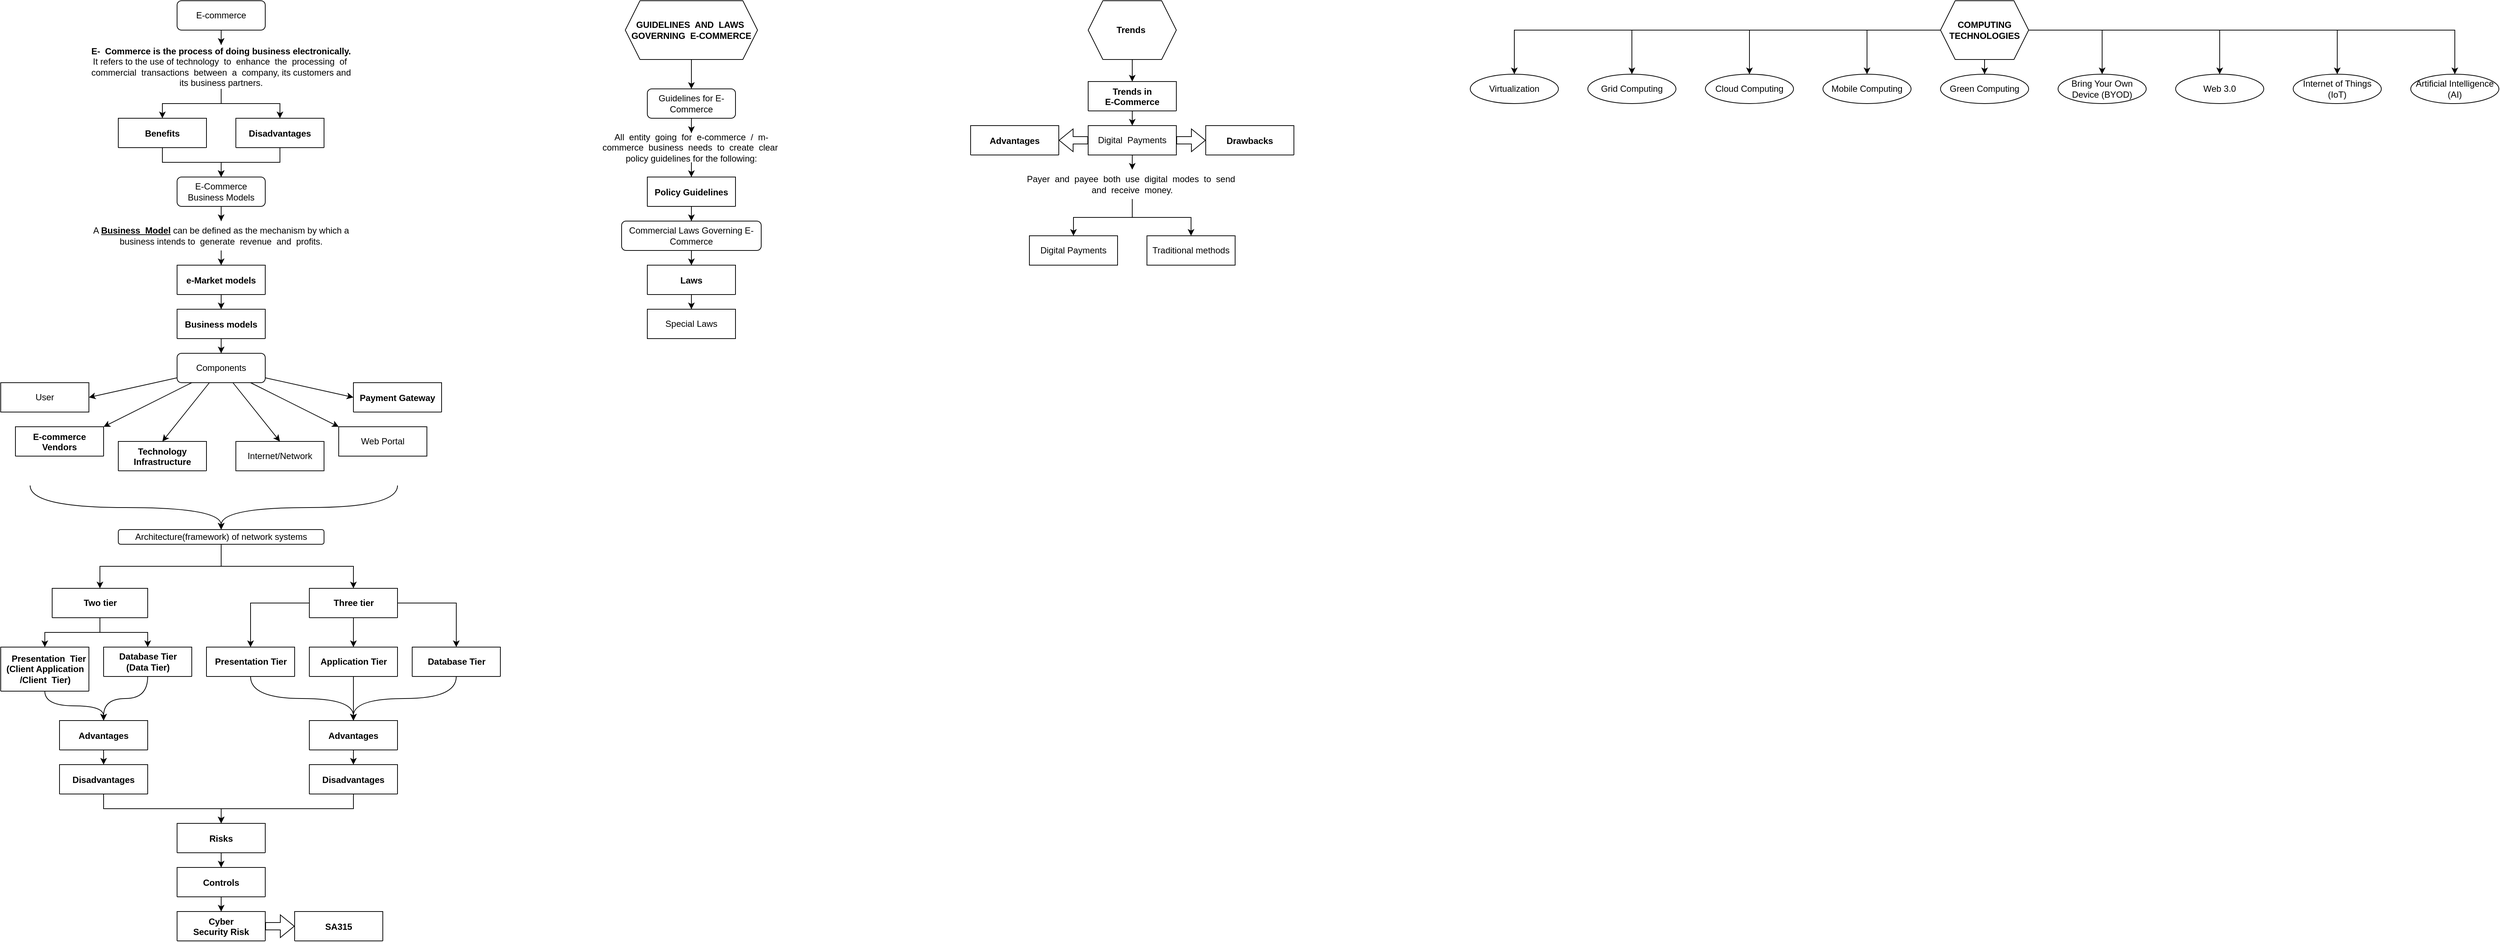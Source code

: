 <mxfile version="15.5.1" type="github"><diagram id="2g9G_qZVQDYAYwBl_Ek2" name="Page-1"><mxGraphModel dx="1482" dy="738" grid="1" gridSize="10" guides="1" tooltips="1" connect="1" arrows="1" fold="1" page="1" pageScale="1" pageWidth="850" pageHeight="1100" math="0" shadow="0"><root><mxCell id="0"/><mxCell id="1" parent="0"/><mxCell id="_V5_Tny7rc_aiCJH9v1E-3" style="edgeStyle=orthogonalEdgeStyle;rounded=0;orthogonalLoop=1;jettySize=auto;html=1;entryX=0.5;entryY=0;entryDx=0;entryDy=0;" parent="1" source="_V5_Tny7rc_aiCJH9v1E-1" target="_V5_Tny7rc_aiCJH9v1E-2" edge="1"><mxGeometry relative="1" as="geometry"/></mxCell><mxCell id="_V5_Tny7rc_aiCJH9v1E-1" value="E-commerce" style="rounded=1;whiteSpace=wrap;html=1;" parent="1" vertex="1"><mxGeometry x="360" width="120" height="40" as="geometry"/></mxCell><mxCell id="_V5_Tny7rc_aiCJH9v1E-6" style="edgeStyle=orthogonalEdgeStyle;rounded=0;orthogonalLoop=1;jettySize=auto;html=1;entryX=0.5;entryY=0;entryDx=0;entryDy=0;" parent="1" source="_V5_Tny7rc_aiCJH9v1E-2" target="_V5_Tny7rc_aiCJH9v1E-4" edge="1"><mxGeometry relative="1" as="geometry"/></mxCell><mxCell id="_V5_Tny7rc_aiCJH9v1E-9" style="edgeStyle=orthogonalEdgeStyle;rounded=0;orthogonalLoop=1;jettySize=auto;html=1;" parent="1" source="_V5_Tny7rc_aiCJH9v1E-2" target="_V5_Tny7rc_aiCJH9v1E-7" edge="1"><mxGeometry relative="1" as="geometry"/></mxCell><mxCell id="_V5_Tny7rc_aiCJH9v1E-2" value="&lt;b&gt;E-&amp;nbsp; Commerce is the process of doing business electronically.&lt;/b&gt; It refers to the use of technology&amp;nbsp; to&amp;nbsp; enhance&amp;nbsp; the&amp;nbsp; processing&amp;nbsp; of&amp;nbsp; commercial&amp;nbsp; transactions&amp;nbsp; between&amp;nbsp; a&amp;nbsp; company, its customers and its business partners. " style="text;html=1;strokeColor=none;fillColor=none;align=center;verticalAlign=middle;whiteSpace=wrap;rounded=0;" parent="1" vertex="1"><mxGeometry x="240" y="60" width="360" height="60" as="geometry"/></mxCell><mxCell id="_V5_Tny7rc_aiCJH9v1E-23" style="edgeStyle=orthogonalEdgeStyle;rounded=0;orthogonalLoop=1;jettySize=auto;html=1;" parent="1" source="_V5_Tny7rc_aiCJH9v1E-7" target="_V5_Tny7rc_aiCJH9v1E-15" edge="1"><mxGeometry relative="1" as="geometry"/></mxCell><mxCell id="_V5_Tny7rc_aiCJH9v1E-24" style="edgeStyle=orthogonalEdgeStyle;rounded=0;orthogonalLoop=1;jettySize=auto;html=1;" parent="1" source="_V5_Tny7rc_aiCJH9v1E-4" target="_V5_Tny7rc_aiCJH9v1E-15" edge="1"><mxGeometry relative="1" as="geometry"/></mxCell><mxCell id="_V5_Tny7rc_aiCJH9v1E-17" style="edgeStyle=orthogonalEdgeStyle;rounded=0;orthogonalLoop=1;jettySize=auto;html=1;" parent="1" source="_V5_Tny7rc_aiCJH9v1E-15" target="_V5_Tny7rc_aiCJH9v1E-16" edge="1"><mxGeometry relative="1" as="geometry"/></mxCell><mxCell id="_V5_Tny7rc_aiCJH9v1E-15" value="E-Commerce Business Models" style="rounded=1;whiteSpace=wrap;html=1;" parent="1" vertex="1"><mxGeometry x="360" y="240" width="120" height="40" as="geometry"/></mxCell><mxCell id="_V5_Tny7rc_aiCJH9v1E-22" style="edgeStyle=orthogonalEdgeStyle;rounded=0;orthogonalLoop=1;jettySize=auto;html=1;" parent="1" source="_V5_Tny7rc_aiCJH9v1E-16" target="_V5_Tny7rc_aiCJH9v1E-18" edge="1"><mxGeometry relative="1" as="geometry"/></mxCell><mxCell id="_V5_Tny7rc_aiCJH9v1E-16" value="A &lt;u&gt;&lt;b&gt;Business&amp;nbsp; Model&lt;/b&gt;&lt;/u&gt; can be defined as the mechanism by which a business intends to&amp;nbsp; generate&amp;nbsp; revenue&amp;nbsp; and&amp;nbsp; profits." style="text;html=1;strokeColor=none;fillColor=none;align=center;verticalAlign=middle;whiteSpace=wrap;rounded=0;" parent="1" vertex="1"><mxGeometry x="240" y="300" width="360" height="40" as="geometry"/></mxCell><mxCell id="_V5_Tny7rc_aiCJH9v1E-30" style="edgeStyle=orthogonalEdgeStyle;rounded=0;orthogonalLoop=1;jettySize=auto;html=1;" parent="1" source="_V5_Tny7rc_aiCJH9v1E-18" target="_V5_Tny7rc_aiCJH9v1E-28" edge="1"><mxGeometry relative="1" as="geometry"/></mxCell><mxCell id="_V5_Tny7rc_aiCJH9v1E-56" style="edgeStyle=orthogonalEdgeStyle;rounded=0;orthogonalLoop=1;jettySize=auto;html=1;" parent="1" source="_V5_Tny7rc_aiCJH9v1E-28" target="_V5_Tny7rc_aiCJH9v1E-55" edge="1"><mxGeometry relative="1" as="geometry"/></mxCell><mxCell id="_V5_Tny7rc_aiCJH9v1E-69" style="edgeStyle=none;rounded=0;orthogonalLoop=1;jettySize=auto;html=1;entryX=1;entryY=0.5;entryDx=0;entryDy=0;" parent="1" source="_V5_Tny7rc_aiCJH9v1E-55" edge="1"><mxGeometry relative="1" as="geometry"><mxPoint x="240" y="540" as="targetPoint"/></mxGeometry></mxCell><mxCell id="_V5_Tny7rc_aiCJH9v1E-70" style="edgeStyle=none;rounded=0;orthogonalLoop=1;jettySize=auto;html=1;entryX=1;entryY=0;entryDx=0;entryDy=0;" parent="1" source="_V5_Tny7rc_aiCJH9v1E-55" target="_V5_Tny7rc_aiCJH9v1E-59" edge="1"><mxGeometry relative="1" as="geometry"/></mxCell><mxCell id="_V5_Tny7rc_aiCJH9v1E-71" style="edgeStyle=none;rounded=0;orthogonalLoop=1;jettySize=auto;html=1;entryX=0.5;entryY=0;entryDx=0;entryDy=0;" parent="1" source="_V5_Tny7rc_aiCJH9v1E-55" target="_V5_Tny7rc_aiCJH9v1E-61" edge="1"><mxGeometry relative="1" as="geometry"/></mxCell><mxCell id="_V5_Tny7rc_aiCJH9v1E-72" style="edgeStyle=none;rounded=0;orthogonalLoop=1;jettySize=auto;html=1;entryX=0.5;entryY=0;entryDx=0;entryDy=0;" parent="1" source="_V5_Tny7rc_aiCJH9v1E-55" edge="1"><mxGeometry relative="1" as="geometry"><mxPoint x="500" y="600" as="targetPoint"/></mxGeometry></mxCell><mxCell id="_V5_Tny7rc_aiCJH9v1E-73" style="edgeStyle=none;rounded=0;orthogonalLoop=1;jettySize=auto;html=1;entryX=0;entryY=0;entryDx=0;entryDy=0;" parent="1" source="_V5_Tny7rc_aiCJH9v1E-55" edge="1"><mxGeometry relative="1" as="geometry"><mxPoint x="580" y="580" as="targetPoint"/></mxGeometry></mxCell><mxCell id="_V5_Tny7rc_aiCJH9v1E-74" style="edgeStyle=none;rounded=0;orthogonalLoop=1;jettySize=auto;html=1;entryX=0;entryY=0.5;entryDx=0;entryDy=0;" parent="1" source="_V5_Tny7rc_aiCJH9v1E-55" target="_V5_Tny7rc_aiCJH9v1E-67" edge="1"><mxGeometry relative="1" as="geometry"/></mxCell><mxCell id="_V5_Tny7rc_aiCJH9v1E-55" value="Components" style="rounded=1;whiteSpace=wrap;html=1;" parent="1" vertex="1"><mxGeometry x="360" y="480" width="120" height="40" as="geometry"/></mxCell><mxCell id="_V5_Tny7rc_aiCJH9v1E-78" style="edgeStyle=orthogonalEdgeStyle;curved=1;rounded=0;orthogonalLoop=1;jettySize=auto;html=1;" parent="1" target="_V5_Tny7rc_aiCJH9v1E-77" edge="1"><mxGeometry relative="1" as="geometry"><mxPoint x="160.029" y="660" as="sourcePoint"/><Array as="points"><mxPoint x="160" y="690"/><mxPoint x="420" y="690"/></Array></mxGeometry></mxCell><mxCell id="_V5_Tny7rc_aiCJH9v1E-79" style="edgeStyle=orthogonalEdgeStyle;curved=1;rounded=0;orthogonalLoop=1;jettySize=auto;html=1;" parent="1" target="_V5_Tny7rc_aiCJH9v1E-77" edge="1"><mxGeometry relative="1" as="geometry"><mxPoint x="660.029" y="660" as="sourcePoint"/><Array as="points"><mxPoint x="660" y="690"/><mxPoint x="420" y="690"/></Array></mxGeometry></mxCell><mxCell id="_V5_Tny7rc_aiCJH9v1E-126" style="edgeStyle=orthogonalEdgeStyle;rounded=0;orthogonalLoop=1;jettySize=auto;html=1;" parent="1" source="_V5_Tny7rc_aiCJH9v1E-77" target="_V5_Tny7rc_aiCJH9v1E-117" edge="1"><mxGeometry relative="1" as="geometry"/></mxCell><mxCell id="_V5_Tny7rc_aiCJH9v1E-127" style="edgeStyle=orthogonalEdgeStyle;rounded=0;orthogonalLoop=1;jettySize=auto;html=1;" parent="1" source="_V5_Tny7rc_aiCJH9v1E-77" target="_V5_Tny7rc_aiCJH9v1E-118" edge="1"><mxGeometry relative="1" as="geometry"/></mxCell><mxCell id="_V5_Tny7rc_aiCJH9v1E-77" value="Architecture(framework) of network systems" style="rounded=1;whiteSpace=wrap;html=1;" parent="1" vertex="1"><mxGeometry x="280" y="720" width="280" height="20" as="geometry"/></mxCell><mxCell id="_V5_Tny7rc_aiCJH9v1E-124" style="edgeStyle=orthogonalEdgeStyle;rounded=0;orthogonalLoop=1;jettySize=auto;html=1;" parent="1" source="_V5_Tny7rc_aiCJH9v1E-117" target="_V5_Tny7rc_aiCJH9v1E-119" edge="1"><mxGeometry relative="1" as="geometry"/></mxCell><mxCell id="_V5_Tny7rc_aiCJH9v1E-125" style="edgeStyle=orthogonalEdgeStyle;rounded=0;orthogonalLoop=1;jettySize=auto;html=1;" parent="1" source="_V5_Tny7rc_aiCJH9v1E-117" target="_V5_Tny7rc_aiCJH9v1E-120" edge="1"><mxGeometry relative="1" as="geometry"/></mxCell><mxCell id="_V5_Tny7rc_aiCJH9v1E-131" style="edgeStyle=orthogonalEdgeStyle;rounded=0;orthogonalLoop=1;jettySize=auto;html=1;" parent="1" source="_V5_Tny7rc_aiCJH9v1E-118" target="_V5_Tny7rc_aiCJH9v1E-128" edge="1"><mxGeometry relative="1" as="geometry"/></mxCell><mxCell id="_V5_Tny7rc_aiCJH9v1E-132" style="edgeStyle=orthogonalEdgeStyle;rounded=0;orthogonalLoop=1;jettySize=auto;html=1;" parent="1" source="_V5_Tny7rc_aiCJH9v1E-118" target="_V5_Tny7rc_aiCJH9v1E-130" edge="1"><mxGeometry relative="1" as="geometry"/></mxCell><mxCell id="_V5_Tny7rc_aiCJH9v1E-133" style="edgeStyle=orthogonalEdgeStyle;rounded=0;orthogonalLoop=1;jettySize=auto;html=1;" parent="1" source="_V5_Tny7rc_aiCJH9v1E-118" target="_V5_Tny7rc_aiCJH9v1E-129" edge="1"><mxGeometry relative="1" as="geometry"/></mxCell><mxCell id="_V5_Tny7rc_aiCJH9v1E-142" style="edgeStyle=orthogonalEdgeStyle;curved=1;rounded=0;orthogonalLoop=1;jettySize=auto;html=1;" parent="1" source="_V5_Tny7rc_aiCJH9v1E-119" target="_V5_Tny7rc_aiCJH9v1E-136" edge="1"><mxGeometry relative="1" as="geometry"/></mxCell><mxCell id="_V5_Tny7rc_aiCJH9v1E-155" style="edgeStyle=orthogonalEdgeStyle;curved=1;rounded=0;orthogonalLoop=1;jettySize=auto;html=1;" parent="1" source="_V5_Tny7rc_aiCJH9v1E-128" target="_V5_Tny7rc_aiCJH9v1E-153" edge="1"><mxGeometry relative="1" as="geometry"/></mxCell><mxCell id="_V5_Tny7rc_aiCJH9v1E-156" style="edgeStyle=orthogonalEdgeStyle;curved=1;rounded=0;orthogonalLoop=1;jettySize=auto;html=1;" parent="1" source="_V5_Tny7rc_aiCJH9v1E-129" target="_V5_Tny7rc_aiCJH9v1E-153" edge="1"><mxGeometry relative="1" as="geometry"><Array as="points"><mxPoint x="740" y="950"/><mxPoint x="600" y="950"/></Array></mxGeometry></mxCell><mxCell id="_V5_Tny7rc_aiCJH9v1E-157" style="edgeStyle=orthogonalEdgeStyle;curved=1;rounded=0;orthogonalLoop=1;jettySize=auto;html=1;" parent="1" source="_V5_Tny7rc_aiCJH9v1E-130" target="_V5_Tny7rc_aiCJH9v1E-153" edge="1"><mxGeometry relative="1" as="geometry"><Array as="points"><mxPoint x="460" y="950"/><mxPoint x="600" y="950"/></Array></mxGeometry></mxCell><mxCell id="_V5_Tny7rc_aiCJH9v1E-141" style="edgeStyle=orthogonalEdgeStyle;curved=1;rounded=0;orthogonalLoop=1;jettySize=auto;html=1;" parent="1" source="_V5_Tny7rc_aiCJH9v1E-120" target="_V5_Tny7rc_aiCJH9v1E-136" edge="1"><mxGeometry relative="1" as="geometry"/></mxCell><mxCell id="Cj6t33-h_uaLePJBkrsk-4" style="edgeStyle=orthogonalEdgeStyle;rounded=0;orthogonalLoop=1;jettySize=auto;html=1;" parent="1" source="_V5_Tny7rc_aiCJH9v1E-138" target="Cj6t33-h_uaLePJBkrsk-1" edge="1"><mxGeometry relative="1" as="geometry"><Array as="points"><mxPoint x="260" y="1100"/><mxPoint x="420" y="1100"/></Array></mxGeometry></mxCell><mxCell id="_V5_Tny7rc_aiCJH9v1E-143" style="edgeStyle=orthogonalEdgeStyle;curved=1;rounded=0;orthogonalLoop=1;jettySize=auto;html=1;" parent="1" source="_V5_Tny7rc_aiCJH9v1E-136" target="_V5_Tny7rc_aiCJH9v1E-138" edge="1"><mxGeometry relative="1" as="geometry"/></mxCell><mxCell id="Cj6t33-h_uaLePJBkrsk-3" style="edgeStyle=orthogonalEdgeStyle;rounded=0;orthogonalLoop=1;jettySize=auto;html=1;" parent="1" source="_V5_Tny7rc_aiCJH9v1E-150" target="Cj6t33-h_uaLePJBkrsk-1" edge="1"><mxGeometry relative="1" as="geometry"><Array as="points"><mxPoint x="600" y="1100"/><mxPoint x="420" y="1100"/></Array></mxGeometry></mxCell><mxCell id="_V5_Tny7rc_aiCJH9v1E-152" style="edgeStyle=orthogonalEdgeStyle;curved=1;rounded=0;orthogonalLoop=1;jettySize=auto;html=1;" parent="1" source="_V5_Tny7rc_aiCJH9v1E-153" target="_V5_Tny7rc_aiCJH9v1E-150" edge="1"><mxGeometry relative="1" as="geometry"/></mxCell><mxCell id="Cj6t33-h_uaLePJBkrsk-9" style="edgeStyle=orthogonalEdgeStyle;rounded=0;orthogonalLoop=1;jettySize=auto;html=1;" parent="1" source="Cj6t33-h_uaLePJBkrsk-1" target="Cj6t33-h_uaLePJBkrsk-5" edge="1"><mxGeometry relative="1" as="geometry"/></mxCell><mxCell id="Cj6t33-h_uaLePJBkrsk-14" style="edgeStyle=orthogonalEdgeStyle;rounded=0;orthogonalLoop=1;jettySize=auto;html=1;" parent="1" source="Cj6t33-h_uaLePJBkrsk-5" target="Cj6t33-h_uaLePJBkrsk-10" edge="1"><mxGeometry relative="1" as="geometry"/></mxCell><mxCell id="Cj6t33-h_uaLePJBkrsk-17" style="edgeStyle=orthogonalEdgeStyle;shape=flexArrow;rounded=0;orthogonalLoop=1;jettySize=auto;html=1;" parent="1" source="Cj6t33-h_uaLePJBkrsk-10" target="Cj6t33-h_uaLePJBkrsk-15" edge="1"><mxGeometry relative="1" as="geometry"/></mxCell><mxCell id="Cj6t33-h_uaLePJBkrsk-24" style="edgeStyle=orthogonalEdgeStyle;rounded=0;orthogonalLoop=1;jettySize=auto;html=1;" parent="1" source="Cj6t33-h_uaLePJBkrsk-22" target="Cj6t33-h_uaLePJBkrsk-23" edge="1"><mxGeometry relative="1" as="geometry"/></mxCell><mxCell id="Cj6t33-h_uaLePJBkrsk-22" value="&lt;b&gt;GUIDELINES&amp;nbsp; AND&amp;nbsp; LAWS&amp;nbsp; GOVERNING&amp;nbsp; E-COMMERCE&lt;/b&gt;" style="shape=hexagon;perimeter=hexagonPerimeter2;whiteSpace=wrap;html=1;fixedSize=1;" parent="1" vertex="1"><mxGeometry x="970" width="180" height="80" as="geometry"/></mxCell><mxCell id="Cj6t33-h_uaLePJBkrsk-26" style="edgeStyle=orthogonalEdgeStyle;rounded=0;orthogonalLoop=1;jettySize=auto;html=1;" parent="1" source="Cj6t33-h_uaLePJBkrsk-23" target="Cj6t33-h_uaLePJBkrsk-25" edge="1"><mxGeometry relative="1" as="geometry"/></mxCell><mxCell id="Cj6t33-h_uaLePJBkrsk-23" value="Guidelines for E-Commerce " style="rounded=1;whiteSpace=wrap;html=1;" parent="1" vertex="1"><mxGeometry x="1000" y="120" width="120" height="40" as="geometry"/></mxCell><mxCell id="Cj6t33-h_uaLePJBkrsk-31" style="edgeStyle=orthogonalEdgeStyle;rounded=0;orthogonalLoop=1;jettySize=auto;html=1;" parent="1" source="Cj6t33-h_uaLePJBkrsk-25" target="Cj6t33-h_uaLePJBkrsk-29" edge="1"><mxGeometry relative="1" as="geometry"/></mxCell><mxCell id="Cj6t33-h_uaLePJBkrsk-25" value="All&amp;nbsp; entity&amp;nbsp; going&amp;nbsp; for&amp;nbsp; e-commerce&amp;nbsp; /&amp;nbsp; m-commerce&amp;nbsp; business&amp;nbsp; needs&amp;nbsp; to&amp;nbsp; create&amp;nbsp; clear&amp;nbsp; policy guidelines for the following:" style="text;html=1;strokeColor=none;fillColor=none;align=center;verticalAlign=middle;whiteSpace=wrap;rounded=0;" parent="1" vertex="1"><mxGeometry x="925" y="180" width="270" height="40" as="geometry"/></mxCell><mxCell id="Cj6t33-h_uaLePJBkrsk-33" style="edgeStyle=orthogonalEdgeStyle;rounded=0;orthogonalLoop=1;jettySize=auto;html=1;" parent="1" source="Cj6t33-h_uaLePJBkrsk-29" target="Cj6t33-h_uaLePJBkrsk-32" edge="1"><mxGeometry relative="1" as="geometry"/></mxCell><mxCell id="Cj6t33-h_uaLePJBkrsk-37" style="edgeStyle=orthogonalEdgeStyle;rounded=0;orthogonalLoop=1;jettySize=auto;html=1;" parent="1" source="Cj6t33-h_uaLePJBkrsk-32" target="Cj6t33-h_uaLePJBkrsk-34" edge="1"><mxGeometry relative="1" as="geometry"/></mxCell><mxCell id="Cj6t33-h_uaLePJBkrsk-32" value="Commercial Laws Governing E-Commerce " style="rounded=1;whiteSpace=wrap;html=1;" parent="1" vertex="1"><mxGeometry x="965" y="300" width="190" height="40" as="geometry"/></mxCell><mxCell id="Cj6t33-h_uaLePJBkrsk-41" style="edgeStyle=orthogonalEdgeStyle;rounded=0;orthogonalLoop=1;jettySize=auto;html=1;" parent="1" source="Cj6t33-h_uaLePJBkrsk-34" target="Cj6t33-h_uaLePJBkrsk-42" edge="1"><mxGeometry relative="1" as="geometry"><mxPoint x="1060" y="420.0" as="targetPoint"/></mxGeometry></mxCell><mxCell id="Cj6t33-h_uaLePJBkrsk-44" style="edgeStyle=orthogonalEdgeStyle;rounded=0;orthogonalLoop=1;jettySize=auto;html=1;" parent="1" source="Cj6t33-h_uaLePJBkrsk-42" target="Cj6t33-h_uaLePJBkrsk-43" edge="1" visible="0"><mxGeometry relative="1" as="geometry"/></mxCell><mxCell id="Cj6t33-h_uaLePJBkrsk-46" style="edgeStyle=orthogonalEdgeStyle;rounded=0;orthogonalLoop=1;jettySize=auto;html=1;" parent="1" source="Cj6t33-h_uaLePJBkrsk-42" target="Cj6t33-h_uaLePJBkrsk-45" edge="1" visible="0"><mxGeometry relative="1" as="geometry"/></mxCell><mxCell id="Cj6t33-h_uaLePJBkrsk-43" value="&lt;div&gt;Reserve Bank of &lt;br&gt;&lt;/div&gt;&lt;div&gt;India Act, 1934&lt;/div&gt;" style="rounded=1;whiteSpace=wrap;html=1;" parent="1" vertex="1" visible="0"><mxGeometry x="1080" y="500" width="120" height="40" as="geometry"/></mxCell><mxCell id="Cj6t33-h_uaLePJBkrsk-49" style="edgeStyle=orthogonalEdgeStyle;rounded=0;orthogonalLoop=1;jettySize=auto;html=1;" parent="1" source="Cj6t33-h_uaLePJBkrsk-45" target="Cj6t33-h_uaLePJBkrsk-47" edge="1" visible="0"><mxGeometry relative="1" as="geometry"/></mxCell><mxCell id="Cj6t33-h_uaLePJBkrsk-63" style="edgeStyle=orthogonalEdgeStyle;curved=1;rounded=0;orthogonalLoop=1;jettySize=auto;html=1;" parent="1" source="Cj6t33-h_uaLePJBkrsk-45" target="Cj6t33-h_uaLePJBkrsk-50" edge="1" visible="0"><mxGeometry relative="1" as="geometry"/></mxCell><mxCell id="Cj6t33-h_uaLePJBkrsk-45" value="Information Technology Act, 2000" style="rounded=1;whiteSpace=wrap;html=1;" parent="1" vertex="1" visible="0"><mxGeometry x="920" y="500" width="120" height="40" as="geometry"/></mxCell><mxCell id="Cj6t33-h_uaLePJBkrsk-56" style="edgeStyle=orthogonalEdgeStyle;rounded=0;orthogonalLoop=1;jettySize=auto;html=1;entryX=0;entryY=0.5;entryDx=0;entryDy=0;curved=1;" parent="1" source="Cj6t33-h_uaLePJBkrsk-50" target="Cj6t33-h_uaLePJBkrsk-54" edge="1" visible="0"><mxGeometry relative="1" as="geometry"/></mxCell><mxCell id="Cj6t33-h_uaLePJBkrsk-57" style="edgeStyle=orthogonalEdgeStyle;curved=1;rounded=0;orthogonalLoop=1;jettySize=auto;html=1;" parent="1" source="Cj6t33-h_uaLePJBkrsk-50" target="Cj6t33-h_uaLePJBkrsk-53" edge="1" visible="0"><mxGeometry relative="1" as="geometry"/></mxCell><mxCell id="Cj6t33-h_uaLePJBkrsk-59" style="edgeStyle=orthogonalEdgeStyle;curved=1;rounded=0;orthogonalLoop=1;jettySize=auto;html=1;entryX=0;entryY=0.5;entryDx=0;entryDy=0;" parent="1" source="Cj6t33-h_uaLePJBkrsk-50" target="Cj6t33-h_uaLePJBkrsk-52" edge="1" visible="0"><mxGeometry relative="1" as="geometry"/></mxCell><mxCell id="Cj6t33-h_uaLePJBkrsk-60" style="edgeStyle=orthogonalEdgeStyle;curved=1;rounded=0;orthogonalLoop=1;jettySize=auto;html=1;entryX=0;entryY=0.5;entryDx=0;entryDy=0;" parent="1" source="Cj6t33-h_uaLePJBkrsk-50" target="Cj6t33-h_uaLePJBkrsk-51" edge="1" visible="0"><mxGeometry relative="1" as="geometry"/></mxCell><mxCell id="Cj6t33-h_uaLePJBkrsk-61" style="edgeStyle=orthogonalEdgeStyle;curved=1;rounded=0;orthogonalLoop=1;jettySize=auto;html=1;entryX=0;entryY=0.5;entryDx=0;entryDy=0;" parent="1" source="Cj6t33-h_uaLePJBkrsk-50" target="Cj6t33-h_uaLePJBkrsk-58" edge="1" visible="0"><mxGeometry relative="1" as="geometry"/></mxCell><mxCell id="Cj6t33-h_uaLePJBkrsk-51" value="&lt;b&gt;Section 6&lt;/b&gt;, It&amp;nbsp; provides&amp;nbsp; that&amp;nbsp; the&amp;nbsp; filing&amp;nbsp; of&amp;nbsp; any&amp;nbsp; form,&amp;nbsp; application&amp;nbsp; or&amp;nbsp; other&amp;nbsp; documents,&amp;nbsp; creation,&amp;nbsp; retention&amp;nbsp; or&amp;nbsp; preservation&amp;nbsp; of&amp;nbsp; records,&amp;nbsp; issue&amp;nbsp; or&amp;nbsp; grant&amp;nbsp; of&amp;nbsp; any&amp;nbsp; license&amp;nbsp; or permit or receipt or payment in Government offices and its agencies may be&amp;nbsp;&amp;nbsp; done&amp;nbsp;&amp;nbsp; through&amp;nbsp;&amp;nbsp; the&amp;nbsp;&amp;nbsp; means&amp;nbsp;&amp;nbsp; of&amp;nbsp;&amp;nbsp; electronic&amp;nbsp;&amp;nbsp; form. " style="rounded=1;whiteSpace=wrap;html=1;" parent="1" vertex="1" visible="0"><mxGeometry x="1080" y="740" width="430" height="90" as="geometry"/></mxCell><mxCell id="Cj6t33-h_uaLePJBkrsk-52" value="&amp;nbsp;allows&amp;nbsp; Government&amp;nbsp; to&amp;nbsp; issue&amp;nbsp; notification&amp;nbsp; on&amp;nbsp; the&amp;nbsp; web&amp;nbsp; thus&amp;nbsp; heralding e-governance. " style="rounded=1;whiteSpace=wrap;html=1;" parent="1" vertex="1" visible="0"><mxGeometry x="1080" y="680" width="320" height="40" as="geometry"/></mxCell><mxCell id="Cj6t33-h_uaLePJBkrsk-53" value="&lt;b&gt;Section&amp;nbsp; 3&lt;/b&gt;, Digital Signatures have been given legal&amp;nbsp; validity&amp;nbsp; and&amp;nbsp; sanction" style="rounded=1;whiteSpace=wrap;html=1;" parent="1" vertex="1" visible="0"><mxGeometry x="1080" y="620" width="325" height="40" as="geometry"/></mxCell><mxCell id="Cj6t33-h_uaLePJBkrsk-54" value="&lt;b&gt;Section&amp;nbsp; 4&lt;/b&gt;,&amp;nbsp; email would now be a valid&amp;nbsp; and&amp;nbsp; legal&amp;nbsp; form&amp;nbsp; of&amp;nbsp; communication&amp;nbsp; in&amp;nbsp; India" style="rounded=1;whiteSpace=wrap;html=1;" parent="1" vertex="1" visible="0"><mxGeometry x="1080" y="560" width="325" height="40" as="geometry"/></mxCell><mxCell id="Cj6t33-h_uaLePJBkrsk-58" value="&lt;b&gt;Section&amp;nbsp; 14&lt;/b&gt;, Secure electronic record. " style="rounded=1;whiteSpace=wrap;html=1;" parent="1" vertex="1" visible="0"><mxGeometry x="1080" y="850" width="320" height="40" as="geometry"/></mxCell><mxCell id="Cj6t33-h_uaLePJBkrsk-67" style="edgeStyle=orthogonalEdgeStyle;curved=1;rounded=0;orthogonalLoop=1;jettySize=auto;html=1;" parent="1" source="Cj6t33-h_uaLePJBkrsk-64" target="Cj6t33-h_uaLePJBkrsk-65" edge="1"><mxGeometry relative="1" as="geometry"/></mxCell><mxCell id="Cj6t33-h_uaLePJBkrsk-64" value="&lt;b&gt;Trends&amp;nbsp; &lt;/b&gt;" style="shape=hexagon;perimeter=hexagonPerimeter2;whiteSpace=wrap;html=1;fixedSize=1;" parent="1" vertex="1"><mxGeometry x="1600" width="120" height="80" as="geometry"/></mxCell><mxCell id="Cj6t33-h_uaLePJBkrsk-73" style="edgeStyle=orthogonalEdgeStyle;curved=1;rounded=0;orthogonalLoop=1;jettySize=auto;html=1;" parent="1" source="Cj6t33-h_uaLePJBkrsk-65" target="Cj6t33-h_uaLePJBkrsk-70" edge="1"><mxGeometry relative="1" as="geometry"/></mxCell><mxCell id="Cj6t33-h_uaLePJBkrsk-72" style="edgeStyle=orthogonalEdgeStyle;curved=1;rounded=0;orthogonalLoop=1;jettySize=auto;html=1;" parent="1" source="Cj6t33-h_uaLePJBkrsk-70" target="Cj6t33-h_uaLePJBkrsk-71" edge="1"><mxGeometry relative="1" as="geometry"/></mxCell><mxCell id="Cj6t33-h_uaLePJBkrsk-116" style="edgeStyle=orthogonalEdgeStyle;shape=flexArrow;rounded=0;orthogonalLoop=1;jettySize=auto;html=1;" parent="1" source="Cj6t33-h_uaLePJBkrsk-70" target="Cj6t33-h_uaLePJBkrsk-114" edge="1"><mxGeometry relative="1" as="geometry"/></mxCell><mxCell id="Cj6t33-h_uaLePJBkrsk-117" style="edgeStyle=orthogonalEdgeStyle;shape=flexArrow;rounded=0;orthogonalLoop=1;jettySize=auto;html=1;" parent="1" source="Cj6t33-h_uaLePJBkrsk-70" target="Cj6t33-h_uaLePJBkrsk-112" edge="1"><mxGeometry relative="1" as="geometry"/></mxCell><mxCell id="Cj6t33-h_uaLePJBkrsk-70" value="Digital&amp;nbsp; Payments" style="rounded=0;whiteSpace=wrap;html=1;" parent="1" vertex="1"><mxGeometry x="1600" y="170" width="120" height="40" as="geometry"/></mxCell><mxCell id="Cj6t33-h_uaLePJBkrsk-91" style="edgeStyle=orthogonalEdgeStyle;rounded=0;orthogonalLoop=1;jettySize=auto;html=1;" parent="1" source="Cj6t33-h_uaLePJBkrsk-71" target="Cj6t33-h_uaLePJBkrsk-90" edge="1"><mxGeometry relative="1" as="geometry"/></mxCell><mxCell id="Cj6t33-h_uaLePJBkrsk-92" style="edgeStyle=orthogonalEdgeStyle;rounded=0;orthogonalLoop=1;jettySize=auto;html=1;" parent="1" source="Cj6t33-h_uaLePJBkrsk-71" target="Cj6t33-h_uaLePJBkrsk-74" edge="1"><mxGeometry relative="1" as="geometry"/></mxCell><mxCell id="Cj6t33-h_uaLePJBkrsk-71" value="Payer&amp;nbsp; and&amp;nbsp; payee&amp;nbsp; both&amp;nbsp; use&amp;nbsp; digital&amp;nbsp; modes&amp;nbsp; to&amp;nbsp; send&amp;nbsp; and&amp;nbsp; receive&amp;nbsp; money. " style="text;html=1;strokeColor=none;fillColor=none;align=center;verticalAlign=middle;whiteSpace=wrap;rounded=0;" parent="1" vertex="1"><mxGeometry x="1515" y="230" width="290" height="40" as="geometry"/></mxCell><mxCell id="Cj6t33-h_uaLePJBkrsk-85" style="edgeStyle=orthogonalEdgeStyle;rounded=0;orthogonalLoop=1;jettySize=auto;html=1;" parent="1" source="Cj6t33-h_uaLePJBkrsk-74" target="Cj6t33-h_uaLePJBkrsk-82" edge="1" visible="0"><mxGeometry relative="1" as="geometry"><Array as="points"><mxPoint x="1580" y="380"/><mxPoint x="1385" y="380"/></Array></mxGeometry></mxCell><mxCell id="Cj6t33-h_uaLePJBkrsk-86" style="edgeStyle=orthogonalEdgeStyle;rounded=0;orthogonalLoop=1;jettySize=auto;html=1;" parent="1" source="Cj6t33-h_uaLePJBkrsk-74" target="Cj6t33-h_uaLePJBkrsk-76" edge="1" visible="0"><mxGeometry relative="1" as="geometry"><Array as="points"><mxPoint x="1580" y="380"/><mxPoint x="1255" y="380"/></Array></mxGeometry></mxCell><mxCell id="Cj6t33-h_uaLePJBkrsk-87" style="edgeStyle=orthogonalEdgeStyle;rounded=0;orthogonalLoop=1;jettySize=auto;html=1;" parent="1" source="Cj6t33-h_uaLePJBkrsk-74" target="Cj6t33-h_uaLePJBkrsk-80" edge="1" visible="0"><mxGeometry relative="1" as="geometry"/></mxCell><mxCell id="Cj6t33-h_uaLePJBkrsk-88" style="edgeStyle=orthogonalEdgeStyle;rounded=0;orthogonalLoop=1;jettySize=auto;html=1;" parent="1" source="Cj6t33-h_uaLePJBkrsk-74" target="Cj6t33-h_uaLePJBkrsk-81" edge="1" visible="0"><mxGeometry relative="1" as="geometry"><Array as="points"><mxPoint x="1580" y="380"/><mxPoint x="1775" y="380"/></Array></mxGeometry></mxCell><mxCell id="Cj6t33-h_uaLePJBkrsk-89" style="edgeStyle=orthogonalEdgeStyle;rounded=0;orthogonalLoop=1;jettySize=auto;html=1;" parent="1" source="Cj6t33-h_uaLePJBkrsk-74" target="Cj6t33-h_uaLePJBkrsk-84" edge="1" visible="0"><mxGeometry relative="1" as="geometry"><Array as="points"><mxPoint x="1580" y="380"/><mxPoint x="1910" y="380"/></Array></mxGeometry></mxCell><mxCell id="Cj6t33-h_uaLePJBkrsk-93" style="edgeStyle=orthogonalEdgeStyle;rounded=0;orthogonalLoop=1;jettySize=auto;html=1;" parent="1" source="Cj6t33-h_uaLePJBkrsk-74" target="Cj6t33-h_uaLePJBkrsk-77" edge="1" visible="0"><mxGeometry relative="1" as="geometry"/></mxCell><mxCell id="Cj6t33-h_uaLePJBkrsk-76" value="&lt;div&gt;Unified&amp;nbsp; &lt;br&gt;&lt;/div&gt;&lt;div&gt;Payment&amp;nbsp; Interface&lt;br&gt;&lt;/div&gt;&lt;div&gt;(UPI)&lt;/div&gt;" style="swimlane;startSize=60;fontFamily=Helvetica;fontSize=12;fontColor=#000000;align=center;strokeColor=#000000;fillColor=#ffffff;html=1;" parent="1" vertex="1" visible="0" collapsed="1"><mxGeometry x="1200" y="400" width="110" height="60" as="geometry"><mxRectangle x="1200" y="400" width="240" height="200" as="alternateBounds"/></mxGeometry></mxCell><mxCell id="Cj6t33-h_uaLePJBkrsk-94" value="UPI or Unified Payment Interface is a payment mode which is used&amp;nbsp; to&amp;nbsp; make&amp;nbsp; instant&amp;nbsp; fund&amp;nbsp; transfers&amp;nbsp; from&amp;nbsp; the&amp;nbsp; sender’s&amp;nbsp; bank&amp;nbsp; account&amp;nbsp; to&amp;nbsp; the&amp;nbsp; receiver’s&amp;nbsp; bank&amp;nbsp; account&amp;nbsp; through&amp;nbsp; the&amp;nbsp; mobile&amp;nbsp; app.&amp;nbsp; User&amp;nbsp; can&amp;nbsp; transfer&amp;nbsp; funds&amp;nbsp; between&amp;nbsp; two&amp;nbsp; accounts&amp;nbsp; using&amp;nbsp; UPI&amp;nbsp; apps." style="rounded=0;whiteSpace=wrap;html=1;" parent="Cj6t33-h_uaLePJBkrsk-76" vertex="1"><mxGeometry y="60" width="240" height="140" as="geometry"/></mxCell><mxCell id="Cj6t33-h_uaLePJBkrsk-77" value="&lt;div&gt;Immediate&amp;nbsp;&amp;nbsp; &lt;br&gt;&lt;/div&gt;&lt;div&gt;Payment&amp;nbsp;&amp;nbsp; Service&amp;nbsp; &lt;br&gt;&lt;/div&gt;&lt;div&gt; (IMPS)&lt;/div&gt;" style="swimlane;startSize=60;fontFamily=Helvetica;fontSize=12;fontColor=#000000;align=center;strokeColor=#000000;fillColor=#ffffff;html=1;" parent="1" vertex="1" visible="0" collapsed="1"><mxGeometry x="1460" y="400" width="110" height="60" as="geometry"><mxRectangle x="1470" y="400" width="240" height="160" as="alternateBounds"/></mxGeometry></mxCell><mxCell id="Cj6t33-h_uaLePJBkrsk-96" value="s&amp;nbsp; a&amp;nbsp; Mobile&amp;nbsp; App&amp;nbsp; developed by National Payments Corporation of India (NPCI) based on UPI (Unified&amp;nbsp; Payment&amp;nbsp; Interface).&amp;nbsp; It&amp;nbsp; facilitates&amp;nbsp; e-payments&amp;nbsp; directly&amp;nbsp; through&amp;nbsp; banks and supports all Indian banks which use that platform." style="rounded=0;whiteSpace=wrap;html=1;" parent="Cj6t33-h_uaLePJBkrsk-77" vertex="1"><mxGeometry y="60" width="240" height="100" as="geometry"/></mxCell><mxCell id="Cj6t33-h_uaLePJBkrsk-80" value="Mobile&amp;nbsp; Wallets" style="swimlane;startSize=60;fontFamily=Helvetica;fontSize=12;fontColor=#000000;align=center;strokeColor=#000000;fillColor=#ffffff;html=1;" parent="1" vertex="1" visible="0" collapsed="1"><mxGeometry x="1590" y="400" width="110" height="60" as="geometry"><mxRectangle x="1600" y="400" width="260" height="160" as="alternateBounds"/></mxGeometry></mxCell><mxCell id="Cj6t33-h_uaLePJBkrsk-97" value="A&amp;nbsp; mobile&amp;nbsp; wallet&amp;nbsp; or&amp;nbsp; e-wallet&amp;nbsp; is&amp;nbsp; nothing&amp;nbsp; but&amp;nbsp; a&amp;nbsp; digital&amp;nbsp; version of a physical or real-life wallet, in which one can add money to purchase&amp;nbsp; various&amp;nbsp; goods&amp;nbsp; and&amp;nbsp; services&amp;nbsp; (both&amp;nbsp; online&amp;nbsp; and&amp;nbsp; offline)&amp;nbsp; and&amp;nbsp; transfer&amp;nbsp; money&amp;nbsp; with&amp;nbsp; this&amp;nbsp; technology." style="rounded=0;whiteSpace=wrap;html=1;" parent="Cj6t33-h_uaLePJBkrsk-80" vertex="1"><mxGeometry y="60" width="260" height="100" as="geometry"/></mxCell><mxCell id="Cj6t33-h_uaLePJBkrsk-81" value="&lt;div&gt;Aadhar Enabled &lt;br&gt;&lt;/div&gt;&lt;div&gt;Payment Service &lt;br&gt;&lt;/div&gt;&lt;div&gt; (AEPS)&lt;/div&gt;" style="swimlane;startSize=60;fontFamily=Helvetica;fontSize=12;fontColor=#000000;align=center;strokeColor=#000000;fillColor=#ffffff;html=1;" parent="1" vertex="1" visible="0" collapsed="1"><mxGeometry x="1720" y="400" width="110" height="60" as="geometry"><mxRectangle x="1730" y="400" width="250" height="200" as="alternateBounds"/></mxGeometry></mxCell><mxCell id="Cj6t33-h_uaLePJBkrsk-98" value="ustomer&amp;nbsp; needs&amp;nbsp; only&amp;nbsp; his&amp;nbsp; or&amp;nbsp; her&amp;nbsp; Aadhaar&amp;nbsp; number&amp;nbsp;&amp;nbsp; to&amp;nbsp;&amp;nbsp; pay&amp;nbsp;&amp;nbsp; to&amp;nbsp;&amp;nbsp; any&amp;nbsp;&amp;nbsp; merchant.&amp;nbsp;&amp;nbsp; AEPS&amp;nbsp;&amp;nbsp; allows&amp;nbsp;&amp;nbsp; bank&amp;nbsp;&amp;nbsp; to&amp;nbsp;&amp;nbsp; bank&amp;nbsp;&amp;nbsp; transactions. It means the money you pay will be deducted from your account&amp;nbsp; and&amp;nbsp; credited&amp;nbsp; to&amp;nbsp; the&amp;nbsp; payee’s&amp;nbsp; account&amp;nbsp; directly.&amp;nbsp; Customers&amp;nbsp; will&amp;nbsp; need to link their AADHAR numbers to their bank accounts. " style="rounded=0;whiteSpace=wrap;html=1;" parent="Cj6t33-h_uaLePJBkrsk-81" vertex="1"><mxGeometry y="60" width="250" height="140" as="geometry"/></mxCell><mxCell id="Cj6t33-h_uaLePJBkrsk-82" value="&lt;div&gt;BHIM&amp;nbsp; &lt;br&gt;&lt;/div&gt;&lt;div&gt;(Bharat&amp;nbsp; Interface &lt;br&gt;&lt;/div&gt;&lt;div&gt; for&amp;nbsp; Money)&lt;/div&gt;" style="swimlane;startSize=60;fontFamily=Helvetica;fontSize=12;fontColor=#000000;align=center;strokeColor=#000000;fillColor=#ffffff;html=1;" parent="1" vertex="1" visible="0" collapsed="1"><mxGeometry x="1330" y="400" width="110" height="60" as="geometry"><mxRectangle x="1340" y="400" width="230" height="150" as="alternateBounds"/></mxGeometry></mxCell><mxCell id="Cj6t33-h_uaLePJBkrsk-95" value="ransfer&amp;nbsp; money&amp;nbsp; instantly&amp;nbsp; within&amp;nbsp; banks&amp;nbsp; across&amp;nbsp; India through Mobile, Internet Banking and ATM, which is not only safe but economical also." style="rounded=0;whiteSpace=wrap;html=1;" parent="Cj6t33-h_uaLePJBkrsk-82" vertex="1"><mxGeometry y="60" width="230" height="90" as="geometry"/></mxCell><mxCell id="Cj6t33-h_uaLePJBkrsk-84" value="&lt;div&gt;Unstructured &lt;br&gt;&lt;/div&gt;&lt;div&gt;Supplementary &lt;br&gt;&lt;/div&gt;&lt;div&gt;Service &lt;br&gt;&lt;/div&gt;&lt;div&gt;Data (USSD)&lt;/div&gt;" style="swimlane;startSize=60;fontFamily=Helvetica;fontSize=12;fontColor=#000000;align=center;strokeColor=#000000;fillColor=#ffffff;html=1;" parent="1" vertex="1" visible="0" collapsed="1"><mxGeometry x="1850" y="400" width="120" height="60" as="geometry"><mxRectangle x="1860" y="400" width="240" height="180" as="alternateBounds"/></mxGeometry></mxCell><mxCell id="Cj6t33-h_uaLePJBkrsk-99" value="User does not need to&amp;nbsp; have&amp;nbsp; a&amp;nbsp; smartphone&amp;nbsp; or&amp;nbsp; internet&amp;nbsp; connection&amp;nbsp; to&amp;nbsp; use&amp;nbsp; USSD&amp;nbsp; banking. S/he&amp;nbsp; can&amp;nbsp; use&amp;nbsp; this&amp;nbsp; service&amp;nbsp; for&amp;nbsp; many financial and non-financial operations such as checking balance, sending&amp;nbsp;&amp;nbsp; money,&amp;nbsp;&amp;nbsp; changing&amp;nbsp;&amp;nbsp; Mobile&amp;nbsp;&amp;nbsp; Banking&amp;nbsp;&amp;nbsp; Personal&amp;nbsp;&amp;nbsp; Identification&amp;nbsp;&amp;nbsp; number (MPIN) and getting Mobile Money Identifier (MMID)." style="rounded=0;whiteSpace=wrap;html=1;" parent="Cj6t33-h_uaLePJBkrsk-84" vertex="1"><mxGeometry y="60" width="240" height="120" as="geometry"/></mxCell><mxCell id="Cj6t33-h_uaLePJBkrsk-110" style="edgeStyle=orthogonalEdgeStyle;rounded=0;orthogonalLoop=1;jettySize=auto;html=1;" parent="1" source="Cj6t33-h_uaLePJBkrsk-90" target="Cj6t33-h_uaLePJBkrsk-100" edge="1" visible="0"><mxGeometry relative="1" as="geometry"/></mxCell><mxCell id="Cj6t33-h_uaLePJBkrsk-111" style="edgeStyle=orthogonalEdgeStyle;rounded=0;orthogonalLoop=1;jettySize=auto;html=1;" parent="1" source="Cj6t33-h_uaLePJBkrsk-90" target="Cj6t33-h_uaLePJBkrsk-101" edge="1" visible="0"><mxGeometry relative="1" as="geometry"/></mxCell><mxCell id="Cj6t33-h_uaLePJBkrsk-105" style="edgeStyle=orthogonalEdgeStyle;rounded=0;orthogonalLoop=1;jettySize=auto;html=1;" parent="1" source="Cj6t33-h_uaLePJBkrsk-100" target="Cj6t33-h_uaLePJBkrsk-103" edge="1" visible="0"><mxGeometry relative="1" as="geometry"><mxPoint x="1660" y="440" as="sourcePoint"/></mxGeometry></mxCell><mxCell id="Cj6t33-h_uaLePJBkrsk-106" style="edgeStyle=orthogonalEdgeStyle;rounded=0;orthogonalLoop=1;jettySize=auto;html=1;" parent="1" source="Cj6t33-h_uaLePJBkrsk-100" target="Cj6t33-h_uaLePJBkrsk-102" edge="1" visible="0"><mxGeometry relative="1" as="geometry"><Array as="points"><mxPoint x="1660" y="460"/><mxPoint x="1520" y="460"/></Array></mxGeometry></mxCell><mxCell id="Cj6t33-h_uaLePJBkrsk-107" style="edgeStyle=orthogonalEdgeStyle;rounded=0;orthogonalLoop=1;jettySize=auto;html=1;" parent="1" source="Cj6t33-h_uaLePJBkrsk-100" target="Cj6t33-h_uaLePJBkrsk-104" edge="1" visible="0"><mxGeometry relative="1" as="geometry"><Array as="points"><mxPoint x="1660" y="460"/><mxPoint x="1795" y="460"/></Array></mxGeometry></mxCell><mxCell id="Cj6t33-h_uaLePJBkrsk-100" value="Cards" style="rounded=1;whiteSpace=wrap;html=1;" parent="1" vertex="1" visible="0"><mxGeometry x="1600" y="400" width="120" height="40" as="geometry"/></mxCell><mxCell id="Cj6t33-h_uaLePJBkrsk-101" value="Internet&amp;nbsp; Banking" style="rounded=1;whiteSpace=wrap;html=1;" parent="1" vertex="1" visible="0"><mxGeometry x="1760" y="400" width="120" height="40" as="geometry"/></mxCell><mxCell id="Cj6t33-h_uaLePJBkrsk-102" value="Credit Cards" style="rounded=1;whiteSpace=wrap;html=1;" parent="1" vertex="1" visible="0"><mxGeometry x="1460" y="480" width="120" height="40" as="geometry"/></mxCell><mxCell id="Cj6t33-h_uaLePJBkrsk-103" value="Debits Cards" style="rounded=1;whiteSpace=wrap;html=1;" parent="1" vertex="1" visible="0"><mxGeometry x="1600" y="480" width="120" height="40" as="geometry"/></mxCell><mxCell id="Cj6t33-h_uaLePJBkrsk-109" style="edgeStyle=orthogonalEdgeStyle;rounded=0;orthogonalLoop=1;jettySize=auto;html=1;entryX=0.5;entryY=0;entryDx=0;entryDy=0;" parent="1" source="Cj6t33-h_uaLePJBkrsk-104" target="Cj6t33-h_uaLePJBkrsk-108" edge="1" visible="0"><mxGeometry relative="1" as="geometry"/></mxCell><mxCell id="Cj6t33-h_uaLePJBkrsk-104" value="Smart Card" style="rounded=1;whiteSpace=wrap;html=1;" parent="1" vertex="1" visible="0"><mxGeometry x="1735" y="480" width="120" height="40" as="geometry"/></mxCell><mxCell id="Cj6t33-h_uaLePJBkrsk-108" value="it has a small microprocessor chip embedded in it. " style="text;html=1;strokeColor=none;fillColor=none;align=center;verticalAlign=middle;whiteSpace=wrap;rounded=0;" parent="1" vertex="1" visible="0"><mxGeometry x="1737.5" y="540" width="115" height="40" as="geometry"/></mxCell><mxCell id="2BL4Y43nh_PBAezUoOyc-3" style="edgeStyle=orthogonalEdgeStyle;rounded=0;orthogonalLoop=1;jettySize=auto;html=1;" parent="1" source="2BL4Y43nh_PBAezUoOyc-1" target="2BL4Y43nh_PBAezUoOyc-2" edge="1"><mxGeometry relative="1" as="geometry"/></mxCell><mxCell id="2BL4Y43nh_PBAezUoOyc-34" style="edgeStyle=orthogonalEdgeStyle;rounded=0;orthogonalLoop=1;jettySize=auto;html=1;" parent="1" source="2BL4Y43nh_PBAezUoOyc-1" target="2BL4Y43nh_PBAezUoOyc-17" edge="1"><mxGeometry relative="1" as="geometry"/></mxCell><mxCell id="mX5zIoZEDIJDonC2avRV-1" style="edgeStyle=orthogonalEdgeStyle;rounded=0;orthogonalLoop=1;jettySize=auto;html=1;" parent="1" source="2BL4Y43nh_PBAezUoOyc-1" target="2BL4Y43nh_PBAezUoOyc-19" edge="1"><mxGeometry relative="1" as="geometry"/></mxCell><mxCell id="hCnkFNOP021uIEBsV8pS-54" style="edgeStyle=orthogonalEdgeStyle;rounded=0;orthogonalLoop=1;jettySize=auto;html=1;" parent="1" source="2BL4Y43nh_PBAezUoOyc-1" target="2BL4Y43nh_PBAezUoOyc-20" edge="1"><mxGeometry relative="1" as="geometry"/></mxCell><mxCell id="xLXePYV-h6_TVxX8lGpK-38" style="edgeStyle=orthogonalEdgeStyle;rounded=0;orthogonalLoop=1;jettySize=auto;html=1;" parent="1" source="2BL4Y43nh_PBAezUoOyc-1" target="2BL4Y43nh_PBAezUoOyc-21" edge="1"><mxGeometry relative="1" as="geometry"/></mxCell><mxCell id="xLXePYV-h6_TVxX8lGpK-39" style="edgeStyle=orthogonalEdgeStyle;rounded=0;orthogonalLoop=1;jettySize=auto;html=1;" parent="1" source="2BL4Y43nh_PBAezUoOyc-1" target="2BL4Y43nh_PBAezUoOyc-22" edge="1"><mxGeometry relative="1" as="geometry"/></mxCell><mxCell id="xLXePYV-h6_TVxX8lGpK-42" style="edgeStyle=orthogonalEdgeStyle;rounded=0;orthogonalLoop=1;jettySize=auto;html=1;" parent="1" source="2BL4Y43nh_PBAezUoOyc-1" target="2BL4Y43nh_PBAezUoOyc-23" edge="1"><mxGeometry relative="1" as="geometry"/></mxCell><mxCell id="xLXePYV-h6_TVxX8lGpK-59" style="edgeStyle=orthogonalEdgeStyle;rounded=0;orthogonalLoop=1;jettySize=auto;html=1;entryX=0.5;entryY=0;entryDx=0;entryDy=0;" parent="1" source="2BL4Y43nh_PBAezUoOyc-1" target="2BL4Y43nh_PBAezUoOyc-24" edge="1"><mxGeometry relative="1" as="geometry"/></mxCell><mxCell id="xLXePYV-h6_TVxX8lGpK-60" style="edgeStyle=orthogonalEdgeStyle;rounded=0;orthogonalLoop=1;jettySize=auto;html=1;" parent="1" source="2BL4Y43nh_PBAezUoOyc-1" target="2BL4Y43nh_PBAezUoOyc-25" edge="1"><mxGeometry relative="1" as="geometry"/></mxCell><mxCell id="2BL4Y43nh_PBAezUoOyc-1" value="COMPUTING TECHNOLOGIES" style="shape=hexagon;perimeter=hexagonPerimeter2;whiteSpace=wrap;html=1;fixedSize=1;fontStyle=1" parent="1" vertex="1"><mxGeometry x="2760" width="120" height="80" as="geometry"/></mxCell><mxCell id="2BL4Y43nh_PBAezUoOyc-7" style="edgeStyle=orthogonalEdgeStyle;rounded=0;orthogonalLoop=1;jettySize=auto;html=1;" parent="1" source="2BL4Y43nh_PBAezUoOyc-2" target="2BL4Y43nh_PBAezUoOyc-6" edge="1" visible="0"><mxGeometry relative="1" as="geometry"/></mxCell><mxCell id="2BL4Y43nh_PBAezUoOyc-2" value="Virtualization" style="ellipse;whiteSpace=wrap;html=1;align=center;newEdgeStyle={&quot;edgeStyle&quot;:&quot;entityRelationEdgeStyle&quot;,&quot;startArrow&quot;:&quot;none&quot;,&quot;endArrow&quot;:&quot;none&quot;,&quot;segment&quot;:10,&quot;curved&quot;:1};treeFolding=1;treeMoving=1;fontFamily=Helvetica;fontSize=12;fontColor=#000000;strokeColor=#000000;fillColor=#ffffff;" parent="1" vertex="1" collapsed="1"><mxGeometry x="2120" y="100" width="120" height="40" as="geometry"/></mxCell><mxCell id="2BL4Y43nh_PBAezUoOyc-8" style="edgeStyle=orthogonalEdgeStyle;rounded=0;orthogonalLoop=1;jettySize=auto;html=1;" parent="1" source="2BL4Y43nh_PBAezUoOyc-6" target="2BL4Y43nh_PBAezUoOyc-4" edge="1" visible="0"><mxGeometry relative="1" as="geometry"/></mxCell><mxCell id="2BL4Y43nh_PBAezUoOyc-28" style="edgeStyle=orthogonalEdgeStyle;rounded=0;orthogonalLoop=1;jettySize=auto;html=1;" parent="1" source="2BL4Y43nh_PBAezUoOyc-6" target="2BL4Y43nh_PBAezUoOyc-9" edge="1" visible="0"><mxGeometry relative="1" as="geometry"/></mxCell><mxCell id="2BL4Y43nh_PBAezUoOyc-6" value="Virtualizationmeans&amp;nbsp; to&amp;nbsp; create&amp;nbsp; a&amp;nbsp; virtual&amp;nbsp; version&amp;nbsp; of&amp;nbsp; a&amp;nbsp; device&amp;nbsp; or&amp;nbsp; resource,&amp;nbsp; such&amp;nbsp; as&amp;nbsp; a&amp;nbsp; server,&amp;nbsp; storage&amp;nbsp; device,&amp;nbsp; network&amp;nbsp; or&amp;nbsp; even&amp;nbsp; an&amp;nbsp; operating&amp;nbsp; system&amp;nbsp; where&amp;nbsp;&amp;nbsp; the&amp;nbsp;&amp;nbsp; framework&amp;nbsp;&amp;nbsp; divides&amp;nbsp;&amp;nbsp; the&amp;nbsp;&amp;nbsp; resource&amp;nbsp;&amp;nbsp; into&amp;nbsp;&amp;nbsp; one&amp;nbsp;&amp;nbsp; or&amp;nbsp;&amp;nbsp; more&amp;nbsp;&amp;nbsp; execution&amp;nbsp;&amp;nbsp; environments." style="text;html=1;strokeColor=none;fillColor=none;align=center;verticalAlign=middle;whiteSpace=wrap;rounded=0;" parent="1" vertex="1" visible="0"><mxGeometry x="1960" y="160" width="440" height="60" as="geometry"/></mxCell><mxCell id="2BL4Y43nh_PBAezUoOyc-30" style="edgeStyle=orthogonalEdgeStyle;rounded=0;orthogonalLoop=1;jettySize=auto;html=1;" parent="1" source="2BL4Y43nh_PBAezUoOyc-17" target="2BL4Y43nh_PBAezUoOyc-29" edge="1" visible="0"><mxGeometry relative="1" as="geometry"/></mxCell><mxCell id="2BL4Y43nh_PBAezUoOyc-17" value="Grid Computing" style="ellipse;whiteSpace=wrap;html=1;align=center;newEdgeStyle={&quot;edgeStyle&quot;:&quot;entityRelationEdgeStyle&quot;,&quot;startArrow&quot;:&quot;none&quot;,&quot;endArrow&quot;:&quot;none&quot;,&quot;segment&quot;:10,&quot;curved&quot;:1};treeFolding=1;treeMoving=1;fontFamily=Helvetica;fontSize=12;fontColor=#000000;strokeColor=#000000;fillColor=#ffffff;" parent="1" vertex="1" collapsed="1"><mxGeometry x="2280" y="100" width="120" height="40" as="geometry"/></mxCell><mxCell id="mX5zIoZEDIJDonC2avRV-12" style="edgeStyle=orthogonalEdgeStyle;rounded=0;orthogonalLoop=1;jettySize=auto;html=1;" parent="1" source="2BL4Y43nh_PBAezUoOyc-19" target="mX5zIoZEDIJDonC2avRV-11" edge="1" visible="0"><mxGeometry relative="1" as="geometry"/></mxCell><mxCell id="2BL4Y43nh_PBAezUoOyc-19" value="Cloud Computing" style="ellipse;whiteSpace=wrap;html=1;align=center;newEdgeStyle={&quot;edgeStyle&quot;:&quot;entityRelationEdgeStyle&quot;,&quot;startArrow&quot;:&quot;none&quot;,&quot;endArrow&quot;:&quot;none&quot;,&quot;segment&quot;:10,&quot;curved&quot;:1};treeFolding=1;treeMoving=1;fontFamily=Helvetica;fontSize=12;fontColor=#000000;strokeColor=#000000;fillColor=#ffffff;" parent="1" vertex="1" collapsed="1"><mxGeometry x="2440" y="100" width="120" height="40" as="geometry"/></mxCell><mxCell id="hCnkFNOP021uIEBsV8pS-43" style="edgeStyle=orthogonalEdgeStyle;curved=1;rounded=0;orthogonalLoop=1;jettySize=auto;html=1;" parent="1" source="2BL4Y43nh_PBAezUoOyc-20" target="hCnkFNOP021uIEBsV8pS-42" edge="1" visible="0"><mxGeometry relative="1" as="geometry"/></mxCell><mxCell id="hCnkFNOP021uIEBsV8pS-45" style="edgeStyle=orthogonalEdgeStyle;curved=1;rounded=0;orthogonalLoop=1;jettySize=auto;html=1;" parent="1" source="2BL4Y43nh_PBAezUoOyc-20" target="hCnkFNOP021uIEBsV8pS-44" edge="1" visible="0"><mxGeometry relative="1" as="geometry"/></mxCell><mxCell id="2BL4Y43nh_PBAezUoOyc-20" value="Mobile Computing" style="ellipse;whiteSpace=wrap;html=1;align=center;newEdgeStyle={&quot;edgeStyle&quot;:&quot;entityRelationEdgeStyle&quot;,&quot;startArrow&quot;:&quot;none&quot;,&quot;endArrow&quot;:&quot;none&quot;,&quot;segment&quot;:10,&quot;curved&quot;:1};treeFolding=1;treeMoving=1;fontFamily=Helvetica;fontSize=12;fontColor=#000000;strokeColor=#000000;fillColor=#ffffff;" parent="1" vertex="1" collapsed="1"><mxGeometry x="2600" y="100" width="120" height="40" as="geometry"/></mxCell><mxCell id="xLXePYV-h6_TVxX8lGpK-3" style="edgeStyle=orthogonalEdgeStyle;rounded=0;orthogonalLoop=1;jettySize=auto;html=1;" parent="1" source="2BL4Y43nh_PBAezUoOyc-21" target="xLXePYV-h6_TVxX8lGpK-4" edge="1" visible="0"><mxGeometry relative="1" as="geometry"><mxPoint x="2820" y="160" as="targetPoint"/></mxGeometry></mxCell><mxCell id="2BL4Y43nh_PBAezUoOyc-21" value="Green Computing" style="ellipse;whiteSpace=wrap;html=1;align=center;newEdgeStyle={&quot;edgeStyle&quot;:&quot;entityRelationEdgeStyle&quot;,&quot;startArrow&quot;:&quot;none&quot;,&quot;endArrow&quot;:&quot;none&quot;,&quot;segment&quot;:10,&quot;curved&quot;:1};treeFolding=1;treeMoving=1;fontFamily=Helvetica;fontSize=12;fontColor=#000000;strokeColor=#000000;fillColor=#ffffff;" parent="1" vertex="1" collapsed="1"><mxGeometry x="2760" y="100" width="120" height="40" as="geometry"/></mxCell><mxCell id="xLXePYV-h6_TVxX8lGpK-14" style="edgeStyle=orthogonalEdgeStyle;rounded=0;orthogonalLoop=1;jettySize=auto;html=1;" parent="1" source="2BL4Y43nh_PBAezUoOyc-22" target="xLXePYV-h6_TVxX8lGpK-13" edge="1" visible="0"><mxGeometry relative="1" as="geometry"/></mxCell><mxCell id="2BL4Y43nh_PBAezUoOyc-22" value="Bring Your Own Device (BYOD)" style="ellipse;whiteSpace=wrap;html=1;align=center;newEdgeStyle={&quot;edgeStyle&quot;:&quot;entityRelationEdgeStyle&quot;,&quot;startArrow&quot;:&quot;none&quot;,&quot;endArrow&quot;:&quot;none&quot;,&quot;segment&quot;:10,&quot;curved&quot;:1};treeFolding=1;treeMoving=1;fontFamily=Helvetica;fontSize=12;fontColor=#000000;strokeColor=#000000;fillColor=#ffffff;" parent="1" vertex="1" collapsed="1"><mxGeometry x="2920" y="100" width="120" height="40" as="geometry"/></mxCell><mxCell id="xLXePYV-h6_TVxX8lGpK-41" style="edgeStyle=orthogonalEdgeStyle;rounded=0;orthogonalLoop=1;jettySize=auto;html=1;" parent="1" source="2BL4Y43nh_PBAezUoOyc-23" target="xLXePYV-h6_TVxX8lGpK-40" edge="1" visible="0"><mxGeometry relative="1" as="geometry"/></mxCell><mxCell id="2BL4Y43nh_PBAezUoOyc-23" value="Web 3.0" style="ellipse;whiteSpace=wrap;html=1;align=center;newEdgeStyle={&quot;edgeStyle&quot;:&quot;entityRelationEdgeStyle&quot;,&quot;startArrow&quot;:&quot;none&quot;,&quot;endArrow&quot;:&quot;none&quot;,&quot;segment&quot;:10,&quot;curved&quot;:1};treeFolding=1;treeMoving=1;fontFamily=Helvetica;fontSize=12;fontColor=#000000;strokeColor=#000000;fillColor=#ffffff;" parent="1" vertex="1" collapsed="1"><mxGeometry x="3080" y="100" width="120" height="40" as="geometry"/></mxCell><mxCell id="xLXePYV-h6_TVxX8lGpK-44" style="edgeStyle=orthogonalEdgeStyle;rounded=0;orthogonalLoop=1;jettySize=auto;html=1;" parent="1" source="2BL4Y43nh_PBAezUoOyc-24" target="xLXePYV-h6_TVxX8lGpK-43" edge="1" visible="0"><mxGeometry relative="1" as="geometry"/></mxCell><mxCell id="2BL4Y43nh_PBAezUoOyc-24" value="Internet of Things (IoT)" style="ellipse;whiteSpace=wrap;html=1;align=center;newEdgeStyle={&quot;edgeStyle&quot;:&quot;entityRelationEdgeStyle&quot;,&quot;startArrow&quot;:&quot;none&quot;,&quot;endArrow&quot;:&quot;none&quot;,&quot;segment&quot;:10,&quot;curved&quot;:1};treeFolding=1;treeMoving=1;fontFamily=Helvetica;fontSize=12;fontColor=#000000;strokeColor=#000000;fillColor=#ffffff;" parent="1" vertex="1" collapsed="1"><mxGeometry x="3240" y="100" width="120" height="40" as="geometry"/></mxCell><mxCell id="xLXePYV-h6_TVxX8lGpK-52" style="edgeStyle=orthogonalEdgeStyle;rounded=0;orthogonalLoop=1;jettySize=auto;html=1;" parent="1" source="2BL4Y43nh_PBAezUoOyc-25" target="xLXePYV-h6_TVxX8lGpK-51" edge="1" visible="0"><mxGeometry relative="1" as="geometry"/></mxCell><mxCell id="xLXePYV-h6_TVxX8lGpK-63" style="edgeStyle=orthogonalEdgeStyle;rounded=0;orthogonalLoop=1;jettySize=auto;html=1;" parent="1" source="2BL4Y43nh_PBAezUoOyc-25" target="2BL4Y43nh_PBAezUoOyc-26" edge="1" visible="0"><mxGeometry relative="1" as="geometry"/></mxCell><mxCell id="2BL4Y43nh_PBAezUoOyc-25" value="Artificial Intelligence (AI)" style="ellipse;whiteSpace=wrap;html=1;align=center;newEdgeStyle={&quot;edgeStyle&quot;:&quot;entityRelationEdgeStyle&quot;,&quot;startArrow&quot;:&quot;none&quot;,&quot;endArrow&quot;:&quot;none&quot;,&quot;segment&quot;:10,&quot;curved&quot;:1};treeFolding=1;treeMoving=1;fontFamily=Helvetica;fontSize=12;fontColor=#000000;strokeColor=#000000;fillColor=#ffffff;" parent="1" vertex="1" collapsed="1"><mxGeometry x="3400" y="100" width="120" height="40" as="geometry"/></mxCell><mxCell id="xLXePYV-h6_TVxX8lGpK-62" style="edgeStyle=orthogonalEdgeStyle;rounded=0;orthogonalLoop=1;jettySize=auto;html=1;" parent="1" source="2BL4Y43nh_PBAezUoOyc-26" target="xLXePYV-h6_TVxX8lGpK-61" edge="1" visible="0"><mxGeometry relative="1" as="geometry"/></mxCell><mxCell id="2BL4Y43nh_PBAezUoOyc-26" value="Machine Learning" style="ellipse;whiteSpace=wrap;html=1;fontFamily=Helvetica;fontSize=12;fontColor=#000000;align=center;strokeColor=#000000;fillColor=#ffffff;" parent="1" vertex="1" visible="0"><mxGeometry x="3760" y="240" width="120" height="40" as="geometry"/></mxCell><mxCell id="2BL4Y43nh_PBAezUoOyc-33" style="edgeStyle=orthogonalEdgeStyle;rounded=0;orthogonalLoop=1;jettySize=auto;html=1;" parent="1" source="2BL4Y43nh_PBAezUoOyc-29" target="2BL4Y43nh_PBAezUoOyc-31" edge="1" visible="0"><mxGeometry relative="1" as="geometry"/></mxCell><mxCell id="2BL4Y43nh_PBAezUoOyc-29" value="Grid&amp;nbsp; Computing&amp;nbsp; is a computer network in which each computer’s resources are shared with every other computer in the system. It is a distributed architecture of large&amp;nbsp; numbers&amp;nbsp; of&amp;nbsp; computers&amp;nbsp; connected&amp;nbsp; to&amp;nbsp; solve&amp;nbsp; a&amp;nbsp; complex&amp;nbsp; problem. " style="text;html=1;strokeColor=none;fillColor=none;align=center;verticalAlign=middle;whiteSpace=wrap;rounded=0;" parent="1" vertex="1" visible="0"><mxGeometry x="2200" y="160" width="280" height="80" as="geometry"/></mxCell><mxCell id="mX5zIoZEDIJDonC2avRV-13" style="edgeStyle=orthogonalEdgeStyle;rounded=0;orthogonalLoop=1;jettySize=auto;html=1;entryX=0.5;entryY=0;entryDx=0;entryDy=0;" parent="1" source="mX5zIoZEDIJDonC2avRV-11" target="mX5zIoZEDIJDonC2avRV-2" edge="1" visible="0"><mxGeometry relative="1" as="geometry"/></mxCell><mxCell id="mX5zIoZEDIJDonC2avRV-73" style="edgeStyle=orthogonalEdgeStyle;rounded=0;orthogonalLoop=1;jettySize=auto;html=1;" parent="1" source="mX5zIoZEDIJDonC2avRV-11" edge="1"><mxGeometry relative="1" as="geometry"><mxPoint x="2470" y="250" as="targetPoint"/></mxGeometry></mxCell><mxCell id="mX5zIoZEDIJDonC2avRV-76" style="edgeStyle=orthogonalEdgeStyle;rounded=0;orthogonalLoop=1;jettySize=auto;html=1;" parent="1" source="mX5zIoZEDIJDonC2avRV-11" target="mX5zIoZEDIJDonC2avRV-5" edge="1" visible="0"><mxGeometry relative="1" as="geometry"><Array as="points"><mxPoint x="2500" y="280"/><mxPoint x="2420" y="280"/></Array></mxGeometry></mxCell><mxCell id="mX5zIoZEDIJDonC2avRV-77" style="edgeStyle=orthogonalEdgeStyle;rounded=0;orthogonalLoop=1;jettySize=auto;html=1;" parent="1" source="mX5zIoZEDIJDonC2avRV-11" target="mX5zIoZEDIJDonC2avRV-7" edge="1" visible="0"><mxGeometry relative="1" as="geometry"><Array as="points"><mxPoint x="2500" y="280"/><mxPoint x="2580" y="280"/></Array></mxGeometry></mxCell><mxCell id="mX5zIoZEDIJDonC2avRV-78" style="edgeStyle=orthogonalEdgeStyle;rounded=0;orthogonalLoop=1;jettySize=auto;html=1;" parent="1" source="mX5zIoZEDIJDonC2avRV-11" target="mX5zIoZEDIJDonC2avRV-14" edge="1" visible="0"><mxGeometry relative="1" as="geometry"><Array as="points"><mxPoint x="2500" y="280"/><mxPoint x="2420" y="280"/><mxPoint x="2420" y="360"/><mxPoint x="2500" y="360"/></Array></mxGeometry></mxCell><mxCell id="mX5zIoZEDIJDonC2avRV-11" value="The&amp;nbsp; Cloud”&amp;nbsp; refers&amp;nbsp; to&amp;nbsp; applications,&amp;nbsp; services,&amp;nbsp; and&amp;nbsp; data&amp;nbsp; storage&amp;nbsp; on&amp;nbsp; the&amp;nbsp; Internet." style="text;html=1;strokeColor=none;fillColor=none;align=center;verticalAlign=middle;whiteSpace=wrap;rounded=0;" parent="1" vertex="1" visible="0"><mxGeometry x="2360" y="160" width="280" height="40" as="geometry"/></mxCell><mxCell id="mX5zIoZEDIJDonC2avRV-15" style="edgeStyle=orthogonalEdgeStyle;rounded=0;orthogonalLoop=1;jettySize=auto;html=1;" parent="1" source="mX5zIoZEDIJDonC2avRV-7" target="mX5zIoZEDIJDonC2avRV-14" edge="1"><mxGeometry relative="1" as="geometry"/></mxCell><mxCell id="mX5zIoZEDIJDonC2avRV-16" style="edgeStyle=orthogonalEdgeStyle;rounded=0;orthogonalLoop=1;jettySize=auto;html=1;entryX=0.5;entryY=0;entryDx=0;entryDy=0;" parent="1" source="mX5zIoZEDIJDonC2avRV-5" target="mX5zIoZEDIJDonC2avRV-14" edge="1"><mxGeometry relative="1" as="geometry"/></mxCell><mxCell id="mX5zIoZEDIJDonC2avRV-21" style="edgeStyle=orthogonalEdgeStyle;rounded=0;orthogonalLoop=1;jettySize=auto;html=1;" parent="1" source="mX5zIoZEDIJDonC2avRV-14" target="mX5zIoZEDIJDonC2avRV-18" edge="1" visible="0"><mxGeometry relative="1" as="geometry"/></mxCell><mxCell id="mX5zIoZEDIJDonC2avRV-22" style="edgeStyle=orthogonalEdgeStyle;rounded=0;orthogonalLoop=1;jettySize=auto;html=1;" parent="1" source="mX5zIoZEDIJDonC2avRV-14" target="mX5zIoZEDIJDonC2avRV-19" edge="1" visible="0"><mxGeometry relative="1" as="geometry"/></mxCell><mxCell id="mX5zIoZEDIJDonC2avRV-23" style="edgeStyle=orthogonalEdgeStyle;rounded=0;orthogonalLoop=1;jettySize=auto;html=1;" parent="1" source="mX5zIoZEDIJDonC2avRV-14" target="mX5zIoZEDIJDonC2avRV-17" edge="1" visible="0"><mxGeometry relative="1" as="geometry"/></mxCell><mxCell id="mX5zIoZEDIJDonC2avRV-24" style="edgeStyle=orthogonalEdgeStyle;rounded=0;orthogonalLoop=1;jettySize=auto;html=1;" parent="1" source="mX5zIoZEDIJDonC2avRV-14" target="mX5zIoZEDIJDonC2avRV-57" edge="1" visible="0"><mxGeometry relative="1" as="geometry"><mxPoint x="2740" y="440.0" as="targetPoint"/></mxGeometry></mxCell><mxCell id="mX5zIoZEDIJDonC2avRV-36" style="edgeStyle=orthogonalEdgeStyle;rounded=0;orthogonalLoop=1;jettySize=auto;html=1;" parent="1" source="mX5zIoZEDIJDonC2avRV-14" target="mX5zIoZEDIJDonC2avRV-25" edge="1" visible="0"><mxGeometry relative="1" as="geometry"/></mxCell><mxCell id="mX5zIoZEDIJDonC2avRV-37" style="edgeStyle=orthogonalEdgeStyle;rounded=0;orthogonalLoop=1;jettySize=auto;html=1;" parent="1" source="mX5zIoZEDIJDonC2avRV-14" target="mX5zIoZEDIJDonC2avRV-30" edge="1" visible="0"><mxGeometry relative="1" as="geometry"/></mxCell><mxCell id="mX5zIoZEDIJDonC2avRV-38" style="edgeStyle=orthogonalEdgeStyle;rounded=0;orthogonalLoop=1;jettySize=auto;html=1;" parent="1" source="mX5zIoZEDIJDonC2avRV-14" target="mX5zIoZEDIJDonC2avRV-33" edge="1" visible="0"><mxGeometry relative="1" as="geometry"/></mxCell><mxCell id="mX5zIoZEDIJDonC2avRV-46" style="edgeStyle=orthogonalEdgeStyle;rounded=0;orthogonalLoop=1;jettySize=auto;html=1;" parent="1" source="mX5zIoZEDIJDonC2avRV-14" target="mX5zIoZEDIJDonC2avRV-42" edge="1" visible="0"><mxGeometry relative="1" as="geometry"><Array as="points"><mxPoint x="2500" y="420"/><mxPoint x="2420" y="420"/></Array></mxGeometry></mxCell><mxCell id="mX5zIoZEDIJDonC2avRV-47" style="edgeStyle=orthogonalEdgeStyle;rounded=0;orthogonalLoop=1;jettySize=auto;html=1;entryX=0.5;entryY=0;entryDx=0;entryDy=0;" parent="1" source="mX5zIoZEDIJDonC2avRV-14" target="mX5zIoZEDIJDonC2avRV-44" edge="1" visible="0"><mxGeometry relative="1" as="geometry"><Array as="points"><mxPoint x="2500" y="420"/><mxPoint x="2420" y="420"/></Array></mxGeometry></mxCell><mxCell id="mX5zIoZEDIJDonC2avRV-67" style="edgeStyle=orthogonalEdgeStyle;rounded=0;orthogonalLoop=1;jettySize=auto;html=1;" parent="1" source="mX5zIoZEDIJDonC2avRV-14" target="mX5zIoZEDIJDonC2avRV-49" edge="1" visible="0"><mxGeometry relative="1" as="geometry"><Array as="points"><mxPoint x="2500" y="420"/><mxPoint x="2580" y="420"/></Array></mxGeometry></mxCell><mxCell id="mX5zIoZEDIJDonC2avRV-68" style="edgeStyle=orthogonalEdgeStyle;rounded=0;orthogonalLoop=1;jettySize=auto;html=1;" parent="1" source="mX5zIoZEDIJDonC2avRV-14" target="mX5zIoZEDIJDonC2avRV-52" edge="1" visible="0"><mxGeometry relative="1" as="geometry"><Array as="points"><mxPoint x="2500" y="420"/><mxPoint x="2580" y="420"/></Array></mxGeometry></mxCell><mxCell id="mX5zIoZEDIJDonC2avRV-69" style="edgeStyle=orthogonalEdgeStyle;rounded=0;orthogonalLoop=1;jettySize=auto;html=1;" parent="1" source="mX5zIoZEDIJDonC2avRV-80" target="mX5zIoZEDIJDonC2avRV-54" edge="1" visible="0"><mxGeometry relative="1" as="geometry"><Array as="points"><mxPoint x="2580" y="540"/><mxPoint x="2580" y="540"/></Array></mxGeometry></mxCell><mxCell id="mX5zIoZEDIJDonC2avRV-70" style="edgeStyle=orthogonalEdgeStyle;rounded=0;orthogonalLoop=1;jettySize=auto;html=1;" parent="1" source="mX5zIoZEDIJDonC2avRV-14" target="mX5zIoZEDIJDonC2avRV-59" edge="1" visible="0"><mxGeometry relative="1" as="geometry"/></mxCell><mxCell id="mX5zIoZEDIJDonC2avRV-71" style="edgeStyle=orthogonalEdgeStyle;rounded=0;orthogonalLoop=1;jettySize=auto;html=1;" parent="1" source="mX5zIoZEDIJDonC2avRV-14" target="mX5zIoZEDIJDonC2avRV-63" edge="1" visible="0"><mxGeometry relative="1" as="geometry"/></mxCell><mxCell id="mX5zIoZEDIJDonC2avRV-72" style="edgeStyle=orthogonalEdgeStyle;rounded=0;orthogonalLoop=1;jettySize=auto;html=1;" parent="1" source="mX5zIoZEDIJDonC2avRV-14" target="mX5zIoZEDIJDonC2avRV-65" edge="1" visible="0"><mxGeometry relative="1" as="geometry"/></mxCell><mxCell id="mX5zIoZEDIJDonC2avRV-14" value="&lt;font style=&quot;font-size: 18px&quot;&gt;&lt;u&gt;&lt;b&gt;types of cloud&lt;br&gt;&lt;/b&gt;&lt;/u&gt;&lt;/font&gt;" style="text;html=1;strokeColor=none;fillColor=none;align=center;verticalAlign=middle;whiteSpace=wrap;rounded=0;" parent="1" vertex="1" visible="0"><mxGeometry x="2420" y="380" width="160" height="20" as="geometry"/></mxCell><mxCell id="mX5zIoZEDIJDonC2avRV-89" style="edgeStyle=orthogonalEdgeStyle;curved=1;rounded=0;orthogonalLoop=1;jettySize=auto;html=1;" parent="1" source="mX5zIoZEDIJDonC2avRV-79" target="mX5zIoZEDIJDonC2avRV-88" edge="1" visible="0"><mxGeometry relative="1" as="geometry"/></mxCell><mxCell id="mX5zIoZEDIJDonC2avRV-84" style="edgeStyle=orthogonalEdgeStyle;curved=1;rounded=0;orthogonalLoop=1;jettySize=auto;html=1;" parent="1" source="mX5zIoZEDIJDonC2avRV-80" target="mX5zIoZEDIJDonC2avRV-79" edge="1" visible="0"><mxGeometry relative="1" as="geometry"/></mxCell><mxCell id="mX5zIoZEDIJDonC2avRV-80" value="Text" style="text;html=1;strokeColor=none;fillColor=none;align=center;verticalAlign=middle;whiteSpace=wrap;rounded=0;" parent="1" vertex="1" visible="0"><mxGeometry x="2560" y="630" width="40" height="30" as="geometry"/></mxCell><mxCell id="mX5zIoZEDIJDonC2avRV-83" style="edgeStyle=orthogonalEdgeStyle;rounded=0;orthogonalLoop=1;jettySize=auto;html=1;" parent="1" source="mX5zIoZEDIJDonC2avRV-14" target="mX5zIoZEDIJDonC2avRV-80" edge="1" visible="0"><mxGeometry relative="1" as="geometry"><mxPoint x="2500" y="400" as="sourcePoint"/><mxPoint x="2530" y="640" as="targetPoint"/><Array as="points"><mxPoint x="2500" y="420"/><mxPoint x="2580" y="420"/></Array></mxGeometry></mxCell><mxCell id="mX5zIoZEDIJDonC2avRV-85" style="edgeStyle=orthogonalEdgeStyle;curved=1;rounded=0;orthogonalLoop=1;jettySize=auto;html=1;" parent="1" source="mX5zIoZEDIJDonC2avRV-65" target="mX5zIoZEDIJDonC2avRV-79" edge="1"><mxGeometry relative="1" as="geometry"><Array as="points"><mxPoint x="2740" y="700"/><mxPoint x="2510" y="700"/></Array></mxGeometry></mxCell><mxCell id="mX5zIoZEDIJDonC2avRV-87" style="edgeStyle=orthogonalEdgeStyle;curved=1;rounded=0;orthogonalLoop=1;jettySize=auto;html=1;" parent="1" source="mX5zIoZEDIJDonC2avRV-33" target="mX5zIoZEDIJDonC2avRV-79" edge="1"><mxGeometry relative="1" as="geometry"><Array as="points"><mxPoint x="2260" y="700"/><mxPoint x="2510" y="700"/></Array></mxGeometry></mxCell><mxCell id="mX5zIoZEDIJDonC2avRV-86" style="edgeStyle=orthogonalEdgeStyle;curved=1;rounded=0;orthogonalLoop=1;jettySize=auto;html=1;entryX=0.5;entryY=0;entryDx=0;entryDy=0;" parent="1" source="mX5zIoZEDIJDonC2avRV-44" target="mX5zIoZEDIJDonC2avRV-79" edge="1"><mxGeometry relative="1" as="geometry"><Array as="points"><mxPoint x="2420" y="690"/><mxPoint x="2510" y="690"/></Array></mxGeometry></mxCell><mxCell id="mX5zIoZEDIJDonC2avRV-93" style="edgeStyle=orthogonalEdgeStyle;rounded=0;orthogonalLoop=1;jettySize=auto;html=1;" parent="1" source="mX5zIoZEDIJDonC2avRV-88" target="mX5zIoZEDIJDonC2avRV-91" edge="1" visible="0"><mxGeometry relative="1" as="geometry"/></mxCell><mxCell id="mX5zIoZEDIJDonC2avRV-94" style="edgeStyle=orthogonalEdgeStyle;rounded=0;orthogonalLoop=1;jettySize=auto;html=1;" parent="1" source="mX5zIoZEDIJDonC2avRV-88" target="mX5zIoZEDIJDonC2avRV-92" edge="1" visible="0"><mxGeometry relative="1" as="geometry"/></mxCell><mxCell id="mX5zIoZEDIJDonC2avRV-95" style="edgeStyle=orthogonalEdgeStyle;rounded=0;orthogonalLoop=1;jettySize=auto;html=1;" parent="1" source="mX5zIoZEDIJDonC2avRV-88" target="mX5zIoZEDIJDonC2avRV-90" edge="1" visible="0"><mxGeometry relative="1" as="geometry"/></mxCell><mxCell id="mX5zIoZEDIJDonC2avRV-88" value="Cloud computing is a model that enables the end users to access the shared pool of&amp;nbsp; resources&amp;nbsp; such&amp;nbsp; as&amp;nbsp; compute,&amp;nbsp; network,&amp;nbsp; storage,&amp;nbsp; database&amp;nbsp; and&amp;nbsp; application&amp;nbsp; as&amp;nbsp; an&amp;nbsp; on-demand&amp;nbsp; service&amp;nbsp; without&amp;nbsp; the&amp;nbsp; need&amp;nbsp; to&amp;nbsp; buy&amp;nbsp; or&amp;nbsp; own&amp;nbsp; it.&amp;nbsp; The&amp;nbsp; services&amp;nbsp; are&amp;nbsp; provided&amp;nbsp; and managed by the service provider, reducing the management effort from the end user side. The essential characteristics of the cloud include on-demand, self-service,&amp;nbsp; broad&amp;nbsp; network&amp;nbsp; access,&amp;nbsp; resource&amp;nbsp; pooling,&amp;nbsp; rapid&amp;nbsp; elasticity,&amp;nbsp; and&amp;nbsp; measured&amp;nbsp; service." style="rounded=0;whiteSpace=wrap;html=1;" parent="1" vertex="1" visible="0"><mxGeometry x="2230" y="760" width="560" height="100" as="geometry"/></mxCell><mxCell id="hCnkFNOP021uIEBsV8pS-32" style="edgeStyle=orthogonalEdgeStyle;curved=1;rounded=0;orthogonalLoop=1;jettySize=auto;html=1;" parent="1" source="mX5zIoZEDIJDonC2avRV-90" target="hCnkFNOP021uIEBsV8pS-31" edge="1" visible="0"><mxGeometry relative="1" as="geometry"/></mxCell><mxCell id="mX5zIoZEDIJDonC2avRV-90" value="Software as a&amp;nbsp; Service (SaaS)" style="rounded=1;whiteSpace=wrap;html=1;" parent="1" vertex="1" visible="0"><mxGeometry x="2720" y="920" width="120" height="40" as="geometry"/></mxCell><mxCell id="hCnkFNOP021uIEBsV8pS-30" style="edgeStyle=orthogonalEdgeStyle;curved=1;rounded=0;orthogonalLoop=1;jettySize=auto;html=1;" parent="1" source="mX5zIoZEDIJDonC2avRV-91" target="hCnkFNOP021uIEBsV8pS-29" edge="1" visible="0"><mxGeometry relative="1" as="geometry"/></mxCell><mxCell id="mX5zIoZEDIJDonC2avRV-91" value="Platform as a&amp;nbsp; Service (PaaS)" style="rounded=1;whiteSpace=wrap;html=1;" parent="1" vertex="1" visible="0"><mxGeometry x="2450" y="920" width="120" height="40" as="geometry"/></mxCell><mxCell id="hCnkFNOP021uIEBsV8pS-2" style="edgeStyle=orthogonalEdgeStyle;rounded=0;orthogonalLoop=1;jettySize=auto;html=1;" parent="1" source="mX5zIoZEDIJDonC2avRV-92" target="hCnkFNOP021uIEBsV8pS-1" edge="1" visible="0"><mxGeometry relative="1" as="geometry"/></mxCell><mxCell id="mX5zIoZEDIJDonC2avRV-92" value="Infrastructure as a&amp;nbsp; Service (IaaS)" style="rounded=1;whiteSpace=wrap;html=1;" parent="1" vertex="1" visible="0"><mxGeometry x="2160" y="920" width="120" height="40" as="geometry"/></mxCell><mxCell id="hCnkFNOP021uIEBsV8pS-5" style="edgeStyle=orthogonalEdgeStyle;rounded=0;orthogonalLoop=1;jettySize=auto;html=1;" parent="1" source="hCnkFNOP021uIEBsV8pS-1" target="hCnkFNOP021uIEBsV8pS-3" edge="1" visible="0"><mxGeometry relative="1" as="geometry"/></mxCell><mxCell id="hCnkFNOP021uIEBsV8pS-28" style="edgeStyle=orthogonalEdgeStyle;curved=1;rounded=0;orthogonalLoop=1;jettySize=auto;html=1;entryX=0.5;entryY=0;entryDx=0;entryDy=0;" parent="1" source="hCnkFNOP021uIEBsV8pS-1" target="hCnkFNOP021uIEBsV8pS-6" edge="1" visible="0"><mxGeometry relative="1" as="geometry"/></mxCell><mxCell id="hCnkFNOP021uIEBsV8pS-1" value="a hardware-level service, provides computing&amp;nbsp; resources&amp;nbsp; such&amp;nbsp; as&amp;nbsp; processing&amp;nbsp; power,&amp;nbsp; memory,&amp;nbsp; storage,&amp;nbsp; and&amp;nbsp; networks&amp;nbsp; for&amp;nbsp; cloud&amp;nbsp; users&amp;nbsp; to&amp;nbsp; run&amp;nbsp; their&amp;nbsp; application&amp;nbsp; on-demand." style="text;html=1;strokeColor=none;fillColor=none;align=center;verticalAlign=middle;whiteSpace=wrap;rounded=0;" parent="1" vertex="1" visible="0"><mxGeometry x="2080" y="980" width="280" height="70" as="geometry"/></mxCell><mxCell id="hCnkFNOP021uIEBsV8pS-14" style="edgeStyle=orthogonalEdgeStyle;curved=1;rounded=0;orthogonalLoop=1;jettySize=auto;html=1;" parent="1" source="hCnkFNOP021uIEBsV8pS-6" target="hCnkFNOP021uIEBsV8pS-21" edge="1" visible="0"><mxGeometry relative="1" as="geometry"><mxPoint x="2220" y="1220" as="targetPoint"/></mxGeometry></mxCell><mxCell id="hCnkFNOP021uIEBsV8pS-15" style="edgeStyle=orthogonalEdgeStyle;curved=1;rounded=0;orthogonalLoop=1;jettySize=auto;html=1;" parent="1" source="hCnkFNOP021uIEBsV8pS-6" target="hCnkFNOP021uIEBsV8pS-9" edge="1" visible="0"><mxGeometry relative="1" as="geometry"><Array as="points"><mxPoint x="2220" y="1190"/><mxPoint x="2080" y="1190"/></Array></mxGeometry></mxCell><mxCell id="hCnkFNOP021uIEBsV8pS-16" style="edgeStyle=orthogonalEdgeStyle;curved=1;rounded=0;orthogonalLoop=1;jettySize=auto;html=1;" parent="1" source="hCnkFNOP021uIEBsV8pS-6" target="hCnkFNOP021uIEBsV8pS-8" edge="1" visible="0"><mxGeometry relative="1" as="geometry"><Array as="points"><mxPoint x="2220" y="1190"/><mxPoint x="1940" y="1190"/></Array></mxGeometry></mxCell><mxCell id="hCnkFNOP021uIEBsV8pS-17" style="edgeStyle=orthogonalEdgeStyle;curved=1;rounded=0;orthogonalLoop=1;jettySize=auto;html=1;" parent="1" source="hCnkFNOP021uIEBsV8pS-6" target="hCnkFNOP021uIEBsV8pS-25" edge="1" visible="0"><mxGeometry relative="1" as="geometry"><mxPoint x="2360" y="1220" as="targetPoint"/><Array as="points"><mxPoint x="2220" y="1190"/><mxPoint x="2360" y="1190"/></Array></mxGeometry></mxCell><mxCell id="hCnkFNOP021uIEBsV8pS-18" style="edgeStyle=orthogonalEdgeStyle;curved=1;rounded=0;orthogonalLoop=1;jettySize=auto;html=1;" parent="1" source="hCnkFNOP021uIEBsV8pS-6" target="hCnkFNOP021uIEBsV8pS-23" edge="1" visible="0"><mxGeometry relative="1" as="geometry"><mxPoint x="2500.0" y="1220" as="targetPoint"/><Array as="points"><mxPoint x="2220" y="1190"/><mxPoint x="2500" y="1190"/></Array></mxGeometry></mxCell><mxCell id="hCnkFNOP021uIEBsV8pS-6" value="&lt;u&gt;&lt;b&gt;Types&lt;/b&gt;&lt;/u&gt;" style="text;html=1;strokeColor=none;fillColor=none;align=center;verticalAlign=middle;whiteSpace=wrap;rounded=0;" parent="1" vertex="1" visible="0"><mxGeometry x="2200" y="1150" width="40" height="20" as="geometry"/></mxCell><mxCell id="hCnkFNOP021uIEBsV8pS-29" value="a category of cloud computing services that provides a platform allowing customers to develop, run, and manage applications without the complexity of building and maintaining the infrastructure typically associated with developing and launching an app" style="text;html=1;strokeColor=none;fillColor=none;align=center;verticalAlign=middle;whiteSpace=wrap;rounded=0;" parent="1" vertex="1" visible="0"><mxGeometry x="2380" y="980" width="260" height="110" as="geometry"/></mxCell><mxCell id="hCnkFNOP021uIEBsV8pS-39" style="edgeStyle=orthogonalEdgeStyle;curved=1;rounded=0;orthogonalLoop=1;jettySize=auto;html=1;" parent="1" source="hCnkFNOP021uIEBsV8pS-31" target="hCnkFNOP021uIEBsV8pS-37" edge="1" visible="0"><mxGeometry relative="1" as="geometry"/></mxCell><mxCell id="hCnkFNOP021uIEBsV8pS-40" style="edgeStyle=orthogonalEdgeStyle;curved=1;rounded=0;orthogonalLoop=1;jettySize=auto;html=1;" parent="1" source="hCnkFNOP021uIEBsV8pS-31" target="hCnkFNOP021uIEBsV8pS-33" edge="1" visible="0"><mxGeometry relative="1" as="geometry"/></mxCell><mxCell id="hCnkFNOP021uIEBsV8pS-41" style="edgeStyle=orthogonalEdgeStyle;curved=1;rounded=0;orthogonalLoop=1;jettySize=auto;html=1;" parent="1" source="hCnkFNOP021uIEBsV8pS-31" target="hCnkFNOP021uIEBsV8pS-35" edge="1" visible="0"><mxGeometry relative="1" as="geometry"/></mxCell><mxCell id="hCnkFNOP021uIEBsV8pS-31" value="provides&amp;nbsp; ability&amp;nbsp; to&amp;nbsp; the&amp;nbsp; end&amp;nbsp; users&amp;nbsp; to&amp;nbsp; access an application over the Internet that is hosted and managed by the service&amp;nbsp; provider.&amp;nbsp; Thus,&amp;nbsp; the&amp;nbsp; end&amp;nbsp; users&amp;nbsp; are&amp;nbsp; exempted&amp;nbsp; from&amp;nbsp; managing&amp;nbsp; or&amp;nbsp; controlling&amp;nbsp; an&amp;nbsp; application&amp;nbsp; the&amp;nbsp; development&amp;nbsp; platform,&amp;nbsp; and&amp;nbsp; the&amp;nbsp; underlying&amp;nbsp; infrastructure.&amp;nbsp;&amp;nbsp; The&amp;nbsp; main&amp;nbsp; difference&amp;nbsp; between&amp;nbsp; SaaS&amp;nbsp; and&amp;nbsp; PaaS&amp;nbsp; is&amp;nbsp; that&amp;nbsp; PaaS&amp;nbsp; normally&amp;nbsp; represents&amp;nbsp; a&amp;nbsp; platform&amp;nbsp;&amp;nbsp;&amp;nbsp; for&amp;nbsp;&amp;nbsp;&amp;nbsp; application&amp;nbsp;&amp;nbsp;&amp;nbsp; development,&amp;nbsp;&amp;nbsp;&amp;nbsp; while&amp;nbsp;&amp;nbsp;&amp;nbsp; SaaS&amp;nbsp;&amp;nbsp;&amp;nbsp; provides&amp;nbsp;&amp;nbsp;&amp;nbsp; online&amp;nbsp;&amp;nbsp;&amp;nbsp; applications that are already developed." style="text;html=1;strokeColor=none;fillColor=none;align=center;verticalAlign=middle;whiteSpace=wrap;rounded=0;" parent="1" vertex="1" visible="0"><mxGeometry x="2650" y="980" width="260" height="170" as="geometry"/></mxCell><mxCell id="hCnkFNOP021uIEBsV8pS-47" style="edgeStyle=orthogonalEdgeStyle;curved=1;rounded=0;orthogonalLoop=1;jettySize=auto;html=1;" parent="1" source="hCnkFNOP021uIEBsV8pS-42" target="hCnkFNOP021uIEBsV8pS-46" edge="1" visible="0"><mxGeometry relative="1" as="geometry"/></mxCell><mxCell id="hCnkFNOP021uIEBsV8pS-42" value="Mobile computing is human–computer interaction in which a computer is expected to be transported during normal usage, which allows for the transmission of data, voice, and video. " style="text;html=1;strokeColor=none;fillColor=none;align=center;verticalAlign=middle;whiteSpace=wrap;rounded=0;" parent="1" vertex="1" visible="0"><mxGeometry x="2520" y="160" width="280" height="70" as="geometry"/></mxCell><mxCell id="hCnkFNOP021uIEBsV8pS-44" value="it does not mean smart phones!!!" style="text;html=1;strokeColor=none;fillColor=none;align=center;verticalAlign=middle;whiteSpace=wrap;rounded=0;" parent="1" vertex="1" visible="0"><mxGeometry x="2585" y="-10" width="150" height="30" as="geometry"/></mxCell><mxCell id="hCnkFNOP021uIEBsV8pS-51" style="edgeStyle=orthogonalEdgeStyle;curved=1;rounded=0;orthogonalLoop=1;jettySize=auto;html=1;" parent="1" source="hCnkFNOP021uIEBsV8pS-46" target="hCnkFNOP021uIEBsV8pS-49" edge="1" visible="0"><mxGeometry relative="1" as="geometry"/></mxCell><mxCell id="hCnkFNOP021uIEBsV8pS-52" style="edgeStyle=orthogonalEdgeStyle;rounded=0;orthogonalLoop=1;jettySize=auto;html=1;entryX=0.5;entryY=0;entryDx=0;entryDy=0;" parent="1" source="hCnkFNOP021uIEBsV8pS-46" target="hCnkFNOP021uIEBsV8pS-48" edge="1" visible="0"><mxGeometry relative="1" as="geometry"/></mxCell><mxCell id="hCnkFNOP021uIEBsV8pS-53" style="edgeStyle=orthogonalEdgeStyle;rounded=0;orthogonalLoop=1;jettySize=auto;html=1;" parent="1" source="hCnkFNOP021uIEBsV8pS-46" target="hCnkFNOP021uIEBsV8pS-50" edge="1" visible="0"><mxGeometry relative="1" as="geometry"/></mxCell><mxCell id="hCnkFNOP021uIEBsV8pS-46" value="&lt;font style=&quot;font-size: 18px&quot;&gt;&lt;u&gt;&lt;b&gt;Components&lt;br&gt;&lt;/b&gt;&lt;/u&gt;&lt;/font&gt;" style="text;html=1;strokeColor=none;fillColor=none;align=center;verticalAlign=middle;whiteSpace=wrap;rounded=0;" parent="1" vertex="1" visible="0"><mxGeometry x="2580" y="250" width="160" height="20" as="geometry"/></mxCell><mxCell id="hCnkFNOP021uIEBsV8pS-48" value="Mobile&amp;nbsp; Communication" style="rounded=1;whiteSpace=wrap;html=1;" parent="1" vertex="1" visible="0"><mxGeometry x="2460" y="320" width="120" height="40" as="geometry"/></mxCell><mxCell id="hCnkFNOP021uIEBsV8pS-49" value="Mobile&amp;nbsp; Hardware" style="rounded=1;whiteSpace=wrap;html=1;" parent="1" vertex="1" visible="0"><mxGeometry x="2600" y="320" width="120" height="40" as="geometry"/></mxCell><mxCell id="hCnkFNOP021uIEBsV8pS-50" value="Mobile&amp;nbsp; Software" style="rounded=1;whiteSpace=wrap;html=1;" parent="1" vertex="1" visible="0"><mxGeometry x="2740" y="320" width="120" height="40" as="geometry"/></mxCell><mxCell id="xLXePYV-h6_TVxX8lGpK-6" style="edgeStyle=orthogonalEdgeStyle;rounded=0;orthogonalLoop=1;jettySize=auto;html=1;" parent="1" source="xLXePYV-h6_TVxX8lGpK-4" target="xLXePYV-h6_TVxX8lGpK-7" edge="1" visible="0"><mxGeometry relative="1" as="geometry"><mxPoint x="2820" y="240" as="targetPoint"/></mxGeometry></mxCell><mxCell id="xLXePYV-h6_TVxX8lGpK-4" value="&lt;div&gt;it is the study and&lt;/div&gt;&lt;div&gt;practice of establishing/ using computers and IT resources in a more efficient and&lt;/div&gt;&lt;div&gt;environmentally friendly and responsible way.&lt;/div&gt;" style="text;html=1;strokeColor=none;fillColor=none;align=center;verticalAlign=middle;whiteSpace=wrap;rounded=0;" parent="1" vertex="1" visible="0"><mxGeometry x="2680" y="160" width="280" height="60" as="geometry"/></mxCell><mxCell id="xLXePYV-h6_TVxX8lGpK-19" style="edgeStyle=orthogonalEdgeStyle;rounded=0;orthogonalLoop=1;jettySize=auto;html=1;" parent="1" source="xLXePYV-h6_TVxX8lGpK-13" target="xLXePYV-h6_TVxX8lGpK-15" edge="1" visible="0"><mxGeometry relative="1" as="geometry"/></mxCell><mxCell id="xLXePYV-h6_TVxX8lGpK-37" style="edgeStyle=orthogonalEdgeStyle;rounded=0;orthogonalLoop=1;jettySize=auto;html=1;" parent="1" source="xLXePYV-h6_TVxX8lGpK-13" target="xLXePYV-h6_TVxX8lGpK-18" edge="1" visible="0"><mxGeometry relative="1" as="geometry"/></mxCell><mxCell id="xLXePYV-h6_TVxX8lGpK-13" value="&lt;div&gt;business policy that allows employees&lt;/div&gt;&lt;div&gt;to use their preferred computing devices, like smart phones and laptops for&lt;/div&gt;&lt;div&gt;business purposes. It means employees are welcome to use personal devices&lt;/div&gt;&lt;div&gt;(laptops, smart phones, tablets etc.) to connect to the corporate network to&lt;/div&gt;&lt;div&gt;access information and application.&lt;/div&gt;" style="text;html=1;strokeColor=none;fillColor=none;align=center;verticalAlign=middle;whiteSpace=wrap;rounded=0;" parent="1" vertex="1" visible="0"><mxGeometry x="2840" y="160" width="280" height="120" as="geometry"/></mxCell><mxCell id="xLXePYV-h6_TVxX8lGpK-25" style="edgeStyle=orthogonalEdgeStyle;rounded=0;orthogonalLoop=1;jettySize=auto;html=1;" parent="1" source="xLXePYV-h6_TVxX8lGpK-18" target="xLXePYV-h6_TVxX8lGpK-22" edge="1" visible="0"><mxGeometry relative="1" as="geometry"/></mxCell><mxCell id="xLXePYV-h6_TVxX8lGpK-26" style="edgeStyle=orthogonalEdgeStyle;rounded=0;orthogonalLoop=1;jettySize=auto;html=1;" parent="1" source="xLXePYV-h6_TVxX8lGpK-18" target="xLXePYV-h6_TVxX8lGpK-21" edge="1" visible="0"><mxGeometry relative="1" as="geometry"/></mxCell><mxCell id="xLXePYV-h6_TVxX8lGpK-27" style="edgeStyle=orthogonalEdgeStyle;rounded=0;orthogonalLoop=1;jettySize=auto;html=1;" parent="1" source="xLXePYV-h6_TVxX8lGpK-18" target="xLXePYV-h6_TVxX8lGpK-23" edge="1" visible="0"><mxGeometry relative="1" as="geometry"/></mxCell><mxCell id="xLXePYV-h6_TVxX8lGpK-28" style="edgeStyle=orthogonalEdgeStyle;rounded=0;orthogonalLoop=1;jettySize=auto;html=1;" parent="1" source="xLXePYV-h6_TVxX8lGpK-18" target="xLXePYV-h6_TVxX8lGpK-24" edge="1" visible="0"><mxGeometry relative="1" as="geometry"/></mxCell><mxCell id="xLXePYV-h6_TVxX8lGpK-30" style="edgeStyle=orthogonalEdgeStyle;rounded=0;orthogonalLoop=1;jettySize=auto;html=1;" parent="1" source="xLXePYV-h6_TVxX8lGpK-21" target="xLXePYV-h6_TVxX8lGpK-29" edge="1" visible="0"><mxGeometry relative="1" as="geometry"/></mxCell><mxCell id="xLXePYV-h6_TVxX8lGpK-21" value="Network Risks" style="rounded=1;whiteSpace=wrap;html=1;" parent="1" vertex="1" visible="0"><mxGeometry x="2710" y="440" width="120" height="40" as="geometry"/></mxCell><mxCell id="xLXePYV-h6_TVxX8lGpK-32" style="edgeStyle=orthogonalEdgeStyle;rounded=0;orthogonalLoop=1;jettySize=auto;html=1;" parent="1" source="xLXePYV-h6_TVxX8lGpK-22" target="xLXePYV-h6_TVxX8lGpK-31" edge="1" visible="0"><mxGeometry relative="1" as="geometry"/></mxCell><mxCell id="xLXePYV-h6_TVxX8lGpK-22" value="Device Risks" style="rounded=1;whiteSpace=wrap;html=1;" parent="1" vertex="1" visible="0"><mxGeometry x="2850" y="440" width="120" height="40" as="geometry"/></mxCell><mxCell id="xLXePYV-h6_TVxX8lGpK-34" style="edgeStyle=orthogonalEdgeStyle;rounded=0;orthogonalLoop=1;jettySize=auto;html=1;" parent="1" source="xLXePYV-h6_TVxX8lGpK-23" target="xLXePYV-h6_TVxX8lGpK-33" edge="1" visible="0"><mxGeometry relative="1" as="geometry"/></mxCell><mxCell id="xLXePYV-h6_TVxX8lGpK-23" value="Application Risks" style="rounded=1;whiteSpace=wrap;html=1;" parent="1" vertex="1" visible="0"><mxGeometry x="2990" y="440" width="120" height="40" as="geometry"/></mxCell><mxCell id="xLXePYV-h6_TVxX8lGpK-36" style="edgeStyle=orthogonalEdgeStyle;rounded=0;orthogonalLoop=1;jettySize=auto;html=1;" parent="1" source="xLXePYV-h6_TVxX8lGpK-24" target="xLXePYV-h6_TVxX8lGpK-35" edge="1" visible="0"><mxGeometry relative="1" as="geometry"/></mxCell><mxCell id="xLXePYV-h6_TVxX8lGpK-24" value="Implementation Risks" style="rounded=1;whiteSpace=wrap;html=1;" parent="1" vertex="1" visible="0"><mxGeometry x="3130" y="440" width="120" height="40" as="geometry"/></mxCell><mxCell id="xLXePYV-h6_TVxX8lGpK-29" value="the cos cannot control the device or moniter it" style="text;html=1;strokeColor=none;fillColor=none;align=center;verticalAlign=middle;whiteSpace=wrap;rounded=0;" parent="1" vertex="1" visible="0"><mxGeometry x="2710" y="500" width="120" height="50" as="geometry"/></mxCell><mxCell id="xLXePYV-h6_TVxX8lGpK-31" value="A lost or stolen device can result in an enormous financial losses" style="text;html=1;strokeColor=none;fillColor=none;align=center;verticalAlign=middle;whiteSpace=wrap;rounded=0;" parent="1" vertex="1" visible="0"><mxGeometry x="2850" y="500" width="120" height="60" as="geometry"/></mxCell><mxCell id="xLXePYV-h6_TVxX8lGpK-33" value="&lt;div&gt;phones and smart devices that were connected&lt;/div&gt;&lt;div&gt;to the corporate network were not protected by security software.&lt;/div&gt;" style="text;html=1;strokeColor=none;fillColor=none;align=center;verticalAlign=middle;whiteSpace=wrap;rounded=0;" parent="1" vertex="1" visible="0"><mxGeometry x="2990" y="500" width="120" height="105" as="geometry"/></mxCell><mxCell id="xLXePYV-h6_TVxX8lGpK-35" value="weak BYOD policy - robust implimentation policy" style="text;html=1;strokeColor=none;fillColor=none;align=center;verticalAlign=middle;whiteSpace=wrap;rounded=0;" parent="1" vertex="1" visible="0"><mxGeometry x="3130" y="500" width="120" height="60" as="geometry"/></mxCell><mxCell id="xLXePYV-h6_TVxX8lGpK-40" value="&amp;nbsp;is the upcoming third generation of the internet where websites and apps will be able to process information in a smart human-like way through technologies like machine learning (ML), Big Data, decentralized ledger technology (DLT), etc." style="text;html=1;strokeColor=none;fillColor=none;align=center;verticalAlign=middle;whiteSpace=wrap;rounded=0;" parent="1" vertex="1" visible="0"><mxGeometry x="2960" y="160" width="360" height="60" as="geometry"/></mxCell><mxCell id="xLXePYV-h6_TVxX8lGpK-47" style="edgeStyle=orthogonalEdgeStyle;rounded=0;orthogonalLoop=1;jettySize=auto;html=1;" parent="1" source="xLXePYV-h6_TVxX8lGpK-43" target="xLXePYV-h6_TVxX8lGpK-45" edge="1" visible="0"><mxGeometry relative="1" as="geometry"/></mxCell><mxCell id="xLXePYV-h6_TVxX8lGpK-50" style="edgeStyle=orthogonalEdgeStyle;rounded=0;orthogonalLoop=1;jettySize=auto;html=1;" parent="1" source="xLXePYV-h6_TVxX8lGpK-43" target="xLXePYV-h6_TVxX8lGpK-48" edge="1" visible="0"><mxGeometry relative="1" as="geometry"/></mxCell><mxCell id="xLXePYV-h6_TVxX8lGpK-43" value="&amp;nbsp;the network of physical objects—“things”—that are embedded with sensors, software, and other technologies for the purpose of connecting and exchanging data with other devices and systems over the Internet." style="text;html=1;strokeColor=none;fillColor=none;align=center;verticalAlign=middle;whiteSpace=wrap;rounded=0;" parent="1" vertex="1" visible="0"><mxGeometry x="3160" y="160" width="280" height="80" as="geometry"/></mxCell><mxCell id="xLXePYV-h6_TVxX8lGpK-55" style="edgeStyle=orthogonalEdgeStyle;rounded=0;orthogonalLoop=1;jettySize=auto;html=1;" parent="1" source="xLXePYV-h6_TVxX8lGpK-51" target="xLXePYV-h6_TVxX8lGpK-53" edge="1" visible="0"><mxGeometry relative="1" as="geometry"/></mxCell><mxCell id="xLXePYV-h6_TVxX8lGpK-58" style="edgeStyle=orthogonalEdgeStyle;rounded=0;orthogonalLoop=1;jettySize=auto;html=1;" parent="1" source="xLXePYV-h6_TVxX8lGpK-51" target="xLXePYV-h6_TVxX8lGpK-56" edge="1" visible="0"><mxGeometry relative="1" as="geometry"/></mxCell><mxCell id="xLXePYV-h6_TVxX8lGpK-51" value="Artificial intelligence (AI) is intelligence demonstrated by machines, unlike the natural intelligence displayed by humans and animals, which involves consciousness and emotionality." style="text;html=1;strokeColor=none;fillColor=none;align=center;verticalAlign=middle;whiteSpace=wrap;rounded=0;" parent="1" vertex="1" visible="0"><mxGeometry x="3320" y="160" width="280" height="60" as="geometry"/></mxCell><mxCell id="xLXePYV-h6_TVxX8lGpK-65" style="edgeStyle=orthogonalEdgeStyle;rounded=0;orthogonalLoop=1;jettySize=auto;html=1;" parent="1" source="xLXePYV-h6_TVxX8lGpK-61" target="xLXePYV-h6_TVxX8lGpK-64" edge="1" visible="0"><mxGeometry relative="1" as="geometry"/></mxCell><mxCell id="xLXePYV-h6_TVxX8lGpK-61" value="&amp;nbsp;It is a branch of artificial intelligence based on the idea that systems can learn from data, identify patterns and make decisions with minimal human intervention." style="text;html=1;strokeColor=none;fillColor=none;align=center;verticalAlign=middle;whiteSpace=wrap;rounded=0;" parent="1" vertex="1" visible="0"><mxGeometry x="3640" y="300" width="360" height="40" as="geometry"/></mxCell><mxCell id="xLXePYV-h6_TVxX8lGpK-64" value="" style="shape=image;verticalLabelPosition=bottom;labelBackgroundColor=#ffffff;verticalAlign=top;aspect=fixed;imageAspect=0;image=https://static.javatpoint.com/tutorial/machine-learning/images/applications-of-machine-learning.png;" parent="1" vertex="1" visible="0"><mxGeometry x="3668.43" y="360" width="303.14" height="260" as="geometry"/></mxCell><mxCell id="xLXePYV-h6_TVxX8lGpK-56" value="Risks" style="swimlane;startSize=40;" parent="1" vertex="1" collapsed="1" visible="0"><mxGeometry x="3480" y="260" width="120" height="40" as="geometry"><mxRectangle x="3480" y="260" width="380" height="180" as="alternateBounds"/></mxGeometry></mxCell><mxCell id="xLXePYV-h6_TVxX8lGpK-57" value="&lt;div&gt;1. AI relies heavily of data it gets. Incorrect data can lead to incorrect&lt;/div&gt;&lt;div&gt;conclusions.&lt;/div&gt;&lt;div&gt;&lt;div&gt;2. AI (robots) carries security threats. Countries are discussing to have a&amp;nbsp;&lt;span&gt;KILL button in all AI capable machines. This is important otherwise&lt;/span&gt;&lt;/div&gt;&lt;div&gt;someday machine may start controlling humans.&lt;/div&gt;&lt;div&gt;3. AI in long term may kill human skills of thinking the unthinkable. All&lt;/div&gt;&lt;div&gt;data shall be processed in a structured manner, where machines shall&lt;/div&gt;&lt;div&gt;provide solution based on their learning over a period of time. These&lt;/div&gt;&lt;div&gt;machines shall not have capability of thinking out of box.&lt;/div&gt;&lt;/div&gt;" style="rounded=0;whiteSpace=wrap;html=1;" parent="xLXePYV-h6_TVxX8lGpK-56" vertex="1"><mxGeometry y="40" width="380" height="140" as="geometry"/></mxCell><mxCell id="xLXePYV-h6_TVxX8lGpK-53" value="Applications" style="swimlane;startSize=40;" parent="1" vertex="1" collapsed="1" visible="0"><mxGeometry x="3320" y="260" width="120" height="40" as="geometry"><mxRectangle x="3320" y="260" width="380" height="180" as="alternateBounds"/></mxGeometry></mxCell><mxCell id="xLXePYV-h6_TVxX8lGpK-54" value="&lt;div&gt;♦ Autonomous vehicles (such as drones and self-driving cars);&lt;/div&gt;&lt;div&gt;♦ Medical diagnosis, in cancer research. Predicting the chances of an&lt;/div&gt;&lt;div&gt;individual getting ill by a disease;&lt;/div&gt;&lt;div&gt;♦ Creating art (such as poetry);&lt;/div&gt;&lt;div&gt;♦ Proving mathematical theorems;&lt;/div&gt;&lt;div&gt;♦ Playing games (such as Chess or Go), and predicting the outcomes.&lt;/div&gt;&lt;div&gt;Say which number on a lottery ticket may win;&lt;/div&gt;&lt;div&gt;♦ Search engines (such as Google search);&lt;/div&gt;&lt;div&gt;♦ Online assistants (such as Siri);&lt;/div&gt;" style="rounded=0;whiteSpace=wrap;html=1;" parent="xLXePYV-h6_TVxX8lGpK-53" vertex="1"><mxGeometry y="40" width="380" height="140" as="geometry"/></mxCell><mxCell id="xLXePYV-h6_TVxX8lGpK-48" value="Risks" style="swimlane;startSize=40;" parent="1" vertex="1" collapsed="1" visible="0"><mxGeometry x="3320" y="280" width="120" height="40" as="geometry"><mxRectangle x="3320" y="280" width="280" height="200" as="alternateBounds"/></mxGeometry></mxCell><mxCell id="xLXePYV-h6_TVxX8lGpK-49" value="(A) Risk to Product manufacturer&lt;br&gt;&lt;font style=&quot;font-size: 8px&quot;&gt;data must be secured&lt;br&gt;&lt;/font&gt;&lt;br&gt;(B) Risk to user of these products&lt;br&gt;&lt;div&gt;&lt;font style=&quot;font-size: 8px&quot;&gt;1. hacking, virus attacks, stealing&amp;nbsp;&lt;span&gt;confidential data etc.&lt;/span&gt;&lt;/font&gt;&lt;/div&gt;&lt;div&gt;&lt;font style=&quot;font-size: 8px&quot;&gt;2.&amp;nbsp;personal life can be hacked and made public.&lt;/font&gt;&lt;/div&gt;&lt;div&gt;&lt;br&gt;&lt;/div&gt;&lt;div&gt;(C) Technology Risk&lt;br&gt;&lt;/div&gt;&lt;div&gt;&lt;br&gt;&lt;/div&gt;&lt;div&gt;(D) Environmental Risks due to Technology&lt;br&gt;&lt;/div&gt;&lt;div&gt;&lt;div&gt;&lt;font style=&quot;font-size: 8px&quot;&gt;the impact on house air&amp;nbsp;&lt;span&gt;quality, due to use of heavy earth metals in devices&lt;/span&gt;&lt;/font&gt;&lt;/div&gt;&lt;/div&gt;" style="rounded=0;whiteSpace=wrap;html=1;" parent="xLXePYV-h6_TVxX8lGpK-48" vertex="1"><mxGeometry y="40" width="280" height="160" as="geometry"/></mxCell><mxCell id="xLXePYV-h6_TVxX8lGpK-45" value="Applications" style="swimlane;startSize=40;" parent="1" vertex="1" collapsed="1" visible="0"><mxGeometry x="3160" y="280" width="120" height="40" as="geometry"><mxRectangle x="3240" y="260" width="410" height="390" as="alternateBounds"/></mxGeometry></mxCell><mxCell id="xLXePYV-h6_TVxX8lGpK-46" value="&lt;div&gt;♦ home appliances&lt;/div&gt;&lt;div&gt;&lt;font style=&quot;font-size: 8px&quot;&gt;a. Home owners can keep track of all activities in house through&amp;nbsp;&lt;span&gt;their hand-held devices.&amp;nbsp;&lt;/span&gt;&lt;/font&gt;&lt;/div&gt;&lt;div&gt;&lt;font style=&quot;font-size: 8px&quot;&gt;&lt;span&gt;b. Home security CCTV is also monitored through hand held&amp;nbsp;&lt;/span&gt;&lt;span&gt;devices.&lt;/span&gt;&lt;/font&gt;&lt;/div&gt;&lt;div&gt;&lt;br&gt;&lt;/div&gt;&lt;div&gt;&lt;div&gt;♦ Wearables&lt;/div&gt;&lt;div&gt;&lt;font style=&quot;font-size: 8px&quot;&gt;&amp;nbsp;Just like smart homes, wearables remain another&amp;nbsp;&lt;span&gt;important potential IoT application like Apple smartwatch.&lt;/span&gt;&lt;/font&gt;&lt;/div&gt;&lt;/div&gt;&lt;div&gt;&lt;br&gt;&lt;/div&gt;&lt;div&gt;♦ Smart City&lt;/div&gt;&lt;div&gt;&lt;font style=&quot;font-size: 8px&quot;&gt;&lt;span&gt;traffic management to waste management and environmental&amp;nbsp;&lt;/span&gt;&lt;span&gt;monitoring.&lt;/span&gt;&lt;/font&gt;&lt;/div&gt;&lt;div&gt;&lt;br&gt;&lt;/div&gt;&lt;div&gt;♦ Industrial Internet of Things&lt;br&gt;&lt;/div&gt;&lt;div&gt;&lt;div&gt;&lt;font style=&quot;font-size: 8px&quot;&gt;connected machines and devices in industries&lt;/font&gt;&lt;/div&gt;&lt;div&gt;&lt;font style=&quot;font-size: 8px&quot;&gt;such as power generation, oil, gas, etc. for monitoring and improving&lt;/font&gt;&lt;/div&gt;&lt;div&gt;&lt;font style=&quot;font-size: 8px&quot;&gt;control efficiency.&lt;/font&gt;&lt;/div&gt;&lt;/div&gt;&lt;div&gt;&lt;br&gt;&lt;/div&gt;&lt;div&gt;♦ Connected Car&lt;br&gt;&lt;/div&gt;&lt;div&gt;&lt;br&gt;&lt;/div&gt;&lt;div&gt;♦ Connected Health (Digital Health/Telehealth/Telemedicine)&lt;br&gt;&lt;/div&gt;&lt;div&gt;&lt;br&gt;&lt;/div&gt;&lt;div&gt;♦ Smart Retail&lt;br&gt;&lt;/div&gt;&lt;div&gt;&lt;br&gt;&lt;/div&gt;&lt;div&gt;♦ Smart Supply Chain&lt;/div&gt;" style="rounded=0;whiteSpace=wrap;html=1;" parent="xLXePYV-h6_TVxX8lGpK-45" vertex="1"><mxGeometry y="40" width="410" height="350" as="geometry"/></mxCell><mxCell id="xLXePYV-h6_TVxX8lGpK-18" value="Emerging BYOD Threats" style="whiteSpace=wrap;html=1;align=center;treeFolding=1;treeMoving=1;newEdgeStyle={&quot;edgeStyle&quot;:&quot;elbowEdgeStyle&quot;,&quot;startArrow&quot;:&quot;none&quot;,&quot;endArrow&quot;:&quot;none&quot;};fontFamily=Helvetica;fontSize=12;fontColor=#000000;gradientColor=none;" parent="1" vertex="1" collapsed="1" visible="0"><mxGeometry x="2920" y="360" width="120" height="40" as="geometry"/></mxCell><mxCell id="xLXePYV-h6_TVxX8lGpK-15" value="Advantages" style="swimlane;startSize=40;" parent="1" vertex="1" collapsed="1" visible="0"><mxGeometry x="2920" y="300" width="120" height="40" as="geometry"><mxRectangle x="2840" y="320" width="330" height="190" as="alternateBounds"/></mxGeometry></mxCell><mxCell id="xLXePYV-h6_TVxX8lGpK-16" value="&lt;div&gt;1.&amp;nbsp;Happy Employees&lt;/div&gt;&lt;div&gt;2.&amp;nbsp;Lower IT budgets&lt;/div&gt;&lt;div&gt;3.&amp;nbsp;IT reduces support requirement&lt;/div&gt;&lt;div&gt;4.&amp;nbsp;Early adoption of new Technologies&lt;/div&gt;&lt;div&gt;&lt;div&gt;&lt;font style=&quot;font-size: 8px&quot;&gt;Employees are generally&amp;nbsp;&lt;span&gt;proactive in adoption of new technologies that results in enhanced&amp;nbsp;&lt;/span&gt;&lt;span&gt;productivity of employees leading to overall growth of business.&lt;/span&gt;&lt;/font&gt;&lt;/div&gt;&lt;/div&gt;&lt;div&gt;5.&amp;nbsp;Increased employee efficiency&lt;/div&gt;&lt;div&gt;&lt;div&gt;&lt;font style=&quot;font-size: 8px&quot;&gt;employees have to learn and there is a learning&lt;/font&gt;&lt;/div&gt;&lt;div&gt;&lt;font style=&quot;font-size: 8px&quot;&gt;curve involved in it.&lt;/font&gt;&lt;/div&gt;&lt;/div&gt;" style="rounded=0;whiteSpace=wrap;html=1;" parent="xLXePYV-h6_TVxX8lGpK-15" vertex="1"><mxGeometry y="40" width="330" height="150" as="geometry"/></mxCell><mxCell id="xLXePYV-h6_TVxX8lGpK-7" value="Green practices" style="swimlane;startSize=40;" parent="1" vertex="1" collapsed="1" visible="0"><mxGeometry x="2760" y="240" width="120" height="40" as="geometry"><mxRectangle x="2760" y="240" width="400" height="910" as="alternateBounds"/></mxGeometry></mxCell><mxCell id="xLXePYV-h6_TVxX8lGpK-8" value="&lt;div&gt;&lt;b&gt;&lt;u&gt;1. Develop a sustainable Green Computing plan&lt;/u&gt;&lt;/b&gt;&lt;/div&gt;&lt;div&gt;♦ recycling policies,&lt;/div&gt;&lt;div&gt;guidelines and recommendations for purchasing green&lt;/div&gt;&lt;div&gt;computer equipment in organizational policies and plans;&lt;/div&gt;&lt;div&gt;♦ Include power usage, reduction of paper consumption, as well as&lt;/div&gt;&lt;div&gt;recommendations for new equipment and recycling old&lt;/div&gt;&lt;div&gt;machines in organizational policies and plans; and&lt;/div&gt;&lt;div&gt;♦ Use cloud computing so that multiple organizations share the&lt;/div&gt;&lt;div&gt;same computing resources thus increasing the utilization by&lt;/div&gt;&lt;div&gt;making more efficient use of hardware resources.&lt;/div&gt;" style="rounded=0;whiteSpace=wrap;html=1;" parent="xLXePYV-h6_TVxX8lGpK-7" vertex="1"><mxGeometry y="40" width="400" height="160" as="geometry"/></mxCell><mxCell id="xLXePYV-h6_TVxX8lGpK-9" value="&lt;div&gt;2. &lt;b&gt;&lt;u&gt;Recycle&lt;/u&gt;&lt;/b&gt;&lt;/div&gt;&lt;div&gt;♦ Dispose e-waste according to central, state and local&lt;/div&gt;&lt;div&gt;regulations;&lt;/div&gt;&lt;div&gt;♦ Discard used or unwanted electronic equipment in a convenient&lt;/div&gt;&lt;div&gt;and environmentally responsible manner&lt;/div&gt;&lt;div&gt;♦ Manufacturers must offer safe end-of-life management and&lt;/div&gt;&lt;div&gt;recycling options when products become unusable; and&lt;/div&gt;&lt;div&gt;♦ Recycle computers through manufacturer’s recycling services.&lt;/div&gt;" style="rounded=0;whiteSpace=wrap;html=1;" parent="xLXePYV-h6_TVxX8lGpK-7" vertex="1"><mxGeometry y="200" width="400" height="150" as="geometry"/></mxCell><mxCell id="xLXePYV-h6_TVxX8lGpK-10" value="&lt;div&gt;&lt;b&gt;&lt;u&gt;3. Make environmentally sound purchase decisions&lt;/u&gt;&lt;/b&gt;&lt;/div&gt;&lt;div&gt;♦ Purchase of desktop computers, notebooks and monitors based&lt;/div&gt;&lt;div&gt;on environmental attributes;&lt;/div&gt;&lt;div&gt;♦ Provide a clear, consistent set of performance criteria for the&lt;/div&gt;&lt;div&gt;design of products;&lt;/div&gt;&lt;div&gt;♦&amp;nbsp;&lt;span&gt;designing for longevity and reducing&lt;/span&gt;&lt;/div&gt;&lt;div&gt;packaging materials; and&lt;/div&gt;&lt;div&gt;♦ Use Server and storage virtualization that can help to improve&lt;/div&gt;&lt;div&gt;resource utilization, reduce energy costs and simplify&lt;/div&gt;&lt;div&gt;maintenance.&lt;/div&gt;" style="rounded=0;whiteSpace=wrap;html=1;" parent="xLXePYV-h6_TVxX8lGpK-7" vertex="1"><mxGeometry y="350" width="400" height="150" as="geometry"/></mxCell><mxCell id="xLXePYV-h6_TVxX8lGpK-11" value="&lt;div&gt;&lt;b&gt;&lt;u&gt;4. Reduce Paper Consumption&lt;/u&gt;&lt;/b&gt;&lt;/div&gt;&lt;div&gt;♦ Reduce paper consumption by use of e-mail and electronic&lt;/div&gt;&lt;div&gt;archiving;&lt;/div&gt;&lt;div&gt;♦ Use of “track changes” feature in electronic documents, rather&lt;/div&gt;&lt;div&gt;than red line corrections on paper;&lt;/div&gt;&lt;div&gt;♦ Use online marketing rather than paper based marketing; e-mail&lt;/div&gt;&lt;div&gt;marketing solutions that are greener, more affordable, flexible&lt;/div&gt;&lt;div&gt;and interactive than direct mail; free and low-cost online&lt;/div&gt;&lt;div&gt;invoicing solutions that help cut down on paper waste; and&lt;/div&gt;" style="rounded=0;whiteSpace=wrap;html=1;" parent="xLXePYV-h6_TVxX8lGpK-7" vertex="1"><mxGeometry y="500" width="400" height="140" as="geometry"/></mxCell><mxCell id="xLXePYV-h6_TVxX8lGpK-12" value="&lt;div&gt;&lt;b&gt;&lt;u&gt;5. Conserve Energy&lt;/u&gt;&lt;/b&gt;&lt;/div&gt;&lt;div&gt;♦ Use Liquid Crystal Display (LCD) monitors rather than Cathode&lt;/div&gt;&lt;div&gt;Ray Tube (CRT) monitors;&lt;/div&gt;&lt;div&gt;♦ Use notebook computers rather than desktop computers&lt;/div&gt;&lt;div&gt;whenever possible;&lt;/div&gt;&lt;div&gt;♦ Use the power-management features to turn off hard drives and&lt;/div&gt;&lt;div&gt;displays after several minutes of inactivity;&lt;/div&gt;&lt;div&gt;♦ Power-down the CPU and all peripherals during extended&lt;/div&gt;&lt;div&gt;periods of inactivity;&lt;/div&gt;&lt;div&gt;♦ Wherever possible, the devices that can perform more than one&lt;/div&gt;&lt;div&gt;function should be used. For example, multi-purpose printer&lt;/div&gt;&lt;div&gt;saves energy by combining a printer, scanner, fax, and&lt;/div&gt;&lt;div&gt;photocopier into one device.&lt;/div&gt;&lt;div&gt;♦ Power-up and power-down energy-intensive peripherals such as&lt;/div&gt;&lt;div&gt;laser printers according to need;&lt;/div&gt;&lt;div&gt;♦ Employ alternative energy sources for computing workstations,&lt;/div&gt;&lt;div&gt;servers, networks and data centers; and&lt;/div&gt;&lt;div&gt;♦ Adapt more of Web conferencing offers instead of travelling to&lt;/div&gt;&lt;div&gt;meetings in order to go green and save energy.&lt;/div&gt;" style="rounded=0;whiteSpace=wrap;html=1;" parent="xLXePYV-h6_TVxX8lGpK-7" vertex="1"><mxGeometry y="640" width="400" height="270" as="geometry"/></mxCell><mxCell id="hCnkFNOP021uIEBsV8pS-35" value="&lt;div&gt;Email as &lt;br&gt;&lt;/div&gt;&lt;div&gt;a Service(EaaS)&lt;/div&gt;" style="swimlane;startSize=40;fontFamily=Helvetica;fontSize=12;fontColor=#000000;align=center;strokeColor=#000000;fillColor=#ffffff;html=1;" parent="1" vertex="1" visible="0" collapsed="1"><mxGeometry x="2860" y="1220" width="120" height="40" as="geometry"><mxRectangle x="2860" y="1220" width="310" height="130" as="alternateBounds"/></mxGeometry></mxCell><mxCell id="hCnkFNOP021uIEBsV8pS-36" value="Provides&amp;nbsp; users&amp;nbsp; with&amp;nbsp; an&amp;nbsp; integrated&amp;nbsp; system&amp;nbsp; of&amp;nbsp; emailing,&amp;nbsp; office&amp;nbsp; automation,&amp;nbsp;&amp;nbsp;&amp;nbsp;&amp;nbsp;&amp;nbsp; records&amp;nbsp;&amp;nbsp;&amp;nbsp;&amp;nbsp;&amp;nbsp; management,&amp;nbsp;&amp;nbsp;&amp;nbsp;&amp;nbsp;&amp;nbsp; migration,&amp;nbsp;&amp;nbsp;&amp;nbsp;&amp;nbsp;&amp;nbsp; and&amp;nbsp;&amp;nbsp;&amp;nbsp;&amp;nbsp;&amp;nbsp; integration&amp;nbsp; services&amp;nbsp; with&amp;nbsp; archiving,&amp;nbsp; spam&amp;nbsp; blocking,&amp;nbsp; malware&amp;nbsp; protection, and compliance features." style="rounded=0;whiteSpace=wrap;html=1;" parent="hCnkFNOP021uIEBsV8pS-35" vertex="1"><mxGeometry y="40" width="310" height="90" as="geometry"/></mxCell><mxCell id="hCnkFNOP021uIEBsV8pS-37" value="&lt;div&gt;API as &lt;br&gt;&lt;/div&gt;&lt;div&gt;a Service (APIaaS)&lt;/div&gt;" style="swimlane;startSize=40;fontFamily=Helvetica;fontSize=12;fontColor=#000000;align=center;strokeColor=#000000;fillColor=#ffffff;html=1;" parent="1" vertex="1" visible="0" collapsed="1"><mxGeometry x="2720" y="1220" width="120" height="40" as="geometry"><mxRectangle x="2720" y="1220" width="300" height="110" as="alternateBounds"/></mxGeometry></mxCell><mxCell id="hCnkFNOP021uIEBsV8pS-38" value="Allows users to explore functionality of Web services such as Google Maps, Payroll processing, and credit card processing services etc." style="rounded=0;whiteSpace=wrap;html=1;" parent="hCnkFNOP021uIEBsV8pS-37" vertex="1"><mxGeometry y="40" width="300" height="70" as="geometry"/></mxCell><mxCell id="hCnkFNOP021uIEBsV8pS-33" value="&lt;div&gt;Testing as &lt;br&gt;&lt;/div&gt;&lt;div&gt;a Service (TaaS)&lt;/div&gt;" style="swimlane;startSize=40;fontFamily=Helvetica;fontSize=12;fontColor=#000000;align=center;strokeColor=#000000;fillColor=#ffffff;html=1;" parent="1" vertex="1" visible="0" collapsed="1"><mxGeometry x="2580" y="1220" width="120" height="40" as="geometry"><mxRectangle x="2580" y="1220" width="330" height="120" as="alternateBounds"/></mxGeometry></mxCell><mxCell id="hCnkFNOP021uIEBsV8pS-34" value="Provides&amp;nbsp; users&amp;nbsp; with&amp;nbsp; software&amp;nbsp; testing&amp;nbsp; capabilities&amp;nbsp; such&amp;nbsp; as&amp;nbsp; generation&amp;nbsp; of&amp;nbsp; test&amp;nbsp; data,&amp;nbsp; generation&amp;nbsp; of&amp;nbsp; test&amp;nbsp; cases,&amp;nbsp; execution&amp;nbsp; of&amp;nbsp; test&amp;nbsp; cases&amp;nbsp; and&amp;nbsp; test&amp;nbsp; result&amp;nbsp; evaluation&amp;nbsp; on&amp;nbsp; a&amp;nbsp; pay-per-use basis.&amp;nbsp; " style="rounded=0;whiteSpace=wrap;html=1;" parent="hCnkFNOP021uIEBsV8pS-33" vertex="1"><mxGeometry y="40" width="330" height="80" as="geometry"/></mxCell><mxCell id="hCnkFNOP021uIEBsV8pS-23" value="&lt;div&gt;Desktop as&lt;/div&gt;&lt;div&gt; a Service (DTaaS)&lt;/div&gt;" style="swimlane;startSize=40;fontFamily=Helvetica;fontSize=12;fontColor=#000000;align=center;strokeColor=#000000;fillColor=#ffffff;html=1;" parent="1" vertex="1" visible="0" collapsed="1"><mxGeometry x="2440" y="1220" width="120" height="40" as="geometry"><mxRectangle x="2440" y="1220" width="370" height="250" as="alternateBounds"/></mxGeometry></mxCell><mxCell id="hCnkFNOP021uIEBsV8pS-24" value="&lt;div&gt;•Provides&amp;nbsp;&amp;nbsp; ability&amp;nbsp;&amp;nbsp; to&amp;nbsp;&amp;nbsp; the&amp;nbsp;&amp;nbsp; end&amp;nbsp;&amp;nbsp; users&amp;nbsp;&amp;nbsp; to&amp;nbsp;&amp;nbsp; use&amp;nbsp;&amp;nbsp; desktop&amp;nbsp;&amp;nbsp; virtualization&amp;nbsp; without&amp;nbsp; buying&amp;nbsp; and&amp;nbsp; managing&amp;nbsp; their&amp;nbsp; own&amp;nbsp; infrastructure. &lt;br&gt;&lt;/div&gt;&lt;div&gt;&lt;br&gt;&lt;/div&gt;&lt;div&gt;•&amp;nbsp;&amp;nbsp; It&amp;nbsp; is&amp;nbsp; a&amp;nbsp; pay-per-use&amp;nbsp; cloud&amp;nbsp; service&amp;nbsp; delivery&amp;nbsp; model&amp;nbsp; in which&amp;nbsp;&amp;nbsp; the&amp;nbsp;&amp;nbsp; service&amp;nbsp;&amp;nbsp; provider&amp;nbsp;&amp;nbsp; manages&amp;nbsp;&amp;nbsp; the&amp;nbsp;&amp;nbsp; back-end responsibilities&amp;nbsp; of&amp;nbsp; data&amp;nbsp; storage,&amp;nbsp; backup,&amp;nbsp; security&amp;nbsp; and&amp;nbsp; upgrades. &lt;br&gt;&lt;/div&gt;&lt;div&gt;&lt;br&gt;&lt;/div&gt;&lt;div&gt;•&amp;nbsp;&amp;nbsp; The&amp;nbsp;&amp;nbsp;&amp;nbsp; end-users&amp;nbsp;&amp;nbsp;&amp;nbsp; are&amp;nbsp;&amp;nbsp;&amp;nbsp; responsible&amp;nbsp;&amp;nbsp;&amp;nbsp; for&amp;nbsp;&amp;nbsp;&amp;nbsp; securing&amp;nbsp;&amp;nbsp;&amp;nbsp; for&amp;nbsp;&amp;nbsp;&amp;nbsp; managing their own desktop images, applications, and security. These services are simple to deploy, are highly secure,&amp;nbsp; and&amp;nbsp; produce&amp;nbsp; better&amp;nbsp; experience&amp;nbsp; on&amp;nbsp; almost&amp;nbsp; all&amp;nbsp; devices. &lt;/div&gt;" style="rounded=0;whiteSpace=wrap;html=1;" parent="hCnkFNOP021uIEBsV8pS-23" vertex="1"><mxGeometry y="40" width="370" height="210" as="geometry"/></mxCell><mxCell id="hCnkFNOP021uIEBsV8pS-25" value="&lt;div&gt;Backend as &lt;br&gt;&lt;/div&gt;&lt;div&gt;a Service (BaaS)&lt;/div&gt;" style="swimlane;startSize=40;fontFamily=Helvetica;fontSize=12;fontColor=#000000;align=center;strokeColor=#000000;fillColor=#ffffff;html=1;" parent="1" vertex="1" visible="0" collapsed="1"><mxGeometry x="2300" y="1220" width="120" height="40" as="geometry"><mxRectangle x="2175" y="1300" width="370" height="140" as="alternateBounds"/></mxGeometry></mxCell><mxCell id="hCnkFNOP021uIEBsV8pS-26" value="Provides&amp;nbsp; web&amp;nbsp; and&amp;nbsp; mobile&amp;nbsp; app&amp;nbsp; developers&amp;nbsp; a&amp;nbsp; way&amp;nbsp; to&amp;nbsp; connect&amp;nbsp; their&amp;nbsp; applications&amp;nbsp; to&amp;nbsp; backend&amp;nbsp; cloud&amp;nbsp; storage&amp;nbsp; with&amp;nbsp; added&amp;nbsp; services&amp;nbsp; such&amp;nbsp; as&amp;nbsp; user&amp;nbsp; management,&amp;nbsp; push&amp;nbsp; notifications,&amp;nbsp; social&amp;nbsp; network&amp;nbsp; services&amp;nbsp; integration&amp;nbsp; using&amp;nbsp; custom&amp;nbsp;&amp;nbsp; software&amp;nbsp;&amp;nbsp; development&amp;nbsp;&amp;nbsp; kits&amp;nbsp;&amp;nbsp; and&amp;nbsp;&amp;nbsp; application&amp;nbsp;&amp;nbsp; programming interfaces." style="rounded=0;whiteSpace=wrap;html=1;" parent="hCnkFNOP021uIEBsV8pS-25" vertex="1"><mxGeometry y="40" width="370" height="100" as="geometry"/></mxCell><mxCell id="hCnkFNOP021uIEBsV8pS-21" value="&lt;div&gt;Database as&lt;/div&gt;&lt;div&gt; a Service (DBaaS)&lt;/div&gt;" style="swimlane;startSize=40;fontFamily=Helvetica;fontSize=12;fontColor=#000000;align=center;strokeColor=#000000;fillColor=#ffffff;html=1;" parent="1" vertex="1" visible="0" collapsed="1"><mxGeometry x="2160" y="1220" width="120" height="40" as="geometry"><mxRectangle x="2160" y="1220" width="370" height="200" as="alternateBounds"/></mxGeometry></mxCell><mxCell id="hCnkFNOP021uIEBsV8pS-22" value="&lt;div&gt;•Provides&amp;nbsp; users&amp;nbsp; with&amp;nbsp; seamless&amp;nbsp; mechanisms&amp;nbsp; to&amp;nbsp; create,&amp;nbsp; store, and access databases at a host site on demand. &lt;br&gt;&lt;/div&gt;&lt;div&gt;&lt;br&gt;&lt;/div&gt;&lt;div&gt; •&amp;nbsp;&amp;nbsp; It&amp;nbsp; is&amp;nbsp; an&amp;nbsp; ability&amp;nbsp; given&amp;nbsp; to&amp;nbsp; the&amp;nbsp; end&amp;nbsp; users&amp;nbsp; to&amp;nbsp; access&amp;nbsp; the database&amp;nbsp;&amp;nbsp; service&amp;nbsp;&amp;nbsp; without&amp;nbsp;&amp;nbsp; the&amp;nbsp;&amp;nbsp; need&amp;nbsp;&amp;nbsp; to&amp;nbsp;&amp;nbsp; install&amp;nbsp;&amp;nbsp; and&amp;nbsp;&amp;nbsp; maintain it on the pay-per-use basis. &lt;br&gt;&lt;/div&gt;&lt;div&gt;&lt;br&gt;&lt;/div&gt;&lt;div&gt;•The&amp;nbsp;&amp;nbsp; end&amp;nbsp;&amp;nbsp; users&amp;nbsp;&amp;nbsp; can&amp;nbsp;&amp;nbsp; access&amp;nbsp;&amp;nbsp; the&amp;nbsp;&amp;nbsp; database&amp;nbsp;&amp;nbsp; services&amp;nbsp;&amp;nbsp; through any Application Programming Interfaces (APIs) or&amp;nbsp;&amp;nbsp; Web&amp;nbsp;&amp;nbsp; User&amp;nbsp;&amp;nbsp; Interfaces&amp;nbsp;&amp;nbsp; provided&amp;nbsp;&amp;nbsp; by&amp;nbsp;&amp;nbsp; the&amp;nbsp;&amp;nbsp; service&amp;nbsp;&amp;nbsp; provider.&lt;/div&gt;" style="rounded=0;whiteSpace=wrap;html=1;" parent="hCnkFNOP021uIEBsV8pS-21" vertex="1"><mxGeometry y="40" width="370" height="160" as="geometry"/></mxCell><mxCell id="hCnkFNOP021uIEBsV8pS-9" value="&lt;div&gt;Storage as &lt;br&gt;&lt;/div&gt;&lt;div&gt;a Service (STaaS)&lt;/div&gt;" style="swimlane;startSize=40;fontFamily=Helvetica;fontSize=12;fontColor=#000000;align=center;strokeColor=#000000;fillColor=#ffffff;html=1;" parent="1" vertex="1" visible="0" collapsed="1"><mxGeometry x="2020" y="1220" width="120" height="40" as="geometry"><mxRectangle x="2020" y="1220" width="370" height="280" as="alternateBounds"/></mxGeometry></mxCell><mxCell id="hCnkFNOP021uIEBsV8pS-20" value="&lt;div&gt;•Provides&amp;nbsp; storage&amp;nbsp; infrastructure&amp;nbsp; on&amp;nbsp; a&amp;nbsp; subscription&amp;nbsp; basis&amp;nbsp; to&amp;nbsp; users&amp;nbsp; who&amp;nbsp; want&amp;nbsp; a&amp;nbsp; low-cost&amp;nbsp; and&amp;nbsp; convenient&amp;nbsp; way&amp;nbsp; to&amp;nbsp; store&amp;nbsp; data,&amp;nbsp; synchronize&amp;nbsp; data&amp;nbsp; across&amp;nbsp; multiple&amp;nbsp; devices,&amp;nbsp; manage&amp;nbsp; off-site&amp;nbsp; backups,&amp;nbsp; mitigate&amp;nbsp; risks&amp;nbsp; of&amp;nbsp; disaster&amp;nbsp; recovery, and preserve records for the long-term. &lt;br&gt;&lt;/div&gt;&lt;div&gt;&lt;br&gt;&lt;/div&gt;&lt;div&gt;•It is an ability given to the end users to store the data on&amp;nbsp;&amp;nbsp; the&amp;nbsp;&amp;nbsp; storage&amp;nbsp;&amp;nbsp; services&amp;nbsp;&amp;nbsp; provided&amp;nbsp;&amp;nbsp; by&amp;nbsp;&amp;nbsp; the&amp;nbsp;&amp;nbsp; service&amp;nbsp;&amp;nbsp; provider.&lt;/div&gt;&lt;div&gt;&lt;br&gt;&lt;/div&gt;&lt;div&gt;•STaaS&amp;nbsp; allows&amp;nbsp; the&amp;nbsp; end&amp;nbsp; users&amp;nbsp; to&amp;nbsp; access&amp;nbsp; the&amp;nbsp; files&amp;nbsp; at&amp;nbsp; any&amp;nbsp; time&amp;nbsp; from&amp;nbsp; any&amp;nbsp; place.&amp;nbsp; STaaS&amp;nbsp; provider&amp;nbsp; provides&amp;nbsp; the&amp;nbsp; virtual&amp;nbsp; storage&amp;nbsp; that&amp;nbsp; is&amp;nbsp; abstracted&amp;nbsp; from&amp;nbsp; the&amp;nbsp; physical&amp;nbsp; storage of any cloud data center.&lt;/div&gt;" style="rounded=0;whiteSpace=wrap;html=1;" parent="hCnkFNOP021uIEBsV8pS-9" vertex="1"><mxGeometry y="40" width="370" height="240" as="geometry"/></mxCell><mxCell id="hCnkFNOP021uIEBsV8pS-8" value="&lt;div&gt;Network as &lt;br&gt;&lt;/div&gt;&lt;div&gt;a Service (NaaS)&lt;/div&gt;" style="swimlane;startSize=40;fontFamily=Helvetica;fontSize=12;fontColor=#000000;align=center;strokeColor=#000000;fillColor=#ffffff;html=1;" parent="1" vertex="1" visible="0" collapsed="1"><mxGeometry x="1880" y="1220" width="120" height="40" as="geometry"><mxRectangle x="1880" y="1220" width="430" height="320" as="alternateBounds"/></mxGeometry></mxCell><mxCell id="hCnkFNOP021uIEBsV8pS-19" value="&lt;div&gt;•Provides&amp;nbsp;&amp;nbsp; users&amp;nbsp;&amp;nbsp; with&amp;nbsp;&amp;nbsp; needed&amp;nbsp;&amp;nbsp; data&amp;nbsp;&amp;nbsp; communication&amp;nbsp;&amp;nbsp; capacity&amp;nbsp; to&amp;nbsp; accommodate&amp;nbsp; bursts&amp;nbsp; in&amp;nbsp; data&amp;nbsp; traffic&amp;nbsp; during&amp;nbsp; data-intensive&amp;nbsp; activities&amp;nbsp; such&amp;nbsp; as&amp;nbsp; video&amp;nbsp; conferencing&amp;nbsp; or&amp;nbsp; large file downloads.&lt;/div&gt;&lt;div&gt;&lt;br&gt;&lt;/div&gt;&lt;div&gt;•&amp;nbsp;&amp;nbsp; It&amp;nbsp; is&amp;nbsp; an&amp;nbsp; ability&amp;nbsp; given&amp;nbsp; to&amp;nbsp; the&amp;nbsp; end-users&amp;nbsp; to&amp;nbsp; access&amp;nbsp; virtual&amp;nbsp; network&amp;nbsp;&amp;nbsp; services&amp;nbsp;&amp;nbsp; that&amp;nbsp;&amp;nbsp; are&amp;nbsp;&amp;nbsp; provided&amp;nbsp;&amp;nbsp; by&amp;nbsp;&amp;nbsp; the&amp;nbsp;&amp;nbsp; service&amp;nbsp;&amp;nbsp; provider over the Internet on a pay-per-use basis. &lt;br&gt;&lt;/div&gt;&lt;div&gt;&lt;br&gt;&lt;/div&gt;&lt;div&gt;•Allows&amp;nbsp; network&amp;nbsp; architects&amp;nbsp; to&amp;nbsp; create&amp;nbsp; virtual&amp;nbsp; networks;&amp;nbsp; virtual&amp;nbsp; network&amp;nbsp; interface&amp;nbsp; cards&amp;nbsp; (NICs),&amp;nbsp; virtual&amp;nbsp; routers,&amp;nbsp; virtual switches, and other networking components.&lt;/div&gt;&lt;div&gt;&lt;br&gt;&lt;/div&gt;&lt;div&gt;•Allows the network architect to deploy custom routing protocols and&amp;nbsp;&amp;nbsp; enables&amp;nbsp;&amp;nbsp; the&amp;nbsp;&amp;nbsp; design&amp;nbsp;&amp;nbsp; of&amp;nbsp;&amp;nbsp; efficient&amp;nbsp;&amp;nbsp; in-network&amp;nbsp; services,&amp;nbsp; such&amp;nbsp; as&amp;nbsp; data&amp;nbsp; aggregation,&amp;nbsp; stream&amp;nbsp; processing, and caching. NaaS providers operate using three common service models: Virtual Private Network (VPN), Bandwidth on Demand (BoD) and Mobile Virtual Network (MVN).&lt;/div&gt;" style="rounded=0;whiteSpace=wrap;html=1;" parent="hCnkFNOP021uIEBsV8pS-8" vertex="1"><mxGeometry y="40" width="430" height="280" as="geometry"/></mxCell><mxCell id="hCnkFNOP021uIEBsV8pS-3" value="Characteristics" style="swimlane;startSize=40;" parent="1" vertex="1" collapsed="1" visible="0"><mxGeometry x="2160" y="1080" width="120" height="40" as="geometry"><mxRectangle x="2160" y="1080" width="440" height="290" as="alternateBounds"/></mxGeometry></mxCell><mxCell id="hCnkFNOP021uIEBsV8pS-4" value="&lt;div&gt;♦Web access to the resources:The IaaS model enables the IT users to access&amp;nbsp; infrastructure&amp;nbsp; resources&amp;nbsp; over&amp;nbsp; the&amp;nbsp; Internet.&lt;br&gt;&lt;/div&gt;&lt;div&gt;&lt;br&gt;&lt;/div&gt;&lt;div&gt;♦Centralized&amp;nbsp; Management: effective resource management and effective resource utilization. &lt;br&gt;&lt;/div&gt;&lt;div&gt;&lt;br&gt;&lt;/div&gt;&lt;div&gt;♦Elasticity and Dynamic Scaling: Depending on the load, IaaS services can&amp;nbsp; provide&amp;nbsp; the&amp;nbsp; resources&amp;nbsp; and&amp;nbsp; elastic&amp;nbsp; services&amp;nbsp; where&amp;nbsp; the&amp;nbsp; usage&amp;nbsp; of&amp;nbsp; resources&amp;nbsp;&amp;nbsp;&amp;nbsp; can&amp;nbsp;&amp;nbsp;&amp;nbsp; be&amp;nbsp;&amp;nbsp;&amp;nbsp; increased&amp;nbsp;&amp;nbsp;&amp;nbsp; or&amp;nbsp;&amp;nbsp;&amp;nbsp; decreased&amp;nbsp;&amp;nbsp;&amp;nbsp; according&amp;nbsp;&amp;nbsp;&amp;nbsp; to&amp;nbsp;&amp;nbsp;&amp;nbsp; the&amp;nbsp;&amp;nbsp;&amp;nbsp; requirements.&lt;/div&gt;&lt;div&gt;&lt;br&gt;&lt;/div&gt;&lt;div&gt;♦Shared&amp;nbsp; infrastructure:&amp;nbsp; IaaS&amp;nbsp; follows&amp;nbsp; a&amp;nbsp; one-to-many&amp;nbsp; delivery&amp;nbsp; model&amp;nbsp; and&amp;nbsp; allows&amp;nbsp; multiple&amp;nbsp; IT&amp;nbsp; users&amp;nbsp; to&amp;nbsp; share&amp;nbsp; the&amp;nbsp; same&amp;nbsp; physical&amp;nbsp; infrastructure and thus ensures high resource utilization.&lt;/div&gt;&lt;div&gt;&lt;br&gt;&lt;/div&gt;&lt;div&gt;♦Metered&amp;nbsp; Services: users will be charged by the IaaS providers based on the amount of usage.&lt;/div&gt;" style="rounded=0;whiteSpace=wrap;html=1;" parent="hCnkFNOP021uIEBsV8pS-3" vertex="1"><mxGeometry y="40" width="440" height="250" as="geometry"/></mxCell><mxCell id="mX5zIoZEDIJDonC2avRV-65" value="limitation" style="swimlane;startSize=40;" parent="1" vertex="1" collapsed="1" visible="0"><mxGeometry x="2680" y="620" width="120" height="40" as="geometry"><mxRectangle x="2680" y="620" width="250" height="150" as="alternateBounds"/></mxGeometry></mxCell><mxCell id="mX5zIoZEDIJDonC2avRV-66" value="&lt;div&gt;1.&amp;nbsp; the&amp;nbsp; autonomy(quality)&amp;nbsp; of&amp;nbsp; the&amp;nbsp; organization is lost &lt;br&gt;&lt;/div&gt;&lt;div&gt;2. some of the security features are not as good as the private cloud. &lt;br&gt;&lt;/div&gt;&lt;div&gt;3. It is not suitable in the cases where there is no collaboration.&lt;br&gt;&lt;/div&gt;" style="rounded=0;whiteSpace=wrap;html=1;" parent="mX5zIoZEDIJDonC2avRV-65" vertex="1"><mxGeometry y="40" width="250" height="110" as="geometry"/></mxCell><mxCell id="mX5zIoZEDIJDonC2avRV-54" value="limitation" style="swimlane;startSize=40;" parent="1" vertex="1" collapsed="1" visible="0"><mxGeometry x="2520" y="620" width="120" height="40" as="geometry"><mxRectangle x="2520" y="620" width="270" height="120" as="alternateBounds"/></mxGeometry></mxCell><mxCell id="mX5zIoZEDIJDonC2avRV-55" value="security&amp;nbsp; features&amp;nbsp; are&amp;nbsp; not&amp;nbsp; as&amp;nbsp; good as the private cloud and complex to manage." style="rounded=0;whiteSpace=wrap;html=1;" parent="mX5zIoZEDIJDonC2avRV-54" vertex="1"><mxGeometry y="40" width="270" height="80" as="geometry"/></mxCell><mxCell id="mX5zIoZEDIJDonC2avRV-33" value="limitation" style="swimlane;startSize=40;" parent="1" vertex="1" collapsed="1" visible="0"><mxGeometry x="2200" y="620" width="120" height="40" as="geometry"><mxRectangle x="2200" y="620" width="330" height="220" as="alternateBounds"/></mxGeometry></mxCell><mxCell id="mX5zIoZEDIJDonC2avRV-34" value="&lt;div&gt;1. IT&amp;nbsp; teams&amp;nbsp; in&amp;nbsp; the&amp;nbsp; organization&amp;nbsp; may&amp;nbsp; have&amp;nbsp; to&amp;nbsp; invest&amp;nbsp; in&amp;nbsp; buying,&amp;nbsp; building&amp;nbsp; and&amp;nbsp; managing&amp;nbsp; the&amp;nbsp; clouds&amp;nbsp; independently.&amp;nbsp; &lt;br&gt;&lt;/div&gt;&lt;div&gt;&lt;br&gt;&lt;/div&gt;&lt;div&gt;2. Private&amp;nbsp; cloud&amp;nbsp; resources&amp;nbsp; are&amp;nbsp; not&amp;nbsp; as&amp;nbsp; cost-effective&amp;nbsp; as&amp;nbsp; public&amp;nbsp; clouds &lt;br&gt;&lt;/div&gt;&lt;div&gt;&lt;br&gt;&lt;/div&gt;&lt;div&gt; 3. they&amp;nbsp; have&amp;nbsp; weak&amp;nbsp; SLAs. &lt;br&gt;&lt;/div&gt;&lt;div&gt;&lt;br&gt;&lt;/div&gt;&lt;div&gt; 4. The&amp;nbsp; organizations&amp;nbsp; require&amp;nbsp; more&amp;nbsp; skilled and expert employees to manage private clouds.&lt;/div&gt;" style="rounded=0;whiteSpace=wrap;html=1;" parent="mX5zIoZEDIJDonC2avRV-33" vertex="1"><mxGeometry y="40" width="330" height="180" as="geometry"/></mxCell><mxCell id="mX5zIoZEDIJDonC2avRV-63" value="Advantages" style="swimlane;startSize=40;" parent="1" vertex="1" collapsed="1" visible="0"><mxGeometry x="2680" y="560" width="120" height="40" as="geometry"><mxRectangle x="2680" y="560" width="260" height="200" as="alternateBounds"/></mxGeometry></mxCell><mxCell id="mX5zIoZEDIJDonC2avRV-64" value="&lt;div&gt;♦It allows establishing a low-cost private cloud.&lt;/div&gt;&lt;div&gt;&lt;br&gt;&lt;/div&gt;&lt;div&gt;♦It allows collaborative work on the cloud.&lt;/div&gt;&lt;div&gt;&lt;br&gt;&lt;/div&gt;&lt;div&gt;♦It allows sharing of responsibilities among the organizations.&lt;/div&gt;&lt;div&gt;&lt;br&gt;&lt;/div&gt;&lt;div&gt;♦It has better security than the public cloud.&lt;/div&gt;" style="rounded=0;whiteSpace=wrap;html=1;" parent="mX5zIoZEDIJDonC2avRV-63" vertex="1"><mxGeometry y="40" width="260" height="160" as="geometry"/></mxCell><mxCell id="mX5zIoZEDIJDonC2avRV-52" value="Advantages" style="swimlane;startSize=40;" parent="1" vertex="1" collapsed="1" visible="0"><mxGeometry x="2520" y="560" width="120" height="40" as="geometry"><mxRectangle x="2520" y="560" width="320" height="150" as="alternateBounds"/></mxGeometry></mxCell><mxCell id="mX5zIoZEDIJDonC2avRV-53" value="&lt;div&gt;♦It&amp;nbsp; is&amp;nbsp; highly&amp;nbsp; scalable&amp;nbsp; and&amp;nbsp; gives&amp;nbsp; the&amp;nbsp; power&amp;nbsp; of&amp;nbsp; both&amp;nbsp; private&amp;nbsp; and&amp;nbsp; public&amp;nbsp; clouds.&lt;/div&gt;&lt;div&gt;&lt;br&gt;&lt;/div&gt;&lt;div&gt;♦It provides better security than the public cloud.&lt;/div&gt;" style="rounded=0;whiteSpace=wrap;html=1;" parent="mX5zIoZEDIJDonC2avRV-52" vertex="1"><mxGeometry y="40" width="320" height="110" as="geometry"/></mxCell><mxCell id="mX5zIoZEDIJDonC2avRV-44" value="Advantages" style="swimlane;startSize=40;" parent="1" vertex="1" collapsed="1" visible="0"><mxGeometry x="2360" y="560" width="120" height="40" as="geometry"><mxRectangle x="2360" y="560" width="350" height="290" as="alternateBounds"/></mxGeometry></mxCell><mxCell id="mX5zIoZEDIJDonC2avRV-45" value="&lt;div&gt;♦It is widely used in the development, deployment and managementof&amp;nbsp; enterprise&amp;nbsp; applications,&amp;nbsp; at&amp;nbsp; affordable&amp;nbsp; costs.&amp;nbsp; Since&amp;nbsp; public&amp;nbsp; cloudsshare&amp;nbsp; same&amp;nbsp; resources&amp;nbsp; with&amp;nbsp; large&amp;nbsp; number&amp;nbsp; of&amp;nbsp; customers,&amp;nbsp; it&amp;nbsp; has&amp;nbsp; lowcost.&lt;/div&gt;&lt;div&gt;&lt;br&gt;&lt;/div&gt;&lt;div&gt;♦It&amp;nbsp; allows&amp;nbsp; the&amp;nbsp; organizations&amp;nbsp; to&amp;nbsp; deliver&amp;nbsp; highly&amp;nbsp; scalable&amp;nbsp; and&amp;nbsp; reliableapplications rapidly and at more affordable costs.&lt;/div&gt;&lt;div&gt;&lt;br&gt;&lt;/div&gt;&lt;div&gt;♦There&amp;nbsp; is&amp;nbsp; no&amp;nbsp; need&amp;nbsp; for&amp;nbsp; establishing&amp;nbsp; infrastructure&amp;nbsp; for&amp;nbsp; setting&amp;nbsp; upand maintaining the cloud.&lt;/div&gt;&lt;div&gt;&lt;br&gt;&lt;/div&gt;&lt;div&gt;♦Public clouds can easily be integrated with private clouds.&lt;/div&gt;&lt;div&gt;&lt;br&gt;&lt;/div&gt;&lt;div&gt;♦Strict SLAs are followed.&lt;/div&gt;&lt;div&gt;&lt;br&gt;&lt;/div&gt;&lt;div&gt;♦There is no limit for the number of users.&lt;/div&gt;" style="rounded=0;whiteSpace=wrap;html=1;" parent="mX5zIoZEDIJDonC2avRV-44" vertex="1"><mxGeometry y="40" width="350" height="250" as="geometry"/></mxCell><mxCell id="mX5zIoZEDIJDonC2avRV-30" value="Advantages" style="swimlane;startSize=40;" parent="1" vertex="1" collapsed="1" visible="0"><mxGeometry x="2200" y="560" width="120" height="40" as="geometry"><mxRectangle x="2200" y="560" width="330" height="220" as="alternateBounds"/></mxGeometry></mxCell><mxCell id="mX5zIoZEDIJDonC2avRV-31" value="&lt;div&gt;♦It improves average server utilization; allows&amp;nbsp;&amp;nbsp; usage of low-cost serversand&amp;nbsp; hardware&amp;nbsp; while&amp;nbsp; providing&amp;nbsp; higher&amp;nbsp; efficiencies;&amp;nbsp; thus,&amp;nbsp; reducing&amp;nbsp; thecosts that a greater number of servers would otherwise entail.&lt;/div&gt;&lt;div&gt;&lt;br&gt;&lt;/div&gt;&lt;div&gt;♦It&amp;nbsp; provides&amp;nbsp; a&amp;nbsp; high&amp;nbsp; level&amp;nbsp; of&amp;nbsp; security&amp;nbsp; and&amp;nbsp; privacy&amp;nbsp; to&amp;nbsp; the&amp;nbsp; user as&amp;nbsp; privatecloud operations are not available to general public.&lt;/div&gt;&lt;div&gt;&lt;br&gt;&lt;/div&gt;&lt;div&gt;♦It is small and controlled and maintained by the organization&lt;/div&gt;" style="rounded=0;whiteSpace=wrap;html=1;" parent="mX5zIoZEDIJDonC2avRV-30" vertex="1"><mxGeometry y="40" width="330" height="180" as="geometry"/></mxCell><mxCell id="mX5zIoZEDIJDonC2avRV-59" value="Characteristics" style="swimlane;startSize=40;" parent="1" vertex="1" collapsed="1" visible="0"><mxGeometry x="2680" y="500" width="120" height="40" as="geometry"><mxRectangle x="2680" y="500" width="470" height="270" as="alternateBounds"/></mxGeometry></mxCell><mxCell id="mX5zIoZEDIJDonC2avRV-60" value="&lt;div&gt;♦Collaborative&amp;nbsp;&amp;nbsp; and&amp;nbsp;&amp;nbsp; Distributive&amp;nbsp;&amp;nbsp; Maintenance:&amp;nbsp;&amp;nbsp; In&amp;nbsp;&amp;nbsp; this,&amp;nbsp;&amp;nbsp; no&amp;nbsp;&amp;nbsp; single&amp;nbsp;&amp;nbsp; company&amp;nbsp;&amp;nbsp; has&amp;nbsp;&amp;nbsp; full&amp;nbsp;&amp;nbsp; control&amp;nbsp;&amp;nbsp; over&amp;nbsp;&amp;nbsp; the&amp;nbsp;&amp;nbsp; whole&amp;nbsp;&amp;nbsp; cloud.&amp;nbsp;&amp;nbsp; This&amp;nbsp;&amp;nbsp; is&amp;nbsp;&amp;nbsp; usually&amp;nbsp;&amp;nbsp; distributive and hence better cooperation provides better results.&lt;/div&gt;&lt;div&gt;&lt;br&gt;&lt;/div&gt;&lt;div&gt;♦Partially&amp;nbsp; Secure:&amp;nbsp; This&amp;nbsp; refers&amp;nbsp; to&amp;nbsp; the&amp;nbsp; property&amp;nbsp; of&amp;nbsp; the&amp;nbsp; community&amp;nbsp; cloud&amp;nbsp; where few organizations share the cloud, so there is a possibility that the data can be leaked from one organization to another, though it is safe from the external world. &lt;br&gt;&lt;/div&gt;&lt;div&gt;&lt;br&gt;&lt;/div&gt;&lt;div&gt;♦Cost&amp;nbsp; Effective:&amp;nbsp; As&amp;nbsp; the&amp;nbsp; complete&amp;nbsp; cloud&amp;nbsp; if&amp;nbsp; being&amp;nbsp; shared&amp;nbsp; by&amp;nbsp; several&amp;nbsp; organizations&amp;nbsp; or&amp;nbsp; community,&amp;nbsp; not&amp;nbsp; only&amp;nbsp; the&amp;nbsp; responsibility&amp;nbsp; gets&amp;nbsp; shared;&amp;nbsp; the community cloud becomes cost effective too.&lt;/div&gt;" style="rounded=0;whiteSpace=wrap;html=1;" parent="mX5zIoZEDIJDonC2avRV-59" vertex="1"><mxGeometry y="40" width="470" height="230" as="geometry"/></mxCell><mxCell id="mX5zIoZEDIJDonC2avRV-49" value="Characteristics" style="swimlane;startSize=40;" parent="1" vertex="1" collapsed="1" visible="0"><mxGeometry x="2520" y="500" width="120" height="40" as="geometry"><mxRectangle x="2520" y="500" width="470" height="270" as="alternateBounds"/></mxGeometry></mxCell><mxCell id="mX5zIoZEDIJDonC2avRV-50" value="&lt;div&gt;♦Scalable:&amp;nbsp; The&amp;nbsp; hybrid&amp;nbsp; cloud&amp;nbsp; has&amp;nbsp; the&amp;nbsp; property&amp;nbsp; of&amp;nbsp; public&amp;nbsp; cloud&amp;nbsp; with&amp;nbsp; a private&amp;nbsp; cloud&amp;nbsp; environment&amp;nbsp; and&amp;nbsp; as&amp;nbsp; the&amp;nbsp; public&amp;nbsp; cloud&amp;nbsp; is&amp;nbsp; scalable;&amp;nbsp; the hybrid cloud with the help of its public counterpart is also scalable.&lt;/div&gt;&lt;div&gt;&lt;br&gt;&lt;/div&gt;&lt;div&gt;♦Partially&amp;nbsp; Secure:&amp;nbsp; The&amp;nbsp; private&amp;nbsp; cloud&amp;nbsp; is&amp;nbsp; considered&amp;nbsp; as&amp;nbsp; secured&amp;nbsp; and public&amp;nbsp; cloud&amp;nbsp; has&amp;nbsp; high&amp;nbsp; risk&amp;nbsp; of&amp;nbsp; security&amp;nbsp; breach.&amp;nbsp; The&amp;nbsp; hybrid&amp;nbsp; cloud&amp;nbsp; thus cannot be fully termed as secure but as partially secure.&lt;/div&gt;&lt;div&gt;&lt;br&gt;&lt;/div&gt;&lt;div&gt;♦Stringent&amp;nbsp; SLAs:&amp;nbsp; Overall the SLAs are more stringent than the private cloud and might be as per the public cloud service providers.&lt;/div&gt;&lt;div&gt;&lt;br&gt;&lt;/div&gt;&lt;div&gt;Complex&amp;nbsp; Cloud&amp;nbsp; Management:Cloud&amp;nbsp; management&amp;nbsp; is&amp;nbsp; complex&amp;nbsp; as&amp;nbsp; it&amp;nbsp; involves&amp;nbsp; more&amp;nbsp; than&amp;nbsp; one&amp;nbsp; type&amp;nbsp; of&amp;nbsp; deployment&amp;nbsp; models&amp;nbsp; and&amp;nbsp; the&amp;nbsp; number&amp;nbsp; of users is high&lt;br&gt;&lt;/div&gt;" style="rounded=0;whiteSpace=wrap;html=1;" parent="mX5zIoZEDIJDonC2avRV-49" vertex="1"><mxGeometry y="40" width="470" height="230" as="geometry"/></mxCell><mxCell id="mX5zIoZEDIJDonC2avRV-42" value="Characteristics" style="swimlane;startSize=40;" parent="1" vertex="1" collapsed="1" visible="0"><mxGeometry x="2360" y="500" width="120" height="40" as="geometry"><mxRectangle x="2360" y="500" width="470" height="330" as="alternateBounds"/></mxGeometry></mxCell><mxCell id="mX5zIoZEDIJDonC2avRV-43" value="&lt;div&gt;♦Highly&amp;nbsp; Scalable:&amp;nbsp; The&amp;nbsp; resources&amp;nbsp; in&amp;nbsp; the&amp;nbsp; public&amp;nbsp; cloud&amp;nbsp; are&amp;nbsp; large&amp;nbsp; innumber&amp;nbsp; and&amp;nbsp; the&amp;nbsp; service&amp;nbsp; providers&amp;nbsp; make&amp;nbsp; sure&amp;nbsp; that&amp;nbsp; all&amp;nbsp; requests&amp;nbsp; aregranted. Hence public clouds are scalable.&lt;/div&gt;&lt;div&gt;&lt;br&gt;&lt;/div&gt;&lt;div&gt;♦Affordable: The&amp;nbsp; cloud&amp;nbsp; is&amp;nbsp; offered&amp;nbsp; to&amp;nbsp; the&amp;nbsp; public&amp;nbsp; on&amp;nbsp; a&amp;nbsp; pay-as-you-gobasis;&lt;/div&gt;&lt;div&gt;&lt;br&gt;&lt;/div&gt;&lt;div&gt;♦Less&amp;nbsp; Secure:&amp;nbsp; Since&amp;nbsp; it&amp;nbsp; is&amp;nbsp; offered&amp;nbsp; by&amp;nbsp; a&amp;nbsp; third&amp;nbsp; party&amp;nbsp; and&amp;nbsp; they&amp;nbsp; have&amp;nbsp; fullcontrol&amp;nbsp; over&amp;nbsp; the&amp;nbsp; cloud,&amp;nbsp; the&amp;nbsp; public&amp;nbsp; cloud&amp;nbsp; is&amp;nbsp; less&amp;nbsp; secure&amp;nbsp; out&amp;nbsp; of&amp;nbsp; all&amp;nbsp; theother deployment models.&lt;/div&gt;&lt;div&gt;&lt;br&gt;&lt;/div&gt;&lt;div&gt;♦Highly Available: It is highly available because anybody from any partof the world can access the public cloud with proper permission, andthis&amp;nbsp; is&amp;nbsp; not&amp;nbsp; possible&amp;nbsp; in&amp;nbsp; other&amp;nbsp; models&amp;nbsp; as&amp;nbsp; geographical&amp;nbsp; or&amp;nbsp; other&amp;nbsp; accessrestrictions might be there.&lt;/div&gt;&lt;div&gt;&lt;br&gt;&lt;/div&gt;&lt;div&gt;♦Stringent&amp;nbsp; SLAs:&amp;nbsp; As&amp;nbsp; the&amp;nbsp; service&amp;nbsp; provider’s&amp;nbsp; business&amp;nbsp; reputation&amp;nbsp; andcustomer&amp;nbsp; strength&amp;nbsp; are&amp;nbsp; totally&amp;nbsp; dependent&amp;nbsp; on&amp;nbsp; the&amp;nbsp; cloud&amp;nbsp; services,&amp;nbsp; theyfollow the SLAs strictly and violations are avoided.&lt;/div&gt;" style="rounded=0;whiteSpace=wrap;html=1;" parent="mX5zIoZEDIJDonC2avRV-42" vertex="1"><mxGeometry y="40" width="470" height="290" as="geometry"/></mxCell><mxCell id="mX5zIoZEDIJDonC2avRV-25" value="Characteristics" style="swimlane;startSize=40;" parent="1" vertex="1" collapsed="1" visible="0"><mxGeometry x="2200" y="500" width="120" height="40" as="geometry"><mxRectangle x="2200" y="500" width="330" height="220" as="alternateBounds"/></mxGeometry></mxCell><mxCell id="mX5zIoZEDIJDonC2avRV-26" value="&lt;div&gt;1. Secure&lt;/div&gt;&lt;div&gt;&lt;br&gt;&lt;/div&gt;&lt;div&gt;2. Central&amp;nbsp; Control:&amp;nbsp; &lt;font style=&quot;font-size: 8px&quot;&gt;As&amp;nbsp; usually&amp;nbsp; the&amp;nbsp; private&amp;nbsp; cloud&amp;nbsp; is&amp;nbsp; managed&amp;nbsp; by&amp;nbsp; theorganization&amp;nbsp; itself,&amp;nbsp; there&amp;nbsp; is&amp;nbsp; no&amp;nbsp; need&amp;nbsp; for&amp;nbsp; the&amp;nbsp; organization&amp;nbsp; to&amp;nbsp; rely&amp;nbsp; onanybody and it is controlled by the organization itself.&lt;/font&gt;&lt;/div&gt;&lt;div&gt;&lt;font style=&quot;font-size: 8px&quot;&gt;&lt;br&gt;&lt;/font&gt;&lt;/div&gt;&lt;div&gt;&lt;font style=&quot;font-size: 12px&quot;&gt;3. Weak&amp;nbsp; Service&amp;nbsp; Level&amp;nbsp; Agreements&amp;nbsp; (SLAs):&lt;/font&gt;&lt;/div&gt;&lt;div&gt;&lt;font style=&quot;font-size: 8px&quot;&gt;A service-level agreement (SLA) defines the level of service you expect from a vendor, laying out the metrics by which service is measured. Formal SLAs do not exist or are weak as it is between theorganization and user of the same organization. Thus, high availabilityand good service may or may not be available.&lt;/font&gt;&lt;br&gt;&lt;/div&gt;" style="rounded=0;whiteSpace=wrap;html=1;" parent="mX5zIoZEDIJDonC2avRV-25" vertex="1"><mxGeometry y="40" width="330" height="180" as="geometry"/></mxCell><mxCell id="mX5zIoZEDIJDonC2avRV-57" value="community cloud" style="swimlane;startSize=40;fontFamily=Helvetica;fontSize=12;fontColor=#000000;align=center;strokeColor=#000000;fillColor=#ffffff;html=1;" parent="1" vertex="1" collapsed="1" visible="0"><mxGeometry x="2670" y="440" width="140" height="40" as="geometry"><mxRectangle x="2670" y="440" width="350" height="190" as="alternateBounds"/></mxGeometry></mxCell><mxCell id="mX5zIoZEDIJDonC2avRV-58" value="&amp;nbsp;The community cloud is the cloud infrastructure that is provisioned&amp;nbsp; for&amp;nbsp; exclusive&amp;nbsp; use&amp;nbsp; by&amp;nbsp; a&amp;nbsp; specific&amp;nbsp; community&amp;nbsp; of&amp;nbsp; consumers&amp;nbsp; from&amp;nbsp; organizations that have shared concerns (e.g. mission security requirements, policy,&amp;nbsp; and&amp;nbsp; compliance&amp;nbsp; considerations).&amp;nbsp; It&amp;nbsp; may&amp;nbsp; be&amp;nbsp; owned,&amp;nbsp; managed,&amp;nbsp; and&amp;nbsp; operated&amp;nbsp; by&amp;nbsp; one&amp;nbsp; or&amp;nbsp; more&amp;nbsp; of&amp;nbsp; the&amp;nbsp; organizations&amp;nbsp; in&amp;nbsp; the&amp;nbsp; community,&amp;nbsp; a&amp;nbsp; third&amp;nbsp; party or some combination of them, and it may exist on or off premises. In this,&amp;nbsp; a&amp;nbsp; private&amp;nbsp; cloud&amp;nbsp; is&amp;nbsp; shared&amp;nbsp; between&amp;nbsp; several&amp;nbsp; organizations. " style="rounded=0;whiteSpace=wrap;html=1;" parent="mX5zIoZEDIJDonC2avRV-57" vertex="1"><mxGeometry y="40" width="350" height="150" as="geometry"/></mxCell><mxCell id="mX5zIoZEDIJDonC2avRV-17" value="hybrid cloud" style="swimlane;startSize=40;fontFamily=Helvetica;fontSize=12;fontColor=#000000;align=center;strokeColor=#000000;fillColor=#ffffff;html=1;" parent="1" vertex="1" collapsed="1" visible="0"><mxGeometry x="2510" y="440" width="140" height="40" as="geometry"><mxRectangle x="2510" y="440" width="360" height="240" as="alternateBounds"/></mxGeometry></mxCell><mxCell id="mX5zIoZEDIJDonC2avRV-48" value="This is a combination of both at least one private (internal) andat&amp;nbsp;&amp;nbsp; least&amp;nbsp;&amp;nbsp; one&amp;nbsp;&amp;nbsp; public&amp;nbsp;&amp;nbsp; (external)&amp;nbsp;&amp;nbsp; cloud&amp;nbsp;&amp;nbsp; computing&amp;nbsp;&amp;nbsp; environments&amp;nbsp;&amp;nbsp; - usually,consisting&amp;nbsp; of&amp;nbsp; infrastructure,&amp;nbsp; platforms&amp;nbsp; and&amp;nbsp; applications.&amp;nbsp; The&amp;nbsp; usual&amp;nbsp; method&amp;nbsp; ofusing&amp;nbsp; the&amp;nbsp; hybrid&amp;nbsp; cloud&amp;nbsp; is&amp;nbsp; to&amp;nbsp; have&amp;nbsp; a&amp;nbsp; private&amp;nbsp; cloud&amp;nbsp; initially,&amp;nbsp; and&amp;nbsp; then&amp;nbsp; foradditional&amp;nbsp; resources,&amp;nbsp; the&amp;nbsp; public&amp;nbsp; cloud&amp;nbsp; is&amp;nbsp; used.&amp;nbsp; The&amp;nbsp; hybrid&amp;nbsp; cloud&amp;nbsp; can&amp;nbsp; beregarded as a private cloud extended to the public cloud and aims at utilizingthe power of the public cloud by retaining the properties of the private cloud.The&amp;nbsp; organization&amp;nbsp; may&amp;nbsp; perform&amp;nbsp; non-critical&amp;nbsp; activities&amp;nbsp; using&amp;nbsp; public&amp;nbsp; clouds&amp;nbsp; whilethe&amp;nbsp; critical&amp;nbsp; activities&amp;nbsp; may&amp;nbsp; be&amp;nbsp; performed&amp;nbsp; using&amp;nbsp; private&amp;nbsp; cloud. " style="rounded=0;whiteSpace=wrap;html=1;" parent="mX5zIoZEDIJDonC2avRV-17" vertex="1"><mxGeometry y="40" width="360" height="200" as="geometry"/></mxCell><mxCell id="mX5zIoZEDIJDonC2avRV-19" value="public cloud" style="swimlane;startSize=40;fontFamily=Helvetica;fontSize=12;fontColor=#000000;align=center;strokeColor=#000000;fillColor=#ffffff;html=1;" parent="1" vertex="1" collapsed="1" visible="0"><mxGeometry x="2350" y="440" width="140" height="40" as="geometry"><mxRectangle x="2360" y="440" width="380" height="240" as="alternateBounds"/></mxGeometry></mxCell><mxCell id="mX5zIoZEDIJDonC2avRV-39" value="The&amp;nbsp;&amp;nbsp; public&amp;nbsp;&amp;nbsp; cloud&amp;nbsp;&amp;nbsp; is&amp;nbsp;&amp;nbsp; the&amp;nbsp;&amp;nbsp; cloud&amp;nbsp;&amp;nbsp; infrastructure&amp;nbsp;&amp;nbsp; that&amp;nbsp;&amp;nbsp; isprovisioned for open use by the general public. It may be owned, managed,and&amp;nbsp; operated&amp;nbsp; by&amp;nbsp; a&amp;nbsp; business,&amp;nbsp; academic,&amp;nbsp; or&amp;nbsp; government&amp;nbsp; organizations,&amp;nbsp; orsome&amp;nbsp; combination&amp;nbsp; of&amp;nbsp; them.&amp;nbsp; Typically,&amp;nbsp; public&amp;nbsp; clouds&amp;nbsp; are&amp;nbsp; administrated&amp;nbsp; bythird&amp;nbsp; parties&amp;nbsp; or&amp;nbsp; vendors&amp;nbsp; over&amp;nbsp; the&amp;nbsp; Internet,&amp;nbsp; and&amp;nbsp; the&amp;nbsp; services&amp;nbsp; are&amp;nbsp; offered&amp;nbsp; onpay-per-use&amp;nbsp; basis.&amp;nbsp; These&amp;nbsp; are&amp;nbsp; also&amp;nbsp; called&amp;nbsp; Provider&amp;nbsp; Clouds.&amp;nbsp; Public&amp;nbsp; cloudconsists of users from all over the world wherein a user can simply purchaseresources&amp;nbsp; on&amp;nbsp; an&amp;nbsp; hourly&amp;nbsp; basis&amp;nbsp; and&amp;nbsp; work&amp;nbsp; with&amp;nbsp; the&amp;nbsp; resources&amp;nbsp; which&amp;nbsp; areavailable&amp;nbsp; in&amp;nbsp; the&amp;nbsp; cloud&amp;nbsp; provider’s&amp;nbsp; premises.&amp;nbsp; Examples&amp;nbsp; of&amp;nbsp; public&amp;nbsp; clouds&amp;nbsp; areGoogle, Amazon, etc." style="rounded=0;whiteSpace=wrap;html=1;" parent="mX5zIoZEDIJDonC2avRV-19" vertex="1"><mxGeometry y="40" width="380" height="200" as="geometry"/></mxCell><mxCell id="mX5zIoZEDIJDonC2avRV-18" value="Private cloud" style="swimlane;startSize=40;fontFamily=Helvetica;fontSize=12;fontColor=#000000;align=center;strokeColor=#000000;fillColor=#ffffff;html=1;" parent="1" vertex="1" collapsed="1" visible="0"><mxGeometry x="2190" y="440" width="140" height="40" as="geometry"><mxRectangle x="2200" y="440" width="290" height="190" as="alternateBounds"/></mxGeometry></mxCell><mxCell id="mX5zIoZEDIJDonC2avRV-28" value="&amp;nbsp;This&amp;nbsp;&amp;nbsp; cloud&amp;nbsp;&amp;nbsp; computing&amp;nbsp;&amp;nbsp; environment&amp;nbsp;&amp;nbsp; resides&amp;nbsp;&amp;nbsp; within&amp;nbsp;&amp;nbsp; theboundaries of an organization and is used exclusively for the organization’sbenefits. These are also called Internal Clouds or Corporate Clouds. PrivateClouds can either be private to the organization and managed by the singleorganization (On-Premise&amp;nbsp; Private&amp;nbsp; Cloud)&amp;nbsp; or&amp;nbsp; can&amp;nbsp; be&amp;nbsp; managed&amp;nbsp; by&amp;nbsp; thirdparty (Outsourced&amp;nbsp;&amp;nbsp; Private&amp;nbsp;&amp;nbsp; Cloud)." style="rounded=0;whiteSpace=wrap;html=1;" parent="mX5zIoZEDIJDonC2avRV-18" vertex="1"><mxGeometry y="40" width="290" height="150" as="geometry"/></mxCell><mxCell id="mX5zIoZEDIJDonC2avRV-7" value="Drawbacks" style="swimlane;startSize=40;" parent="1" vertex="1" collapsed="1" visible="0"><mxGeometry x="2520" y="300" width="120" height="40" as="geometry"><mxRectangle x="2520" y="300" width="270" height="200" as="alternateBounds"/></mxGeometry></mxCell><mxCell id="mX5zIoZEDIJDonC2avRV-8" value="&lt;div&gt;1.&amp;nbsp; Internet&amp;nbsp; connection &lt;br&gt;&lt;/div&gt;&lt;div&gt;2. Security&lt;/div&gt;&lt;div&gt;3. user/owner does not have control as it is maintained by them.&lt;/div&gt;&lt;div&gt;4. depending on the vendor the customer may face some restrictions&lt;/div&gt;&lt;div&gt;5. it may be not be compatible with other software's&lt;/div&gt;&lt;div&gt;6. hidden costs&lt;/div&gt;&lt;div&gt;7. legal issues&lt;br&gt;&lt;/div&gt;" style="rounded=0;whiteSpace=wrap;html=1;" parent="mX5zIoZEDIJDonC2avRV-7" vertex="1"><mxGeometry y="40" width="270" height="160" as="geometry"/></mxCell><mxCell id="mX5zIoZEDIJDonC2avRV-5" value="Benefits" style="swimlane;startSize=40;" parent="1" vertex="1" collapsed="1" visible="0"><mxGeometry x="2360" y="300" width="120" height="40" as="geometry"><mxRectangle x="2360" y="300" width="550" height="610" as="alternateBounds"/></mxGeometry></mxCell><mxCell id="mX5zIoZEDIJDonC2avRV-6" value="&lt;u&gt;&lt;b&gt;♦Achieve&amp;nbsp; economies&amp;nbsp; of&amp;nbsp; scale&lt;/b&gt;&lt;/u&gt;&lt;div&gt;&lt;br&gt;&lt;/div&gt;&lt;div&gt;&lt;u&gt;&lt;b&gt;♦Reduce&amp;nbsp;&amp;nbsp;&amp;nbsp; spending&amp;nbsp;&amp;nbsp;&amp;nbsp; on&amp;nbsp;&amp;nbsp;&amp;nbsp; technology&amp;nbsp;&amp;nbsp;&amp;nbsp; infrastructure:&lt;/b&gt;&lt;/u&gt;&amp;nbsp;&amp;nbsp;&amp;nbsp; Data&amp;nbsp;&amp;nbsp;&amp;nbsp; and&amp;nbsp;&amp;nbsp;&amp;nbsp; information can be accessed with minimal upfront spending in a pay-as-you-go&amp;nbsp; approach,&amp;nbsp; which&amp;nbsp; is&amp;nbsp; based&amp;nbsp; on&amp;nbsp; demand. &lt;br&gt;&lt;/div&gt;&lt;div&gt;&lt;br&gt;&lt;/div&gt;&lt;div&gt;&lt;u&gt;&lt;b&gt;♦Globalize the workforce:&lt;/b&gt;&lt;/u&gt; People worldwide can access the cloud with Internet connection. &lt;br&gt;&lt;/div&gt;&lt;div&gt;&lt;u&gt;&lt;b&gt;&lt;br&gt;&lt;/b&gt;&lt;/u&gt;&lt;/div&gt;&lt;div&gt;&lt;u&gt;&lt;b&gt;♦Streamline&amp;nbsp; business&amp;nbsp; processes:&lt;/b&gt;&lt;/u&gt; Getting more work done in less time with less resources are possible.&lt;/div&gt;&lt;div&gt;&lt;br&gt;&lt;/div&gt;&lt;div&gt;&lt;u&gt;&lt;b&gt;♦Reduce&amp;nbsp;&amp;nbsp; capital&amp;nbsp;&amp;nbsp; costs:&lt;/b&gt;&lt;/u&gt;&amp;nbsp;&amp;nbsp; Not&amp;nbsp;&amp;nbsp; required&amp;nbsp;&amp;nbsp; to&amp;nbsp;&amp;nbsp; spend&amp;nbsp;&amp;nbsp; huge&amp;nbsp;&amp;nbsp; money&amp;nbsp;&amp;nbsp; on&amp;nbsp;&amp;nbsp; hardware, software, or licensing fees.&lt;/div&gt;&lt;div&gt;&lt;br&gt;&lt;/div&gt;&lt;div&gt;&lt;u&gt;&lt;b&gt;♦Easy&amp;nbsp;&amp;nbsp;&amp;nbsp; access&amp;nbsp;&amp;nbsp;&amp;nbsp; to&amp;nbsp;&amp;nbsp;&amp;nbsp; information/applications:&lt;/b&gt;&lt;/u&gt;&amp;nbsp;&amp;nbsp;&amp;nbsp; One&amp;nbsp;&amp;nbsp;&amp;nbsp; can&amp;nbsp;&amp;nbsp;&amp;nbsp; access&amp;nbsp;&amp;nbsp;&amp;nbsp; information&amp;nbsp; and&amp;nbsp; applications&amp;nbsp; as&amp;nbsp; utilities,&amp;nbsp; anytime,&amp;nbsp; anywhere,&amp;nbsp; over&amp;nbsp; the&amp;nbsp; internet using any smart computing device.&lt;/div&gt;&lt;div&gt;&lt;br&gt;&lt;/div&gt;&lt;div&gt;&lt;u&gt;&lt;b&gt;♦Pervasive&amp;nbsp;&amp;nbsp; accessibility:&lt;/b&gt;&lt;/u&gt; Data&amp;nbsp;&amp;nbsp; and&amp;nbsp;&amp;nbsp; applications&amp;nbsp;&amp;nbsp; can&amp;nbsp;&amp;nbsp; be&amp;nbsp;&amp;nbsp; accesses&amp;nbsp;&amp;nbsp; anytime, anywhere, using any smart computing device, making our life so much easier.&lt;/div&gt;&lt;div&gt;&lt;br&gt;&lt;/div&gt;&lt;div&gt;&lt;u&gt;&lt;b&gt;♦Backup and Recovery:&lt;/b&gt;&lt;/u&gt;&amp;nbsp; It is relatively much easier to backup and restore data stored in cloud. Even if one hard disk fails, data will be safe and will continue to be available automatically on another one.&lt;/div&gt;&lt;div&gt;&lt;br&gt;&lt;/div&gt;&lt;div&gt;&lt;u&gt;&lt;b&gt;♦Monitor&amp;nbsp; projects&amp;nbsp; more&amp;nbsp; effectively:&lt;/b&gt;&lt;/u&gt;&amp;nbsp; It&amp;nbsp; is&amp;nbsp; feasible&amp;nbsp; to&amp;nbsp; confine&amp;nbsp; within&amp;nbsp; budgetary allocations and can be ahead of completion cycle times.&lt;/div&gt;&lt;div&gt;&lt;br&gt;&lt;/div&gt;&lt;div&gt;&lt;u&gt;&lt;b&gt;♦Less personnel training is needed:&lt;/b&gt;&lt;/u&gt; It takes fewer people to do more work&amp;nbsp; on&amp;nbsp; a&amp;nbsp; cloud,&amp;nbsp; with&amp;nbsp; a&amp;nbsp; minimal&amp;nbsp; learning&amp;nbsp; curve&amp;nbsp; on&amp;nbsp; hardware&amp;nbsp; and&amp;nbsp; software issues.&lt;/div&gt;&lt;div&gt;&lt;br&gt;&lt;/div&gt;&lt;div&gt;&lt;u&gt;&lt;b&gt;♦Minimize&amp;nbsp; maintenance&amp;nbsp; and&amp;nbsp; licensing&amp;nbsp; software&lt;/b&gt;&lt;/u&gt;:&amp;nbsp; As&amp;nbsp; there&amp;nbsp; is&amp;nbsp; no&amp;nbsp; too&amp;nbsp; much&amp;nbsp; of&amp;nbsp; non-premise&amp;nbsp; computing&amp;nbsp; resources,&amp;nbsp; maintenance&amp;nbsp; becomes&amp;nbsp; simple&amp;nbsp; and&amp;nbsp; updates&amp;nbsp; and&amp;nbsp; renewals&amp;nbsp; of&amp;nbsp; software&amp;nbsp; systems&amp;nbsp; rely&amp;nbsp; on&amp;nbsp; the&amp;nbsp; cloud vendor or provider.&lt;/div&gt;&lt;div&gt;&lt;br&gt;&lt;/div&gt;&lt;div&gt;&lt;u&gt;&lt;b&gt;♦Load balancing:&lt;/b&gt;&lt;/u&gt; Cloud computing offers load balancing that makes it more reliable.&lt;/div&gt;&lt;div&gt;&lt;br&gt;&lt;/div&gt;&lt;div&gt;&lt;u&gt;&lt;b&gt;♦Improved&amp;nbsp; flexibility:&lt;/b&gt;&lt;/u&gt;&amp;nbsp; It&amp;nbsp; is&amp;nbsp; possible&amp;nbsp; to&amp;nbsp; make&amp;nbsp; fast&amp;nbsp; changes&amp;nbsp; in&amp;nbsp; our&amp;nbsp; work&amp;nbsp; environment without serious issues at stake. &lt;br&gt;&lt;/div&gt;" style="rounded=0;whiteSpace=wrap;html=1;" parent="mX5zIoZEDIJDonC2avRV-5" vertex="1"><mxGeometry y="40" width="550" height="570" as="geometry"/></mxCell><mxCell id="mX5zIoZEDIJDonC2avRV-2" value="Characteristics" style="swimlane;startSize=40;" parent="1" vertex="1" collapsed="1" visible="0"><mxGeometry x="2440" y="220" width="120" height="40" as="geometry"><mxRectangle x="2440" y="220" width="400" height="270" as="alternateBounds"/></mxGeometry></mxCell><mxCell id="mX5zIoZEDIJDonC2avRV-3" value="&lt;div&gt;1. Elasticity&amp;nbsp; and&amp;nbsp; Scalability&lt;/div&gt;&lt;div&gt;2. Pay-per-Use&lt;/div&gt;&lt;div&gt;3. On-demand&lt;/div&gt;&lt;div&gt;4. Resiliency: &lt;br&gt;&lt;/div&gt;&lt;div&gt;&lt;font style=&quot;font-size: 8px&quot;&gt;can&amp;nbsp; completely&amp;nbsp; isolate&amp;nbsp; the&amp;nbsp; failure&amp;nbsp; of&amp;nbsp; server&amp;nbsp; and&amp;nbsp; storage&amp;nbsp; resources&amp;nbsp; from&amp;nbsp; cloud&amp;nbsp; users.&lt;/font&gt;&lt;/div&gt;&lt;div&gt;5. Multi&amp;nbsp; Tenancy &lt;br&gt;&lt;/div&gt;&lt;div&gt;&lt;font style=&quot;font-size: 8px&quot;&gt;can&amp;nbsp; host&amp;nbsp; the&amp;nbsp; cloud services for multiple users within the same infrastructure. &lt;/font&gt;&lt;br&gt;&lt;/div&gt;&lt;div&gt;6. Workload&amp;nbsp; Movement&lt;/div&gt;&lt;div&gt;7. Wide Range of Network Access Capacities&lt;/div&gt;&lt;div&gt;&lt;font style=&quot;font-size: 8px&quot;&gt;an be accessed from different devices such&amp;nbsp; as&amp;nbsp; desktop&amp;nbsp; computers,&amp;nbsp; mobile&amp;nbsp; phones,&amp;nbsp; smartphones&amp;nbsp; and&amp;nbsp; tablet&amp;nbsp; devices.&lt;/font&gt;&lt;br&gt;&lt;/div&gt;" style="rounded=0;whiteSpace=wrap;html=1;" parent="mX5zIoZEDIJDonC2avRV-2" vertex="1"><mxGeometry y="40" width="400" height="230" as="geometry"/></mxCell><mxCell id="2BL4Y43nh_PBAezUoOyc-31" value="Benefits" style="swimlane;startSize=40;" parent="1" vertex="1" collapsed="1" visible="0"><mxGeometry x="2280" y="260" width="120" height="40" as="geometry"><mxRectangle x="2280" y="260" width="440" height="360" as="alternateBounds"/></mxGeometry></mxCell><mxCell id="2BL4Y43nh_PBAezUoOyc-32" value="&lt;div&gt;1. Making&amp;nbsp; use&amp;nbsp; of&amp;nbsp; Underutilized&amp;nbsp; Resources&lt;/div&gt;&lt;div&gt;&lt;br&gt;&lt;/div&gt;&lt;div&gt;2. Resource&amp;nbsp; Balancing&lt;/div&gt;&lt;div&gt;&lt;font style=&quot;font-size: 8px&quot;&gt;divides load between all grids equally&lt;/font&gt;&lt;/div&gt;&lt;div&gt;&lt;br&gt;&lt;/div&gt;&lt;div&gt;3. Parallel&amp;nbsp; CPU&amp;nbsp; Capacity&lt;/div&gt;&lt;div&gt;&lt;br&gt;&lt;/div&gt;&lt;div&gt;4. Virtual&amp;nbsp; resources&amp;nbsp; and&amp;nbsp; virtual organizations&amp;nbsp; for&amp;nbsp; collaboration&lt;/div&gt;&lt;div&gt;&lt;font style=&quot;font-size: 8px&quot;&gt;an&amp;nbsp; share&amp;nbsp; their&amp;nbsp; resources&amp;nbsp; such&amp;nbsp; as&amp;nbsp; data,&amp;nbsp; specialized devices, software, services, licenses, and so on, collectively as&amp;nbsp; a&amp;nbsp; larger&amp;nbsp; grid. &lt;/font&gt;&lt;br&gt;&lt;/div&gt;&lt;div&gt;&lt;br&gt;&lt;/div&gt;&lt;div&gt;5. Access&amp;nbsp; to&amp;nbsp; additional&amp;nbsp; resources&lt;/div&gt;&lt;div&gt;&lt;font style=&quot;font-size: 8px&quot;&gt;if&amp;nbsp; a&amp;nbsp; user&amp;nbsp; needs&amp;nbsp; to&amp;nbsp; increase&amp;nbsp; their&amp;nbsp; total&amp;nbsp; bandwidth&amp;nbsp; to&amp;nbsp; the&amp;nbsp; Internet&amp;nbsp; to&amp;nbsp; implement&amp;nbsp; a&amp;nbsp; data&amp;nbsp; mining&amp;nbsp; search&amp;nbsp; engine,&amp;nbsp; the&amp;nbsp; work&amp;nbsp; can&amp;nbsp; be&amp;nbsp; split&amp;nbsp; among&amp;nbsp; grid&amp;nbsp; machines&amp;nbsp; that&amp;nbsp; have&amp;nbsp; independent&amp;nbsp; connections&amp;nbsp; to&amp;nbsp; the&amp;nbsp; Internet.&lt;/font&gt;&lt;/div&gt;&lt;div&gt;&lt;br&gt;&lt;/div&gt;&lt;div&gt;6. Reliability&lt;/div&gt;&lt;div&gt;&lt;font style=&quot;font-size: 8px&quot;&gt;The&amp;nbsp; machines&amp;nbsp; also&amp;nbsp; use&amp;nbsp; duplicate&amp;nbsp; processors&amp;nbsp; in&amp;nbsp; such&amp;nbsp; a&amp;nbsp; way&amp;nbsp; that&amp;nbsp; when&amp;nbsp; they&amp;nbsp; fail,&amp;nbsp; one&amp;nbsp; can&amp;nbsp; be&amp;nbsp; replaced&amp;nbsp; without turning the other off.&lt;/font&gt;&lt;br&gt;&lt;/div&gt;&lt;div&gt;&lt;br&gt;&lt;/div&gt;&lt;div&gt;7. Management&lt;/div&gt;&lt;div&gt;&lt;font style=&quot;font-size: 8px&quot;&gt;grid&amp;nbsp; work&amp;nbsp; can&amp;nbsp; be&amp;nbsp; rerouted to other machines without crippling the projects involved&lt;/font&gt;&lt;br&gt;&lt;/div&gt;" style="rounded=0;whiteSpace=wrap;html=1;" parent="2BL4Y43nh_PBAezUoOyc-31" vertex="1"><mxGeometry y="40" width="440" height="320" as="geometry"/></mxCell><mxCell id="2BL4Y43nh_PBAezUoOyc-9" value="Types of &#xA;Virtualization" style="swimlane;startSize=40;" parent="1" vertex="1" collapsed="1" visible="0"><mxGeometry x="2120" y="300" width="120" height="40" as="geometry"><mxRectangle x="2120" y="300" width="610" height="300" as="alternateBounds"/></mxGeometry></mxCell><mxCell id="2BL4Y43nh_PBAezUoOyc-10" value="" style="rounded=0;whiteSpace=wrap;html=1;" parent="2BL4Y43nh_PBAezUoOyc-9" vertex="1"><mxGeometry y="40" width="610" height="260" as="geometry"/></mxCell><mxCell id="2BL4Y43nh_PBAezUoOyc-12" value="&lt;div&gt;&lt;u&gt;&lt;b&gt;Hardware Virtualization&lt;/b&gt;&lt;/u&gt;&lt;/div&gt;&lt;div&gt;&lt;u&gt;&lt;b&gt;&lt;br&gt;&lt;/b&gt;&lt;/u&gt;&lt;/div&gt;&lt;div&gt;creation of a virtual machine that acts like a real&amp;nbsp; computer&amp;nbsp; with&amp;nbsp; an&amp;nbsp; operating&amp;nbsp; system.&lt;/div&gt;&lt;div&gt;&lt;br&gt;&lt;/div&gt;&lt;div&gt;For example,&amp;nbsp; a&amp;nbsp; computer&amp;nbsp; that&amp;nbsp; is&amp;nbsp; runningMicrosoft&amp;nbsp; Windows&amp;nbsp; may&amp;nbsp; host&amp;nbsp; a&amp;nbsp; virtual&amp;nbsp; machine&amp;nbsp; that&amp;nbsp; looks&amp;nbsp; like&amp;nbsp; a&amp;nbsp; computer with the Linux operating system;&amp;nbsp; based software that can be run on the virtual machine.&lt;br&gt;&lt;/div&gt;" style="rounded=1;whiteSpace=wrap;html=1;arcSize=4;" parent="2BL4Y43nh_PBAezUoOyc-9" vertex="1"><mxGeometry x="10" y="50" width="190" height="240" as="geometry"/></mxCell><mxCell id="2BL4Y43nh_PBAezUoOyc-15" value="&lt;div&gt;&lt;u&gt;&lt;b&gt;Network Virtualization&lt;/b&gt;&lt;/u&gt;&lt;/div&gt;&lt;div&gt;&lt;u&gt;&lt;b&gt;&lt;br&gt;&lt;/b&gt;&lt;/u&gt;&lt;/div&gt;&lt;div&gt;Network&amp;nbsp;&amp;nbsp; Virtualization is&amp;nbsp;&amp;nbsp; a&amp;nbsp;&amp;nbsp; method&amp;nbsp;&amp;nbsp; of&amp;nbsp;&amp;nbsp; combining&amp;nbsp; the&amp;nbsp; available&amp;nbsp; resources&amp;nbsp; in&amp;nbsp; a&amp;nbsp; network&amp;nbsp; by&amp;nbsp; splitting&amp;nbsp; up&amp;nbsp; the&amp;nbsp; available bandwidth into channels, each of which is independent from the&amp;nbsp; others,&lt;/div&gt;&lt;div&gt;&lt;br&gt;&lt;/div&gt;&lt;div&gt;eg. LANs&lt;/div&gt;&lt;div&gt;&lt;br&gt;&lt;/div&gt;&lt;div&gt;&amp;nbsp; Network&amp;nbsp; virtualization&amp;nbsp; is&amp;nbsp; intended&amp;nbsp; to&amp;nbsp; optimize network speed, reliability, flexibility, scalability, and security. &lt;br&gt;&lt;/div&gt;" style="rounded=1;whiteSpace=wrap;html=1;arcSize=5;" parent="2BL4Y43nh_PBAezUoOyc-9" vertex="1"><mxGeometry x="210" y="50" width="190" height="240" as="geometry"/></mxCell><mxCell id="2BL4Y43nh_PBAezUoOyc-16" value="&lt;div&gt;&lt;u&gt;&lt;b&gt;Storage Virtualization&lt;/b&gt;&lt;/u&gt;&lt;/div&gt;&lt;div&gt;&lt;br&gt;&lt;/div&gt;Storage Virtualization is the apparent pooling of data from multiple storage devices, even different types of storage devices, into what appears to be a single device that is managed from a&amp;nbsp;&amp;nbsp;&amp;nbsp; central&amp;nbsp;&amp;nbsp;&amp;nbsp; console.&amp;nbsp;&amp;nbsp;&amp;nbsp; Storage&amp;nbsp;&amp;nbsp;&amp;nbsp; virtualization&amp;nbsp;&amp;nbsp;&amp;nbsp; helps&amp;nbsp;&amp;nbsp;&amp;nbsp; the&amp;nbsp;&amp;nbsp;&amp;nbsp; storage&amp;nbsp;&amp;nbsp;&amp;nbsp; administrator&amp;nbsp; perform&amp;nbsp; the&amp;nbsp; tasks&amp;nbsp; of&amp;nbsp; backup,&amp;nbsp; archiving,&amp;nbsp; and&amp;nbsp; recoverymore&amp;nbsp; easily&amp;nbsp; and&amp;nbsp; in&amp;nbsp; less&amp;nbsp; time&amp;nbsp; by&amp;nbsp; disguising&amp;nbsp; the&amp;nbsp; actual&amp;nbsp; complexity&amp;nbsp; of&amp;nbsp; a&amp;nbsp; Storage&amp;nbsp;&amp;nbsp;&amp;nbsp; Area&amp;nbsp;&amp;nbsp;&amp;nbsp; Network&amp;nbsp;&amp;nbsp;&amp;nbsp; (SAN)." style="rounded=1;whiteSpace=wrap;html=1;arcSize=4;" parent="2BL4Y43nh_PBAezUoOyc-9" vertex="1"><mxGeometry x="410" y="50" width="190" height="240" as="geometry"/></mxCell><mxCell id="2BL4Y43nh_PBAezUoOyc-4" value="Application" style="swimlane;startSize=40;" parent="1" vertex="1" collapsed="1" visible="0"><mxGeometry x="2120" y="240" width="120" height="40" as="geometry"><mxRectangle x="2120" y="240" width="390" height="240" as="alternateBounds"/></mxGeometry></mxCell><mxCell id="2BL4Y43nh_PBAezUoOyc-5" value="&lt;div&gt;1. Server Consolidation&lt;/div&gt;&lt;div&gt;&lt;font style=&quot;font-size: 8px&quot;&gt;Virtual machines are used to consolidate many physical servers into fewer servers, which in turn host virtual machines. &lt;/font&gt;&lt;br&gt;&lt;/div&gt;&lt;div&gt;&lt;br&gt;&lt;/div&gt;&lt;div&gt;2. Disaster Recovery&lt;/div&gt;&lt;div&gt;&lt;font style=&quot;font-size: 8px&quot;&gt;Virtual&amp;nbsp; machines&amp;nbsp; can&amp;nbsp; be&amp;nbsp; used&amp;nbsp; as&amp;nbsp; “hot&amp;nbsp; standby”&lt;/font&gt;&lt;/div&gt;&lt;div&gt;&lt;br&gt;&lt;/div&gt;&lt;div&gt;3. Testing and Training&lt;/div&gt;&lt;div&gt;&lt;br&gt;&lt;/div&gt;&lt;div&gt;4. Portable Applications&lt;/div&gt;&lt;div&gt;&lt;font style=&quot;font-size: 8px&quot;&gt;running an application from a removable drive, without installing it on the system’s main disk drive.&lt;/font&gt;&lt;/div&gt;&lt;div&gt;&lt;br&gt;&lt;/div&gt;&lt;div&gt;5. Portable Work spaces&lt;/div&gt;" style="rounded=0;whiteSpace=wrap;html=1;" parent="2BL4Y43nh_PBAezUoOyc-4" vertex="1"><mxGeometry y="40" width="390" height="200" as="geometry"/></mxCell><mxCell id="Cj6t33-h_uaLePJBkrsk-90" value="Traditional methods" style="whiteSpace=wrap;html=1;align=center;treeFolding=1;treeMoving=1;newEdgeStyle={&quot;edgeStyle&quot;:&quot;elbowEdgeStyle&quot;,&quot;startArrow&quot;:&quot;none&quot;,&quot;endArrow&quot;:&quot;none&quot;};fontFamily=Helvetica;fontSize=12;fontColor=#000000;gradientColor=none;" parent="1" vertex="1" collapsed="1"><mxGeometry x="1680" y="320" width="120" height="40" as="geometry"/></mxCell><mxCell id="Cj6t33-h_uaLePJBkrsk-74" value="Digital Payments" style="whiteSpace=wrap;html=1;align=center;treeFolding=1;treeMoving=1;newEdgeStyle={&quot;edgeStyle&quot;:&quot;elbowEdgeStyle&quot;,&quot;startArrow&quot;:&quot;none&quot;,&quot;endArrow&quot;:&quot;none&quot;};fontFamily=Helvetica;fontSize=12;fontColor=#000000;gradientColor=none;" parent="1" vertex="1" collapsed="1"><mxGeometry x="1520" y="320" width="120" height="40" as="geometry"/></mxCell><mxCell id="Cj6t33-h_uaLePJBkrsk-114" value="Drawbacks" style="swimlane;startSize=40;" parent="1" vertex="1" collapsed="1"><mxGeometry x="1760" y="170" width="120" height="40" as="geometry"><mxRectangle x="1760" y="170" width="200" height="160" as="alternateBounds"/></mxGeometry></mxCell><mxCell id="Cj6t33-h_uaLePJBkrsk-115" value="&lt;div&gt;1. Difficult for a Non-technical&amp;nbsp; person&lt;/div&gt;&lt;div&gt;2. The risk of data theft&lt;/div&gt;&lt;div&gt;3. Overspending&lt;/div&gt;&lt;div&gt;4. Disputed transactions&lt;/div&gt;&lt;div&gt;5. Increased business costs&lt;/div&gt;&lt;div&gt;6. The necessity of internet access&lt;br&gt;&lt;/div&gt;" style="rounded=0;whiteSpace=wrap;html=1;" parent="Cj6t33-h_uaLePJBkrsk-114" vertex="1"><mxGeometry y="40" width="200" height="120" as="geometry"/></mxCell><mxCell id="Cj6t33-h_uaLePJBkrsk-112" value="Advantages" style="swimlane;startSize=40;" parent="1" vertex="1" collapsed="1"><mxGeometry x="1440" y="170" width="120" height="40" as="geometry"><mxRectangle x="1440" y="170" width="170" height="180" as="alternateBounds"/></mxGeometry></mxCell><mxCell id="Cj6t33-h_uaLePJBkrsk-113" value="&lt;div&gt;1. Easy and convenient&lt;/div&gt;&lt;div&gt;2. Pay or send money from anywhere&lt;/div&gt;&lt;div&gt;3. Discounts from taxes&lt;/div&gt;&lt;div&gt;4. Written record&lt;/div&gt;&lt;div&gt;5. Less Risk&lt;/div&gt;&lt;div&gt;6. Competitive advantage to business&lt;/div&gt;&lt;div&gt;7. Environment Friendly&lt;br&gt;&lt;/div&gt;" style="rounded=0;whiteSpace=wrap;html=1;" parent="Cj6t33-h_uaLePJBkrsk-112" vertex="1"><mxGeometry y="40" width="170" height="140" as="geometry"/></mxCell><mxCell id="Cj6t33-h_uaLePJBkrsk-65" value="Trends in &#xA;E-Commerce " style="swimlane;startSize=40;" parent="1" vertex="1" collapsed="1"><mxGeometry x="1600" y="110" width="120" height="40" as="geometry"><mxRectangle x="1600" y="110" width="520" height="300" as="alternateBounds"/></mxGeometry></mxCell><mxCell id="Cj6t33-h_uaLePJBkrsk-66" value="&lt;div&gt;1. Content&lt;/div&gt;&lt;div&gt;&lt;font style=&quot;font-size: 8px&quot;&gt;visually&amp;nbsp; attractive&amp;nbsp; website&amp;nbsp; and&amp;nbsp; interesting&amp;nbsp; display&amp;nbsp; of&amp;nbsp; products &lt;/font&gt;&lt;br&gt;&lt;/div&gt;&lt;div&gt;&lt;br&gt;&lt;/div&gt;&lt;div&gt;2. Social&amp;nbsp; Commerce&lt;/div&gt;&lt;div&gt;&lt;font style=&quot;font-size: 8px&quot;&gt;inclusion&amp;nbsp; of&amp;nbsp; e-commerce&amp;nbsp; in&amp;nbsp; social&amp;nbsp; networks,&amp;nbsp; such&amp;nbsp; as&amp;nbsp; Facebook,&amp;nbsp; Twitter,&amp;nbsp; YouTube,&amp;nbsp; etc.&lt;/font&gt;&lt;/div&gt;&lt;div&gt;&lt;br&gt;&lt;/div&gt;&lt;div&gt;3. Mobile&amp;nbsp; Commerce&lt;/div&gt;&lt;div&gt;&lt;font style=&quot;font-size: 8px&quot;&gt;55%&amp;nbsp; of&amp;nbsp; the&amp;nbsp; online&amp;nbsp; traffic&amp;nbsp; is&amp;nbsp; generated from mobile devices and still it is on the increase. Mobile marketing is&amp;nbsp; an&amp;nbsp; important&amp;nbsp; e-commerce&amp;nbsp; trend.&lt;/font&gt;&lt;/div&gt;&lt;div&gt;&lt;br&gt;&lt;/div&gt;&lt;div&gt;4. Biometrics&lt;/div&gt;&lt;div&gt;&lt;font style=&quot;font-size: 8px&quot;&gt;Biometric&amp;nbsp; verification&amp;nbsp; is&amp;nbsp; a&amp;nbsp; recent&amp;nbsp; e-commerce&amp;nbsp; technology&amp;nbsp; trends&amp;nbsp; that&amp;nbsp; measure&amp;nbsp; the&amp;nbsp; physical&amp;nbsp; characteristics&amp;nbsp; of&amp;nbsp; users&amp;nbsp; such&amp;nbsp; as&amp;nbsp; fingerprints,&amp;nbsp; palm,&amp;nbsp; face,&amp;nbsp; or&amp;nbsp; voice&amp;nbsp; to&amp;nbsp; solve&amp;nbsp; security&amp;nbsp; issues.&lt;/font&gt;&lt;/div&gt;&lt;div&gt;&lt;br&gt;&lt;/div&gt;&lt;div&gt;5. Artificial&amp;nbsp; Intelligence&lt;/div&gt;&lt;div&gt;&lt;br&gt;&lt;/div&gt;&lt;div&gt;6. Predictive Analysis&lt;/div&gt;&lt;div&gt;&lt;font style=&quot;font-size: 8px&quot;&gt;the right customer, the right product ,in the right way and at the right time. &lt;/font&gt;&lt;br&gt;&lt;/div&gt;" style="rounded=0;whiteSpace=wrap;html=1;" parent="Cj6t33-h_uaLePJBkrsk-65" vertex="1"><mxGeometry y="40" width="520" height="260" as="geometry"/></mxCell><UserObject label="Significant sections" treeRoot="1" id="Cj6t33-h_uaLePJBkrsk-50"><mxCell style="whiteSpace=wrap;html=1;align=center;treeFolding=1;treeMoving=1;newEdgeStyle={&quot;edgeStyle&quot;:&quot;elbowEdgeStyle&quot;,&quot;startArrow&quot;:&quot;none&quot;,&quot;endArrow&quot;:&quot;none&quot;};" parent="1" vertex="1" collapsed="1" visible="0"><mxGeometry x="920" y="620" width="120" height="40" as="geometry"/></mxCell></UserObject><mxCell id="Cj6t33-h_uaLePJBkrsk-47" value="objectives" style="swimlane;startSize=40;" parent="1" vertex="1" collapsed="1" visible="0"><mxGeometry x="920" y="560" width="120" height="40" as="geometry"><mxRectangle x="920" y="560" width="420" height="490" as="alternateBounds"/></mxGeometry></mxCell><mxCell id="Cj6t33-h_uaLePJBkrsk-48" value="&lt;div&gt;♦To&amp;nbsp;&amp;nbsp; grant&amp;nbsp;&amp;nbsp; legal&amp;nbsp;&amp;nbsp; recognition&amp;nbsp;&amp;nbsp; for&amp;nbsp;&amp;nbsp; transactions&amp;nbsp;&amp;nbsp; carried&amp;nbsp;&amp;nbsp; out&amp;nbsp;&amp;nbsp; by&amp;nbsp;&amp;nbsp; means&amp;nbsp;&amp;nbsp; of&amp;nbsp;&amp;nbsp; electronic data interchange or electronic commerce in place of paper based method of communication.&lt;/div&gt;&lt;div&gt;&lt;br&gt;&lt;/div&gt;&lt;div&gt;♦To&amp;nbsp; give&amp;nbsp; legal&amp;nbsp; recognition&amp;nbsp; to&amp;nbsp; digital&amp;nbsp; signature&amp;nbsp; for&amp;nbsp; authentication&amp;nbsp; of&amp;nbsp; any&amp;nbsp; information or matter, which requires authentication under any law.&lt;/div&gt;&lt;div&gt;&lt;br&gt;&lt;/div&gt;&lt;div&gt;♦To facilitate electronic filing of documents with Government departments.&lt;/div&gt;&lt;div&gt;&lt;br&gt;&lt;/div&gt;&lt;div&gt;♦To facilitate electronic storage of data.&lt;/div&gt;&lt;div&gt;&lt;br&gt;&lt;/div&gt;&lt;div&gt;&lt;br&gt;&lt;/div&gt;&lt;div&gt;♦To&amp;nbsp; provide&amp;nbsp; legal&amp;nbsp; sanction&amp;nbsp; to&amp;nbsp; transfer&amp;nbsp; fund&amp;nbsp; electronically&amp;nbsp; to&amp;nbsp; and&amp;nbsp; between banks and financial institutions.&lt;/div&gt;&lt;div&gt;&lt;br&gt;&lt;/div&gt;&lt;div&gt;♦To&amp;nbsp; provide&amp;nbsp; legal&amp;nbsp; recognition&amp;nbsp; for&amp;nbsp; keeping&amp;nbsp; books&amp;nbsp; of&amp;nbsp; account&amp;nbsp; in&amp;nbsp; electronic&amp;nbsp; format by bankers. &lt;br&gt;&lt;/div&gt;&lt;div&gt;&lt;br&gt;&lt;/div&gt;&lt;div&gt;♦In&amp;nbsp; order&amp;nbsp; to&amp;nbsp; amend&amp;nbsp; the&amp;nbsp; Indian&amp;nbsp; Penal&amp;nbsp; Code,&amp;nbsp; Indian&amp;nbsp; Evidence&amp;nbsp; Act,&amp;nbsp; 1972,&amp;nbsp; Bankers Book Evidence Act, 1891 and RBI Act, 1934.&lt;/div&gt;&lt;div&gt;&lt;br&gt;&lt;/div&gt;&lt;div&gt;♦To&amp;nbsp;&amp;nbsp; provide&amp;nbsp;&amp;nbsp; legal&amp;nbsp;&amp;nbsp; infrastructure&amp;nbsp;&amp;nbsp; to&amp;nbsp;&amp;nbsp; promote&amp;nbsp;&amp;nbsp; e-commerce&amp;nbsp;&amp;nbsp; and&amp;nbsp;&amp;nbsp; secure&amp;nbsp;&amp;nbsp; information system.&lt;/div&gt;&lt;div&gt;&lt;br&gt;&lt;/div&gt;&lt;div&gt;♦To&amp;nbsp; manage&amp;nbsp; cyber-crimes&amp;nbsp; at&amp;nbsp; national&amp;nbsp; and&amp;nbsp; international&amp;nbsp; levels&amp;nbsp; by&amp;nbsp; enforcing&amp;nbsp; laws.&lt;/div&gt;&lt;div&gt;&lt;br&gt;&lt;/div&gt;&lt;div&gt;♦This Act governs all internet activities in India and is applicable to all online transactions in&amp;nbsp; India,&amp;nbsp; and&amp;nbsp; provides&amp;nbsp; for&amp;nbsp; penalties,&amp;nbsp; prosecution&amp;nbsp; for&amp;nbsp; non-compliances.&lt;br&gt;&lt;/div&gt;" style="rounded=0;whiteSpace=wrap;html=1;" parent="Cj6t33-h_uaLePJBkrsk-47" vertex="1"><mxGeometry y="40" width="420" height="450" as="geometry"/></mxCell><UserObject label="Special Laws" treeRoot="1" id="Cj6t33-h_uaLePJBkrsk-42"><mxCell style="whiteSpace=wrap;html=1;align=center;treeFolding=1;treeMoving=1;newEdgeStyle={&quot;edgeStyle&quot;:&quot;elbowEdgeStyle&quot;,&quot;startArrow&quot;:&quot;none&quot;,&quot;endArrow&quot;:&quot;none&quot;};" parent="1" vertex="1" collapsed="1"><mxGeometry x="1000" y="420" width="120" height="40" as="geometry"/></mxCell></UserObject><mxCell id="Cj6t33-h_uaLePJBkrsk-34" value="Laws" style="swimlane;startSize=40;" parent="1" vertex="1" collapsed="1"><mxGeometry x="1000" y="360" width="120" height="40" as="geometry"><mxRectangle x="910" y="360" width="370" height="480" as="alternateBounds"/></mxGeometry></mxCell><mxCell id="Cj6t33-h_uaLePJBkrsk-35" value="" style="rounded=0;whiteSpace=wrap;html=1;" parent="Cj6t33-h_uaLePJBkrsk-34" vertex="1"><mxGeometry y="40" width="200" height="160" as="geometry"/></mxCell><mxCell id="Cj6t33-h_uaLePJBkrsk-36" value="&lt;div&gt;1. Income&amp;nbsp; Tax&amp;nbsp; Act,&amp;nbsp; 1961&lt;/div&gt;&lt;div&gt;&lt;font style=&quot;font-size: 8px&quot;&gt;&amp;nbsp; detailed&amp;nbsp; provisions&amp;nbsp; regarding&amp;nbsp; taxation&amp;nbsp; of&amp;nbsp; income&amp;nbsp; in&amp;nbsp; India. &lt;/font&gt;&lt;br&gt;&lt;/div&gt;&lt;div&gt;&lt;br&gt;&lt;/div&gt;&lt;div&gt;2. Companies&amp;nbsp;&amp;nbsp; Act,&amp;nbsp;&amp;nbsp; 2013&lt;/div&gt;&lt;div&gt;&lt;font style=&quot;font-size: 8px&quot;&gt;regulates&amp;nbsp; the&amp;nbsp; corporate&amp;nbsp; sector.&lt;/font&gt;&lt;br&gt;&lt;/div&gt;&lt;div&gt;&lt;br&gt;&lt;/div&gt;&lt;div&gt;3. Foreign&amp;nbsp; Trade&amp;nbsp; (Development&amp;nbsp; and&amp;nbsp; Regulation)&amp;nbsp; Act,&amp;nbsp; 1992&lt;/div&gt;&lt;div&gt;&lt;font style=&quot;font-size: 8px&quot;&gt;the development and regulation of foreign&amp;nbsp; trade&amp;nbsp; by&amp;nbsp; facilitating&amp;nbsp; imports&amp;nbsp; into,&amp;nbsp; augmenting&amp;nbsp; exports&amp;nbsp; from,&amp;nbsp; India&amp;nbsp; and&amp;nbsp; for&amp;nbsp; matters&amp;nbsp; connected&amp;nbsp; therewith or incidental thereto. &lt;/font&gt;&lt;br&gt;&lt;/div&gt;&lt;div&gt;&lt;br&gt;&lt;/div&gt;&lt;div&gt;4. The&amp;nbsp; Factories&amp;nbsp; Act,&amp;nbsp; 1948&lt;/div&gt;&lt;div&gt;&lt;font style=&quot;font-size: 8px&quot;&gt;to&amp;nbsp; regulate&amp;nbsp; working&amp;nbsp; conditions&amp;nbsp; of&amp;nbsp; workers.&amp;nbsp; &lt;/font&gt;&lt;br&gt;&lt;/div&gt;&lt;div&gt;&lt;br&gt;&lt;/div&gt;&lt;div&gt;5. The&amp;nbsp; Customs&amp;nbsp;&amp;nbsp; Act,&amp;nbsp; 1962&lt;/div&gt;&lt;div&gt;&lt;font style=&quot;font-size: 8px&quot;&gt;The&amp;nbsp; act&amp;nbsp; that&amp;nbsp; defines&amp;nbsp; import&amp;nbsp; /&amp;nbsp; export&amp;nbsp; of&amp;nbsp; goods&amp;nbsp; /&amp;nbsp; services from India and provides for levy of appropriate customs duty.&lt;/font&gt;&lt;br&gt;&lt;/div&gt;&lt;div&gt;&lt;br&gt;&lt;/div&gt;&lt;div&gt;6. The&amp;nbsp; Goods&amp;nbsp; and&amp;nbsp; Services&amp;nbsp; Tax&amp;nbsp; (GST) Act,&amp;nbsp; 2017&lt;/div&gt;&lt;div&gt;&lt;br&gt;&lt;/div&gt;&lt;div&gt;7. Indian Contract Act, 1872&lt;/div&gt;&lt;div&gt;&lt;font style=&quot;font-size: 8px&quot;&gt;&amp;nbsp;The Act defines constituents of a valid contract.&lt;/font&gt;&lt;br&gt;&lt;/div&gt;&lt;div&gt;&lt;br&gt;&lt;/div&gt;&lt;div&gt;8. The&amp;nbsp; Competition&amp;nbsp; Act,&amp;nbsp; 2002&lt;/div&gt;&lt;div&gt;&lt;font style=&quot;font-size: 8px&quot;&gt;Law&amp;nbsp; to&amp;nbsp; regulate&amp;nbsp; practices&amp;nbsp; that&amp;nbsp; may&amp;nbsp; have&amp;nbsp; adverse&amp;nbsp; effect&amp;nbsp; on&amp;nbsp; competition&amp;nbsp; in&amp;nbsp; India.&lt;/font&gt;&lt;br&gt;&lt;/div&gt;&lt;div&gt;&lt;br&gt;&lt;/div&gt;&lt;div&gt;9. Foreign&amp;nbsp; Exchange&amp;nbsp; Management&amp;nbsp; Act&amp;nbsp; (FEMA&amp;nbsp; 1999)&lt;/div&gt;&lt;div&gt;&lt;font style=&quot;font-size: 8px&quot;&gt;The&amp;nbsp; law&amp;nbsp; to&amp;nbsp; regulate&amp;nbsp; foreign&amp;nbsp; direct&amp;nbsp; investments,&amp;nbsp; flow&amp;nbsp; of&amp;nbsp; foreign&amp;nbsp; exchange&amp;nbsp; in&amp;nbsp; India.&amp;nbsp; &lt;/font&gt;&lt;br&gt;&lt;/div&gt;&lt;div&gt;&lt;br&gt;&lt;/div&gt;&lt;div&gt;10. Consumer Protection Act, 1986&lt;/div&gt;&lt;div&gt;&lt;font style=&quot;font-size: 8px&quot;&gt;The law to protect consumer rights &lt;/font&gt;&lt;br&gt;&lt;/div&gt;" style="rounded=1;whiteSpace=wrap;html=1;arcSize=2;" parent="Cj6t33-h_uaLePJBkrsk-34" vertex="1"><mxGeometry y="40" width="370" height="440" as="geometry"/></mxCell><mxCell id="Cj6t33-h_uaLePJBkrsk-29" value="Policy Guidelines" style="swimlane;startSize=40;" parent="1" vertex="1" collapsed="1"><mxGeometry x="1000" y="240" width="120" height="40" as="geometry"><mxRectangle x="910" y="250" width="480" height="440" as="alternateBounds"/></mxGeometry></mxCell><mxCell id="Cj6t33-h_uaLePJBkrsk-30" value="" style="rounded=0;whiteSpace=wrap;html=1;" parent="Cj6t33-h_uaLePJBkrsk-29" vertex="1"><mxGeometry y="40" width="200" height="160" as="geometry"/></mxCell><mxCell id="Cj6t33-h_uaLePJBkrsk-27" value="&lt;div&gt;1.&amp;nbsp; Billing: The issues are -&amp;nbsp; &lt;br&gt;&lt;/div&gt;&lt;div&gt;&lt;font style=&quot;font-size: 8px&quot;&gt;a. Format of bill&lt;/font&gt;&lt;/div&gt;&lt;div&gt;&lt;font style=&quot;font-size: 8px&quot;&gt;b. The details to be shared in bills.&lt;/font&gt;&lt;/div&gt;&lt;div&gt;&lt;font style=&quot;font-size: 8px&quot;&gt;c. Applicable GST.&lt;/font&gt;&lt;/div&gt;&lt;div&gt;&lt;br&gt;&lt;/div&gt;&lt;div&gt;2.&amp;nbsp; Product&amp;nbsp; guarantee&amp;nbsp; /&amp;nbsp; warranty:&amp;nbsp; Proper&amp;nbsp; display&amp;nbsp; of&amp;nbsp; product&amp;nbsp; guarantee&amp;nbsp; /&amp;nbsp; warranty online as well as documents sent along with the products.&amp;nbsp; &lt;br&gt;&lt;/div&gt;&lt;div&gt;&lt;br&gt;&lt;/div&gt;&lt;div&gt;3.&amp;nbsp; Shipping:&amp;nbsp; The shipping time, frequency of shipping, the packing at time of shipping,&amp;nbsp; all&amp;nbsp; these&amp;nbsp; needs&amp;nbsp; to&amp;nbsp; be&amp;nbsp; put&amp;nbsp; in&amp;nbsp; policy&amp;nbsp; documents.&amp;nbsp; This&amp;nbsp; will&amp;nbsp; ensure products are properly packed and timely shipped.&lt;/div&gt;&lt;div&gt;&lt;br&gt;&lt;/div&gt;&lt;div&gt;4.&amp;nbsp; Delivery: Policy needs to be defined for:&lt;/div&gt;&lt;div&gt;&lt;font style=&quot;font-size: 8px&quot;&gt;a. Which&amp;nbsp; mode&amp;nbsp; of&amp;nbsp; delivery&amp;nbsp; to&amp;nbsp; be&amp;nbsp; chosen?&lt;/font&gt;&lt;/div&gt;&lt;div&gt;&lt;font style=&quot;font-size: 8px&quot;&gt;b. When deliveries to be made? Say time of day.&lt;/font&gt;&lt;/div&gt;&lt;div&gt;&lt;font style=&quot;font-size: 8px&quot;&gt;c. Where&amp;nbsp; deliveries&amp;nbsp; to&amp;nbsp; be&amp;nbsp; made?&lt;br&gt;&lt;/font&gt;&lt;/div&gt;&lt;div&gt;&lt;br&gt;&lt;/div&gt;&lt;div&gt;5.&amp;nbsp; Return Policy:&lt;/div&gt;&lt;div&gt; &lt;font style=&quot;font-size: 8px&quot;&gt;a. Which goods to be accepted in return?&lt;/font&gt;&lt;/div&gt;&lt;div&gt;&lt;font style=&quot;font-size: 8px&quot;&gt;b. The number of days within which returns can be accepted.&lt;/font&gt;&lt;/div&gt;&lt;div&gt;&lt;font style=&quot;font-size: 8px&quot;&gt;c. The process of verifying the authenticity of products received back.&lt;/font&gt;&lt;/div&gt;&lt;div&gt;&lt;font style=&quot;font-size: 8px&quot;&gt;d. The&amp;nbsp; time&amp;nbsp; within&amp;nbsp; which&amp;nbsp; buyer&amp;nbsp; shall&amp;nbsp; be&amp;nbsp; paid&amp;nbsp; his/her&amp;nbsp; amount&amp;nbsp; back&amp;nbsp; for&amp;nbsp; goods returned.&lt;/font&gt;&lt;/div&gt;&lt;div&gt;&lt;br&gt;&lt;/div&gt;&lt;div&gt;6.Payment:&lt;/div&gt;&lt;div&gt;&lt;font style=&quot;font-size: 8px&quot;&gt;a. Mode of payment. &lt;/font&gt;&lt;br&gt;&lt;/div&gt;&lt;div&gt;&lt;font style=&quot;font-size: 8px&quot;&gt;b. For&amp;nbsp;&amp;nbsp;&amp;nbsp; which&amp;nbsp;&amp;nbsp;&amp;nbsp; products,&amp;nbsp;&amp;nbsp;&amp;nbsp; specific&amp;nbsp;&amp;nbsp;&amp;nbsp; payment&amp;nbsp;&amp;nbsp;&amp;nbsp; mode&amp;nbsp;&amp;nbsp;&amp;nbsp; shall&amp;nbsp;&amp;nbsp;&amp;nbsp; be&amp;nbsp;&amp;nbsp;&amp;nbsp; there.&amp;nbsp;&amp;nbsp;&amp;nbsp; Organization restricts cash on delivery for few consumable products.&amp;nbsp; &lt;/font&gt;&lt;br&gt;&lt;/div&gt;" style="rounded=1;whiteSpace=wrap;html=1;arcSize=2;" parent="Cj6t33-h_uaLePJBkrsk-29" vertex="1"><mxGeometry y="40" width="480" height="400" as="geometry"/></mxCell><mxCell id="_V5_Tny7rc_aiCJH9v1E-120" value="&lt;div&gt;Database Tier &lt;br&gt;&lt;/div&gt;&lt;div&gt;(Data Tier)&lt;/div&gt;" style="swimlane;startSize=40;fontFamily=Helvetica;fontSize=12;fontColor=#000000;align=center;strokeColor=#000000;fillColor=#ffffff;html=1;" parent="1" vertex="1" collapsed="1"><mxGeometry x="260" y="880" width="120" height="40" as="geometry"><mxRectangle x="260" y="880" width="200" height="160" as="alternateBounds"/></mxGeometry></mxCell><mxCell id="_V5_Tny7rc_aiCJH9v1E-135" value="The product data/price data/customer data and other related data are kept here. User has not access to data/information at this level,&amp;nbsp; but&amp;nbsp; he/she&amp;nbsp; can&amp;nbsp; display&amp;nbsp; all&amp;nbsp; data/information&amp;nbsp; stored&amp;nbsp; here&amp;nbsp; through&amp;nbsp; application tier." style="rounded=0;whiteSpace=wrap;html=1;" parent="_V5_Tny7rc_aiCJH9v1E-120" vertex="1"><mxGeometry y="40" width="200" height="120" as="geometry"/></mxCell><mxCell id="Cj6t33-h_uaLePJBkrsk-15" value="SA315 " style="swimlane;startSize=40;" parent="1" vertex="1" collapsed="1"><mxGeometry x="520" y="1240" width="120" height="40" as="geometry"><mxRectangle x="520" y="1240" width="500" height="350" as="alternateBounds"/></mxGeometry></mxCell><mxCell id="Cj6t33-h_uaLePJBkrsk-16" value="&lt;div&gt;♦Reliance&amp;nbsp;&amp;nbsp; on&amp;nbsp;&amp;nbsp; systems&amp;nbsp; or&amp;nbsp; programs&amp;nbsp; that&amp;nbsp; are&amp;nbsp; inaccurately&amp;nbsp; processing&amp;nbsp; data,&amp;nbsp; processing inaccurate data, or both. &lt;br&gt;&lt;/div&gt;&lt;div&gt;&lt;br&gt;&lt;/div&gt;&lt;div&gt;♦Unauthorized access to data that may result in destruction of data or improper changes&amp;nbsp; to&amp;nbsp; data,&amp;nbsp; including&amp;nbsp; the&amp;nbsp; recording&amp;nbsp; of&amp;nbsp; unauthorized&amp;nbsp; or&amp;nbsp; non-existent transactions,&amp;nbsp; or&amp;nbsp; inaccurate&amp;nbsp; recording&amp;nbsp; of&amp;nbsp; transactions.&amp;nbsp; Particular&amp;nbsp; risks&amp;nbsp; may&amp;nbsp; arise&amp;nbsp; where multiple users access a common database.&lt;/div&gt;&lt;div&gt;&lt;br&gt;&lt;/div&gt;&lt;div&gt; ♦The&amp;nbsp;&amp;nbsp; possibility&amp;nbsp;&amp;nbsp; of&amp;nbsp;&amp;nbsp; IT&amp;nbsp;&amp;nbsp; personnel&amp;nbsp;&amp;nbsp; gaining&amp;nbsp;&amp;nbsp; access&amp;nbsp;&amp;nbsp; privileges&amp;nbsp;&amp;nbsp; beyond&amp;nbsp;&amp;nbsp; those&amp;nbsp;&amp;nbsp; necessary to perform their assigned duties thereby breaking down segregation of duties. &lt;br&gt;&lt;/div&gt;&lt;div&gt;&lt;br&gt;&lt;/div&gt;&lt;div&gt;♦Unauthorized changes to data in master files. &lt;br&gt;&lt;/div&gt;&lt;div&gt;&lt;br&gt;&lt;/div&gt;&lt;div&gt;♦Unauthorized changes to systems or programs. &lt;br&gt;&lt;/div&gt;&lt;div&gt;&lt;br&gt;&lt;/div&gt;&lt;div&gt;♦Failure to make necessary changes to systems or programs. &lt;br&gt;&lt;/div&gt;&lt;div&gt;&lt;br&gt;&lt;/div&gt;&lt;div&gt;♦Inappropriate manual intervention. &lt;br&gt;&lt;/div&gt;&lt;div&gt;&lt;br&gt;&lt;/div&gt;&lt;div&gt;♦Potential loss of data or inability to access data as required. &lt;/div&gt;" style="rounded=0;whiteSpace=wrap;html=1;" parent="Cj6t33-h_uaLePJBkrsk-15" vertex="1"><mxGeometry y="40" width="500" height="310" as="geometry"/></mxCell><mxCell id="Cj6t33-h_uaLePJBkrsk-10" value="Cyber &#xA;Security Risk" style="swimlane;startSize=40;" parent="1" vertex="1" collapsed="1"><mxGeometry x="360" y="1240" width="120" height="40" as="geometry"><mxRectangle x="360" y="1240" width="320" height="230" as="alternateBounds"/></mxGeometry></mxCell><mxCell id="Cj6t33-h_uaLePJBkrsk-11" value="&lt;div&gt;♦A &lt;u&gt;&lt;b&gt;Direct&amp;nbsp; Financial&amp;nbsp; Impact&lt;/b&gt;&lt;/u&gt;&amp;nbsp; could&amp;nbsp; be&amp;nbsp; if&amp;nbsp; the&amp;nbsp; Application&amp;nbsp; at&amp;nbsp; the&amp;nbsp; Company’s&amp;nbsp; Retailers&amp;nbsp; which&amp;nbsp; contains&amp;nbsp; financial&amp;nbsp; information&amp;nbsp; has&amp;nbsp; weak&amp;nbsp; passwords&amp;nbsp; at&amp;nbsp; all&amp;nbsp; Open Systems Interconnection (OSI) layers resulting in harming the integrity of data.&lt;/div&gt;&lt;div&gt;&lt;br&gt;&lt;/div&gt;&lt;div&gt;♦An&amp;nbsp;&amp;nbsp; &lt;u&gt;&lt;b&gt;Indirect&amp;nbsp;&amp;nbsp; Operational&amp;nbsp;&amp;nbsp; Impact&amp;nbsp;&lt;/b&gt;&lt;/u&gt;&amp;nbsp; could&amp;nbsp;&amp;nbsp; be&amp;nbsp;&amp;nbsp; if&amp;nbsp;&amp;nbsp; the&amp;nbsp;&amp;nbsp; sensitive&amp;nbsp;&amp;nbsp; customer&amp;nbsp;&amp;nbsp; information&amp;nbsp; in&amp;nbsp; the&amp;nbsp; form&amp;nbsp; of&amp;nbsp; Bank&amp;nbsp; Account&amp;nbsp; Numbers&amp;nbsp; Recipes&amp;nbsp; of&amp;nbsp; Patented&amp;nbsp; products, etc. could be breached which would result in legal and regulatory actions on the Company on account of breach of confidential information.&lt;/div&gt;" style="rounded=0;whiteSpace=wrap;html=1;" parent="Cj6t33-h_uaLePJBkrsk-10" vertex="1"><mxGeometry y="40" width="320" height="190" as="geometry"/></mxCell><mxCell id="Cj6t33-h_uaLePJBkrsk-5" value="Controls " style="swimlane;startSize=40;" parent="1" vertex="1" collapsed="1"><mxGeometry x="360" y="1180" width="120" height="40" as="geometry"><mxRectangle x="360" y="1180" width="490" height="530" as="alternateBounds"/></mxGeometry></mxCell><mxCell id="Cj6t33-h_uaLePJBkrsk-6" value="" style="rounded=0;whiteSpace=wrap;html=1;" parent="Cj6t33-h_uaLePJBkrsk-5" vertex="1"><mxGeometry y="40" width="320" height="270" as="geometry"/></mxCell><mxCell id="Cj6t33-h_uaLePJBkrsk-7" value="&lt;div&gt;&lt;u&gt;&lt;b&gt;controls are necessary for&lt;/b&gt;&lt;/u&gt;&lt;/div&gt;&lt;div&gt;&lt;br&gt;&lt;/div&gt;&lt;div&gt;A. Users&lt;/div&gt;&lt;div&gt;&lt;font style=&quot;font-size: 8px&quot;&gt;This&amp;nbsp; is&amp;nbsp; important&amp;nbsp; to&amp;nbsp; ensure&amp;nbsp; that&amp;nbsp; the&amp;nbsp; genuine&amp;nbsp; user&amp;nbsp; is&amp;nbsp; using&amp;nbsp; the&amp;nbsp; e-commerce/ m-commerce platform. There is risk if user accounts are hackedand hackers buy products / services.&lt;/font&gt;&lt;/div&gt;&lt;div&gt;&lt;br&gt;&lt;/div&gt;&lt;div&gt;B.&amp;nbsp; Sellers / Buyers / Merchants&lt;/div&gt;&lt;div&gt;&lt;br&gt;&lt;/div&gt;&lt;div&gt;C.&amp;nbsp; Government&lt;/div&gt;&lt;div&gt;&lt;font style=&quot;font-size: 8px&quot;&gt;All products / services sold are legal. There have been instances where narcotics drugs have found to be sold and bought through electronic means.&lt;/font&gt;&lt;/div&gt;&lt;div&gt;&lt;br&gt;&lt;/div&gt;&lt;div&gt;D.&amp;nbsp; Network Service Providers&lt;/div&gt;&lt;div&gt;&lt;font style=&quot;font-size: 8px&quot;&gt;They need to ensure availability and security of network. Any downtime of network can be disastrous for business.&amp;nbsp; &lt;/font&gt;&lt;br&gt;&lt;/div&gt;&lt;div&gt;&lt;br&gt;&lt;/div&gt;&lt;div&gt;E. Technology&amp;nbsp; Service&amp;nbsp; Providers&lt;/div&gt;&lt;div&gt;&lt;font style=&quot;font-size: 8px&quot;&gt;These&amp;nbsp; include&amp;nbsp; all&amp;nbsp; other&amp;nbsp; service&amp;nbsp; providers other&amp;nbsp; than&amp;nbsp; network&amp;nbsp; service&amp;nbsp; provider.&amp;nbsp; For&amp;nbsp; example,&amp;nbsp; cloud&amp;nbsp; computing&amp;nbsp; back-ends,&amp;nbsp; applications&amp;nbsp; back-ends&amp;nbsp; and&amp;nbsp; like.&amp;nbsp; They&amp;nbsp; are&amp;nbsp; also&amp;nbsp; prone&amp;nbsp; to&amp;nbsp; risk&amp;nbsp; of&amp;nbsp; availability and security.&lt;/font&gt;&lt;/div&gt;&lt;div&gt;&lt;br&gt;&lt;/div&gt;&lt;div&gt;F.&amp;nbsp;&amp;nbsp; Logistics&amp;nbsp; Service&amp;nbsp; Providers&lt;/div&gt;&lt;div&gt;. &lt;font style=&quot;font-size: 8px&quot;&gt;Logistics service providers are the ones who are finally responsible for timely product deliveries.&lt;/font&gt;&lt;/div&gt;&lt;div&gt;&lt;br&gt;&lt;/div&gt;&lt;div&gt;G. Payment&amp;nbsp; Gateways&lt;/div&gt;&lt;div&gt;&lt;font style=&quot;font-size: 8px&quot;&gt;commerce&amp;nbsp; vendors’&amp;nbsp; business&amp;nbsp; shall&amp;nbsp; run&amp;nbsp; only&amp;nbsp; when&amp;nbsp; their payment gateways are efficient, effective and foolproof. &lt;/font&gt;&lt;br&gt;&lt;/div&gt;" style="rounded=1;whiteSpace=wrap;html=1;arcSize=4;" parent="Cj6t33-h_uaLePJBkrsk-5" vertex="1"><mxGeometry y="40" width="490" height="360" as="geometry"/></mxCell><mxCell id="Cj6t33-h_uaLePJBkrsk-8" value="&lt;div&gt;&lt;u&gt;&lt;b&gt;controls&lt;/b&gt;&lt;/u&gt;&lt;/div&gt;&lt;div&gt;&lt;u&gt;&lt;b&gt;&lt;br&gt;&lt;/b&gt;&lt;/u&gt;&lt;/div&gt;&lt;div&gt;1. Educating the participant about the nature of risks.&amp;nbsp;&lt;/div&gt;&lt;div&gt;2. Communication of organizational policies to its customers.&lt;u&gt;&lt;b&gt;&lt;br&gt;&lt;/b&gt;&lt;/u&gt;&lt;/div&gt;&lt;div&gt;&lt;font style=&quot;font-size: 8px&quot;&gt;Privacy&amp;nbsp; Policies, Information&amp;nbsp; security, Shipping&amp;nbsp; and&amp;nbsp; billing&amp;nbsp; policies, Refund&amp;nbsp; policies&amp;nbsp;&lt;/font&gt;&lt;/div&gt;&lt;div&gt;3. Ensure Compliance with Industry Body Standards.&lt;/div&gt;&lt;div&gt;4. Protect your e-Commerce business from intrusion. &lt;br&gt;&lt;/div&gt;&lt;div&gt;&lt;font style=&quot;font-size: 8px&quot;&gt;Viruses, Hackers, Passwords, Regular&amp;nbsp; software&amp;nbsp; updates, Sensitive&amp;nbsp; data &lt;/font&gt;&lt;br&gt;&lt;/div&gt;" style="rounded=1;whiteSpace=wrap;html=1;arcSize=4;" parent="Cj6t33-h_uaLePJBkrsk-5" vertex="1"><mxGeometry y="400" width="490" height="130" as="geometry"/></mxCell><mxCell id="Cj6t33-h_uaLePJBkrsk-1" value="Risks" style="swimlane;startSize=40;" parent="1" vertex="1" collapsed="1"><mxGeometry x="360" y="1120" width="120" height="40" as="geometry"><mxRectangle x="360" y="1120" width="320" height="310" as="alternateBounds"/></mxGeometry></mxCell><mxCell id="Cj6t33-h_uaLePJBkrsk-2" value="&lt;div&gt;1. Privacy&amp;nbsp; and&amp;nbsp; Security&lt;/div&gt;&lt;div&gt;2. Quality&amp;nbsp; issues&lt;/div&gt;&lt;div&gt;&lt;font style=&quot;font-size: 8px&quot;&gt;original product differs from the one that was ordered.&lt;/font&gt;&lt;br&gt;&lt;/div&gt;&lt;div&gt;3. Delay in goods and Hidden Costs&lt;/div&gt;&lt;div&gt;4. Needs&amp;nbsp; Access&amp;nbsp; to&amp;nbsp; internet&amp;nbsp; and&amp;nbsp; lack&amp;nbsp; of&amp;nbsp; personal&amp;nbsp; touch&lt;/div&gt;&lt;div&gt;5. Security and credit card issues&lt;/div&gt;&lt;div&gt;6. Infrastructure&lt;/div&gt;&lt;div&gt;7. Problem of anonymity&lt;/div&gt;&lt;div&gt;8. Repudiation of contract&lt;/div&gt;&lt;div&gt;9.Lack&amp;nbsp; of&amp;nbsp; authenticity&amp;nbsp; of&amp;nbsp; transactions&lt;/div&gt;&lt;div&gt;10. Data&amp;nbsp; Loss&amp;nbsp; or&amp;nbsp; theft&amp;nbsp; or&amp;nbsp; duplication&lt;/div&gt;&lt;div&gt;11. Attack from hackers&lt;/div&gt;&lt;div&gt;12. Denial&amp;nbsp; of&amp;nbsp; Service&lt;/div&gt;&lt;div&gt;13. Non-recognition&amp;nbsp; of&amp;nbsp; electronic&amp;nbsp; transactions&lt;/div&gt;&lt;div&gt;14. Lack of audit trails&lt;/div&gt;&lt;div&gt;15. Problem&amp;nbsp; of&amp;nbsp; piracy&lt;br&gt;&lt;/div&gt;" style="rounded=0;whiteSpace=wrap;html=1;" parent="Cj6t33-h_uaLePJBkrsk-1" vertex="1"><mxGeometry y="40" width="320" height="270" as="geometry"/></mxCell><mxCell id="_V5_Tny7rc_aiCJH9v1E-150" value="Disadvantages" style="swimlane;startSize=40;" parent="1" vertex="1" collapsed="1"><mxGeometry x="540" y="1040" width="120" height="40" as="geometry"><mxRectangle x="540" y="1040" width="380" height="180" as="alternateBounds"/></mxGeometry></mxCell><mxCell id="_V5_Tny7rc_aiCJH9v1E-151" value="&lt;div&gt;♦It&amp;nbsp; creates&amp;nbsp; an&amp;nbsp; increased&amp;nbsp; need&amp;nbsp; for&amp;nbsp; network&amp;nbsp; traffic&amp;nbsp; management,&amp;nbsp; server&amp;nbsp; load&amp;nbsp; balancing, and fault tolerance.&lt;/div&gt;&lt;div&gt;&lt;br&gt;&lt;/div&gt;&lt;div&gt;♦Current tools are relatively immature and are more complex.&lt;/div&gt;&lt;div&gt;&lt;br&gt;&lt;/div&gt;&lt;div&gt;♦Maintenance tools are currently inadequate for maintaining server libraries. This is a potential obstacle for simplifying maintenance and promoting code reuse throughout the organization&lt;br&gt;&lt;/div&gt;" style="rounded=0;whiteSpace=wrap;html=1;" parent="_V5_Tny7rc_aiCJH9v1E-150" vertex="1"><mxGeometry y="40" width="380" height="140" as="geometry"/></mxCell><mxCell id="_V5_Tny7rc_aiCJH9v1E-138" value="Disadvantages" style="swimlane;startSize=40;" parent="1" vertex="1" collapsed="1"><mxGeometry x="200" y="1040" width="120" height="40" as="geometry"><mxRectangle x="200" y="1040" width="220" height="160" as="alternateBounds"/></mxGeometry></mxCell><mxCell id="_V5_Tny7rc_aiCJH9v1E-139" value="&lt;div&gt;- Performance deteriorates if number of users’ increases.&lt;/div&gt;&lt;div&gt;&lt;br&gt;&lt;/div&gt;&lt;div&gt;- There is restricted flexibility and choice of DBMS, since data language used in server is proprietary to each vendor&lt;br&gt;&lt;/div&gt;" style="rounded=0;whiteSpace=wrap;html=1;" parent="_V5_Tny7rc_aiCJH9v1E-138" vertex="1"><mxGeometry y="40" width="220" height="120" as="geometry"/></mxCell><mxCell id="_V5_Tny7rc_aiCJH9v1E-153" value="Advantages" style="swimlane;startSize=40;" parent="1" vertex="1" collapsed="1"><mxGeometry x="540" y="980" width="120" height="40" as="geometry"><mxRectangle x="540" y="980" width="420" height="220" as="alternateBounds"/></mxGeometry></mxCell><mxCell id="_V5_Tny7rc_aiCJH9v1E-154" value="&lt;div&gt;♦Clear&amp;nbsp; separation&amp;nbsp; of&amp;nbsp; user-interface-control&amp;nbsp; and&amp;nbsp; data&amp;nbsp; presentation&amp;nbsp; from&amp;nbsp; application-logic:&amp;nbsp; Through&amp;nbsp; this&amp;nbsp; separation&amp;nbsp; more&amp;nbsp; clients&amp;nbsp; can&amp;nbsp; have&amp;nbsp; access&amp;nbsp; to&amp;nbsp; a&amp;nbsp; wide&amp;nbsp; variety&amp;nbsp; of&amp;nbsp; server&amp;nbsp; applications.&amp;nbsp; The&amp;nbsp; two&amp;nbsp; main&amp;nbsp; advantages&amp;nbsp; for&amp;nbsp; client-applications are quicker development through the reuse of pre-built business-logic components and a shorter test phase.&lt;/div&gt;&lt;div&gt;&lt;br&gt;&lt;/div&gt;&lt;div&gt;♦Dynamic&amp;nbsp; load&amp;nbsp; balancing:&amp;nbsp; If&amp;nbsp; bottlenecks&amp;nbsp; in&amp;nbsp; terms&amp;nbsp; of&amp;nbsp; performance&amp;nbsp; occur,&amp;nbsp; the&amp;nbsp; server process can be moved to other servers at runtime. &lt;br&gt;&lt;/div&gt;&lt;div&gt;&lt;br&gt;&lt;/div&gt;&lt;div&gt; ♦Change&amp;nbsp; management:&amp;nbsp; It&amp;nbsp; is&amp;nbsp; easy&amp;nbsp; and&amp;nbsp; faster&amp;nbsp; to&amp;nbsp; exchange&amp;nbsp; a&amp;nbsp; component&amp;nbsp; on&amp;nbsp; the&amp;nbsp; server than to furnish numerous PCs with new program versions. &lt;/div&gt;" style="rounded=0;whiteSpace=wrap;html=1;" parent="_V5_Tny7rc_aiCJH9v1E-153" vertex="1"><mxGeometry y="40" width="420" height="180" as="geometry"/></mxCell><mxCell id="_V5_Tny7rc_aiCJH9v1E-136" value="Advantages" style="swimlane;startSize=40;" parent="1" vertex="1" collapsed="1"><mxGeometry x="200" y="980" width="120" height="40" as="geometry"><mxRectangle x="200" y="980" width="240" height="220" as="alternateBounds"/></mxGeometry></mxCell><mxCell id="_V5_Tny7rc_aiCJH9v1E-137" value="&lt;div&gt;- The system performance is higher because business logic and database are physically close.&lt;/div&gt;&lt;div&gt;&lt;br&gt;&lt;/div&gt;&lt;div&gt;- Since processing is shared between the client and server, more users could interact with system.&lt;/div&gt;&lt;div&gt;&lt;br&gt;&lt;/div&gt;&lt;div&gt;- By&amp;nbsp; having&amp;nbsp; simple&amp;nbsp; structure,&amp;nbsp; it&amp;nbsp; is&amp;nbsp; easy&amp;nbsp; to&amp;nbsp; setup&amp;nbsp; and&amp;nbsp; maintain&amp;nbsp; entire&amp;nbsp; system&amp;nbsp; smoothly.&lt;/div&gt;" style="rounded=0;whiteSpace=wrap;html=1;" parent="_V5_Tny7rc_aiCJH9v1E-136" vertex="1"><mxGeometry y="40" width="240" height="180" as="geometry"/></mxCell><mxCell id="_V5_Tny7rc_aiCJH9v1E-129" value="Database Tier" style="swimlane;startSize=40;fontFamily=Helvetica;fontSize=12;fontColor=#000000;align=center;strokeColor=#000000;fillColor=#ffffff;html=1;" parent="1" vertex="1" collapsed="1"><mxGeometry x="680" y="880" width="120" height="40" as="geometry"><mxRectangle x="680" y="880" width="330" height="210" as="alternateBounds"/></mxGeometry></mxCell><mxCell id="_V5_Tny7rc_aiCJH9v1E-149" value="&lt;div&gt;This&amp;nbsp; tier&amp;nbsp; houses&amp;nbsp; the&amp;nbsp; database&amp;nbsp; servers&amp;nbsp; where&amp;nbsp; information&amp;nbsp; is&amp;nbsp; stored&amp;nbsp; and&amp;nbsp; retrieved.&amp;nbsp; Data&amp;nbsp; in&amp;nbsp; this&amp;nbsp; tier&amp;nbsp; is&amp;nbsp; kept&amp;nbsp; independent&amp;nbsp; of&amp;nbsp; application&amp;nbsp; servers&amp;nbsp; or&amp;nbsp; business&amp;nbsp; logic.&amp;nbsp; &lt;br&gt;&lt;/div&gt;&lt;div&gt;&lt;br&gt;&lt;/div&gt;&lt;div&gt;To&amp;nbsp; conclude,&amp;nbsp; in&amp;nbsp; Three&amp;nbsp; Tier&amp;nbsp; Architecture&amp;nbsp; three&amp;nbsp; layers like Client, Server and Database are involved. In this, the Client sends a&amp;nbsp; request&amp;nbsp; to&amp;nbsp; Server,&amp;nbsp; where&amp;nbsp; the&amp;nbsp; Server&amp;nbsp; sends&amp;nbsp; the&amp;nbsp; request&amp;nbsp; to&amp;nbsp; Database&amp;nbsp; for&amp;nbsp; data, based on that request the Database sends back the data to Server and from Server the data is forwarded to Client.&lt;br&gt;&lt;/div&gt;" style="rounded=0;whiteSpace=wrap;html=1;" parent="_V5_Tny7rc_aiCJH9v1E-129" vertex="1"><mxGeometry y="40" width="330" height="170" as="geometry"/></mxCell><mxCell id="_V5_Tny7rc_aiCJH9v1E-128" value="Application Tier" style="swimlane;startSize=40;fontFamily=Helvetica;fontSize=12;fontColor=#000000;align=center;strokeColor=#000000;fillColor=#ffffff;html=1;" parent="1" vertex="1" collapsed="1"><mxGeometry x="540" y="880" width="120" height="40" as="geometry"><mxRectangle x="540" y="880" width="200" height="140" as="alternateBounds"/></mxGeometry></mxCell><mxCell id="_V5_Tny7rc_aiCJH9v1E-148" value="This&amp;nbsp; is&amp;nbsp; also&amp;nbsp; called&amp;nbsp; as the Middle&amp;nbsp; Tier, Logic&amp;nbsp; Tier&amp;nbsp; or Business&amp;nbsp; Logic;&amp;nbsp; this&amp;nbsp; tier&amp;nbsp; is&amp;nbsp; pulled&amp;nbsp; from&amp;nbsp; the&amp;nbsp; Presentation&amp;nbsp; tier.&amp;nbsp; It&amp;nbsp; controls&amp;nbsp; application functionality&amp;nbsp; by&amp;nbsp; performing&amp;nbsp; detailed&amp;nbsp; processing." style="rounded=0;whiteSpace=wrap;html=1;" parent="_V5_Tny7rc_aiCJH9v1E-128" vertex="1"><mxGeometry y="40" width="200" height="100" as="geometry"/></mxCell><mxCell id="_V5_Tny7rc_aiCJH9v1E-130" value="Presentation Tier" style="swimlane;startSize=40;fontFamily=Helvetica;fontSize=12;fontColor=#000000;align=center;strokeColor=#000000;fillColor=#ffffff;html=1;" parent="1" vertex="1" collapsed="1"><mxGeometry x="400" y="880" width="120" height="40" as="geometry"><mxRectangle x="400" y="880" width="200" height="160" as="alternateBounds"/></mxGeometry></mxCell><mxCell id="_V5_Tny7rc_aiCJH9v1E-146" value="This occupies&amp;nbsp; the&amp;nbsp; top&amp;nbsp; level&amp;nbsp; and&amp;nbsp; displays&amp;nbsp; information&amp;nbsp; related to services available on a website. This tier communicates with other tiers by sending results to the browser and other tiers in the network." style="rounded=0;whiteSpace=wrap;html=1;" parent="_V5_Tny7rc_aiCJH9v1E-130" vertex="1"><mxGeometry y="40" width="200" height="120" as="geometry"/></mxCell><mxCell id="_V5_Tny7rc_aiCJH9v1E-119" value="&amp;nbsp;&amp;nbsp;&amp;nbsp; Presentation&amp;nbsp; Tier&amp;nbsp; &lt;br&gt;&lt;div&gt;(Client Application&lt;/div&gt;&lt;div&gt;/Client&amp;nbsp; Tier)&lt;/div&gt;" style="swimlane;startSize=70;fontFamily=Helvetica;fontSize=12;fontColor=#000000;align=center;strokeColor=#000000;fillColor=#ffffff;html=1;" parent="1" vertex="1" collapsed="1"><mxGeometry x="120" y="880" width="120" height="60" as="geometry"><mxRectangle x="120" y="880" width="230" height="180" as="alternateBounds"/></mxGeometry></mxCell><mxCell id="_V5_Tny7rc_aiCJH9v1E-134" value="This&amp;nbsp; is&amp;nbsp; the&amp;nbsp; interface&amp;nbsp; that allows user to interact with the e-commerce/m-commerce vendor. User can&amp;nbsp; login&amp;nbsp; to&amp;nbsp; an&amp;nbsp; e-commerce&amp;nbsp; vendor&amp;nbsp; through&amp;nbsp; this&amp;nbsp; tier.&amp;nbsp; This&amp;nbsp; application&amp;nbsp; also&amp;nbsp; connects&amp;nbsp; to&amp;nbsp; database&amp;nbsp; tier&amp;nbsp; and&amp;nbsp; displays&amp;nbsp; the&amp;nbsp; various&amp;nbsp; products/prices&amp;nbsp; to&amp;nbsp; customers." style="rounded=0;whiteSpace=wrap;html=1;" parent="_V5_Tny7rc_aiCJH9v1E-119" vertex="1"><mxGeometry y="70" width="230" height="110" as="geometry"/></mxCell><mxCell id="_V5_Tny7rc_aiCJH9v1E-118" value="Three tier" style="swimlane;startSize=40;fontFamily=Helvetica;fontSize=12;fontColor=#000000;align=center;strokeColor=#000000;fillColor=#ffffff;html=1;" parent="1" vertex="1" collapsed="1"><mxGeometry x="540" y="800" width="120" height="40" as="geometry"><mxRectangle x="540" y="800" width="220" height="160" as="alternateBounds"/></mxGeometry></mxCell><mxCell id="_V5_Tny7rc_aiCJH9v1E-145" value="Three-tier architecture is a client-server&amp;nbsp; architecture&amp;nbsp; in&amp;nbsp; which&amp;nbsp; the&amp;nbsp; functional&amp;nbsp; process&amp;nbsp; logic,&amp;nbsp; data&amp;nbsp; access,&amp;nbsp; computer&amp;nbsp; data&amp;nbsp; storage&amp;nbsp; and&amp;nbsp; user&amp;nbsp; interface&amp;nbsp; are&amp;nbsp; developed&amp;nbsp; and&amp;nbsp; maintained&amp;nbsp; as&amp;nbsp; independent&amp;nbsp; modules&amp;nbsp; on&amp;nbsp; separate&amp;nbsp; platforms. " style="rounded=0;whiteSpace=wrap;html=1;" parent="_V5_Tny7rc_aiCJH9v1E-118" vertex="1"><mxGeometry y="40" width="220" height="120" as="geometry"/></mxCell><mxCell id="_V5_Tny7rc_aiCJH9v1E-117" value="Two tier" style="swimlane;startSize=40;fontFamily=Helvetica;fontSize=12;fontColor=#000000;align=center;strokeColor=#000000;fillColor=#ffffff;html=1;" parent="1" vertex="1" collapsed="1"><mxGeometry x="190" y="800" width="130" height="40" as="geometry"><mxRectangle x="190" y="800" width="210" height="100" as="alternateBounds"/></mxGeometry></mxCell><mxCell id="_V5_Tny7rc_aiCJH9v1E-144" value="sends&amp;nbsp; request&amp;nbsp; to&amp;nbsp; Server&amp;nbsp; and&amp;nbsp; the&amp;nbsp; Server&amp;nbsp; responds to the request by fetching the data from it. " style="rounded=0;whiteSpace=wrap;html=1;" parent="_V5_Tny7rc_aiCJH9v1E-117" vertex="1"><mxGeometry y="40" width="210" height="60" as="geometry"/></mxCell><mxCell id="_V5_Tny7rc_aiCJH9v1E-61" value="Technology&#xA;Infrastructure" style="swimlane;startSize=40;" parent="1" vertex="1" collapsed="1"><mxGeometry x="280" y="600" width="120" height="40" as="geometry"><mxRectangle x="280" y="600" width="590" height="350" as="alternateBounds"/></mxGeometry></mxCell><mxCell id="_V5_Tny7rc_aiCJH9v1E-62" value="" style="rounded=0;whiteSpace=wrap;html=1;" parent="_V5_Tny7rc_aiCJH9v1E-61" vertex="1"><mxGeometry y="40" width="590" height="310" as="geometry"/></mxCell><mxCell id="_V5_Tny7rc_aiCJH9v1E-102" style="edgeStyle=orthogonalEdgeStyle;curved=1;rounded=0;orthogonalLoop=1;jettySize=auto;html=1;entryX=0.5;entryY=0;entryDx=0;entryDy=0;" parent="_V5_Tny7rc_aiCJH9v1E-61" source="_V5_Tny7rc_aiCJH9v1E-99" target="_V5_Tny7rc_aiCJH9v1E-100" edge="1"><mxGeometry relative="1" as="geometry"/></mxCell><mxCell id="_V5_Tny7rc_aiCJH9v1E-99" value="The infrastructure should be:&lt;br&gt;1. Scalable&lt;br&gt;2. Easy to use and convenient&lt;br&gt;3. Responsive&amp;nbsp; Design" style="rounded=1;whiteSpace=wrap;html=1;" parent="_V5_Tny7rc_aiCJH9v1E-61" vertex="1"><mxGeometry x="160" y="50" width="270" height="70" as="geometry"/></mxCell><mxCell id="_V5_Tny7rc_aiCJH9v1E-107" style="edgeStyle=orthogonalEdgeStyle;curved=1;rounded=0;orthogonalLoop=1;jettySize=auto;html=1;" parent="_V5_Tny7rc_aiCJH9v1E-61" source="_V5_Tny7rc_aiCJH9v1E-100" target="_V5_Tny7rc_aiCJH9v1E-104" edge="1"><mxGeometry relative="1" as="geometry"/></mxCell><mxCell id="_V5_Tny7rc_aiCJH9v1E-108" style="edgeStyle=orthogonalEdgeStyle;curved=1;rounded=0;orthogonalLoop=1;jettySize=auto;html=1;" parent="_V5_Tny7rc_aiCJH9v1E-61" source="_V5_Tny7rc_aiCJH9v1E-100" target="_V5_Tny7rc_aiCJH9v1E-105" edge="1"><mxGeometry relative="1" as="geometry"/></mxCell><mxCell id="_V5_Tny7rc_aiCJH9v1E-109" style="edgeStyle=orthogonalEdgeStyle;curved=1;rounded=0;orthogonalLoop=1;jettySize=auto;html=1;" parent="_V5_Tny7rc_aiCJH9v1E-61" source="_V5_Tny7rc_aiCJH9v1E-100" target="_V5_Tny7rc_aiCJH9v1E-103" edge="1"><mxGeometry relative="1" as="geometry"/></mxCell><mxCell id="_V5_Tny7rc_aiCJH9v1E-110" style="edgeStyle=orthogonalEdgeStyle;curved=1;rounded=0;orthogonalLoop=1;jettySize=auto;html=1;" parent="_V5_Tny7rc_aiCJH9v1E-61" source="_V5_Tny7rc_aiCJH9v1E-100" target="_V5_Tny7rc_aiCJH9v1E-106" edge="1"><mxGeometry relative="1" as="geometry"/></mxCell><mxCell id="_V5_Tny7rc_aiCJH9v1E-100" value="components" style="text;html=1;strokeColor=none;fillColor=none;align=center;verticalAlign=middle;whiteSpace=wrap;rounded=0;" parent="_V5_Tny7rc_aiCJH9v1E-61" vertex="1"><mxGeometry x="250" y="140" width="90" height="20" as="geometry"/></mxCell><mxCell id="_V5_Tny7rc_aiCJH9v1E-103" value="Computers, Servers and Database" style="rounded=1;whiteSpace=wrap;html=1;" parent="_V5_Tny7rc_aiCJH9v1E-61" vertex="1"><mxGeometry x="25" y="200" width="120" height="40" as="geometry"/></mxCell><mxCell id="_V5_Tny7rc_aiCJH9v1E-104" value="Mobile Apps" style="rounded=1;whiteSpace=wrap;html=1;" parent="_V5_Tny7rc_aiCJH9v1E-61" vertex="1"><mxGeometry x="165" y="200" width="120" height="40" as="geometry"/></mxCell><mxCell id="_V5_Tny7rc_aiCJH9v1E-114" style="edgeStyle=orthogonalEdgeStyle;curved=1;rounded=0;orthogonalLoop=1;jettySize=auto;html=1;" parent="_V5_Tny7rc_aiCJH9v1E-61" source="_V5_Tny7rc_aiCJH9v1E-105" target="_V5_Tny7rc_aiCJH9v1E-113" edge="1" visible="0"><mxGeometry relative="1" as="geometry"/></mxCell><mxCell id="_V5_Tny7rc_aiCJH9v1E-105" value="Digital Library" style="whiteSpace=wrap;html=1;align=center;treeFolding=1;treeMoving=1;newEdgeStyle={&quot;edgeStyle&quot;:&quot;elbowEdgeStyle&quot;,&quot;startArrow&quot;:&quot;none&quot;,&quot;endArrow&quot;:&quot;none&quot;};fontFamily=Helvetica;fontSize=12;fontColor=#000000;strokeColor=#000000;fillColor=#ffffff;" parent="_V5_Tny7rc_aiCJH9v1E-61" vertex="1" collapsed="1"><mxGeometry x="305" y="200" width="120" height="40" as="geometry"/></mxCell><mxCell id="_V5_Tny7rc_aiCJH9v1E-116" style="edgeStyle=orthogonalEdgeStyle;curved=1;rounded=0;orthogonalLoop=1;jettySize=auto;html=1;" parent="_V5_Tny7rc_aiCJH9v1E-61" source="_V5_Tny7rc_aiCJH9v1E-106" target="_V5_Tny7rc_aiCJH9v1E-115" edge="1" visible="0"><mxGeometry relative="1" as="geometry"/></mxCell><mxCell id="_V5_Tny7rc_aiCJH9v1E-106" value="Data Interchange" style="whiteSpace=wrap;html=1;align=center;treeFolding=1;treeMoving=1;newEdgeStyle={&quot;edgeStyle&quot;:&quot;elbowEdgeStyle&quot;,&quot;startArrow&quot;:&quot;none&quot;,&quot;endArrow&quot;:&quot;none&quot;};fontFamily=Helvetica;fontSize=12;fontColor=#000000;strokeColor=#000000;fillColor=#ffffff;" parent="_V5_Tny7rc_aiCJH9v1E-61" vertex="1" collapsed="1"><mxGeometry x="445" y="200" width="120" height="40" as="geometry"/></mxCell><mxCell id="_V5_Tny7rc_aiCJH9v1E-113" value="A Digital&amp;nbsp; Library&amp;nbsp; is&amp;nbsp; a&amp;nbsp; special&amp;nbsp; library&amp;nbsp; with&amp;nbsp; a&amp;nbsp; focused&amp;nbsp; collection&amp;nbsp; of&amp;nbsp; digital&amp;nbsp; objects&amp;nbsp; that&amp;nbsp; can&amp;nbsp; include&amp;nbsp; text,&amp;nbsp; visual&amp;nbsp; material,&amp;nbsp; audio&amp;nbsp; material,&amp;nbsp;&amp;nbsp; video&amp;nbsp;&amp;nbsp; material,&amp;nbsp;&amp;nbsp; stored&amp;nbsp;&amp;nbsp; as&amp;nbsp;&amp;nbsp; electronic&amp;nbsp;&amp;nbsp; media&amp;nbsp;&amp;nbsp; formats&amp;nbsp;&amp;nbsp; (as&amp;nbsp;&amp;nbsp; opposed&amp;nbsp; to&amp;nbsp; print,&amp;nbsp; microform,&amp;nbsp; or&amp;nbsp; other&amp;nbsp; media),&amp;nbsp; along&amp;nbsp; with&amp;nbsp; means&amp;nbsp; for&amp;nbsp; organizing, storing, and retrieving the files and media contained in the library&amp;nbsp; collection. " style="text;html=1;strokeColor=none;fillColor=none;align=center;verticalAlign=middle;whiteSpace=wrap;rounded=0;" parent="_V5_Tny7rc_aiCJH9v1E-61" vertex="1" visible="0"><mxGeometry x="162.5" y="260" width="405" height="80" as="geometry"/></mxCell><mxCell id="_V5_Tny7rc_aiCJH9v1E-115" value="Data&amp;nbsp; Interchange&amp;nbsp; is&amp;nbsp; an&amp;nbsp; electronic&amp;nbsp; communication of&amp;nbsp; data.&amp;nbsp; For&amp;nbsp; ensuring&amp;nbsp; the&amp;nbsp; correctness&amp;nbsp; of&amp;nbsp; data&amp;nbsp; interchange" style="text;html=1;strokeColor=none;fillColor=none;align=center;verticalAlign=middle;whiteSpace=wrap;rounded=0;" parent="_V5_Tny7rc_aiCJH9v1E-61" vertex="1" visible="0"><mxGeometry x="165" y="280" width="405" height="40" as="geometry"/></mxCell><mxCell id="_V5_Tny7rc_aiCJH9v1E-59" value="E-commerce &#xA;Vendors" style="swimlane;startSize=40;" parent="1" vertex="1" collapsed="1"><mxGeometry x="140" y="580" width="120" height="40" as="geometry"><mxRectangle x="140" y="580" width="410" height="650" as="alternateBounds"/></mxGeometry></mxCell><mxCell id="_V5_Tny7rc_aiCJH9v1E-60" value="" style="rounded=0;whiteSpace=wrap;html=1;" parent="_V5_Tny7rc_aiCJH9v1E-59" vertex="1"><mxGeometry y="40" width="410" height="610" as="geometry"/></mxCell><mxCell id="_V5_Tny7rc_aiCJH9v1E-86" style="edgeStyle=orthogonalEdgeStyle;curved=1;rounded=0;orthogonalLoop=1;jettySize=auto;html=1;entryX=0.5;entryY=0;entryDx=0;entryDy=0;" parent="_V5_Tny7rc_aiCJH9v1E-59" source="_V5_Tny7rc_aiCJH9v1E-81" target="_V5_Tny7rc_aiCJH9v1E-82" edge="1"><mxGeometry relative="1" as="geometry"/></mxCell><mxCell id="_V5_Tny7rc_aiCJH9v1E-81" value="vendors further needs to ensure following for better, effective and efficient transaction :" style="text;html=1;strokeColor=none;fillColor=none;align=center;verticalAlign=middle;whiteSpace=wrap;rounded=0;" parent="_V5_Tny7rc_aiCJH9v1E-59" vertex="1"><mxGeometry x="25" y="50" width="360" height="30" as="geometry"/></mxCell><mxCell id="_V5_Tny7rc_aiCJH9v1E-87" style="edgeStyle=orthogonalEdgeStyle;curved=1;rounded=0;orthogonalLoop=1;jettySize=auto;html=1;" parent="_V5_Tny7rc_aiCJH9v1E-59" source="_V5_Tny7rc_aiCJH9v1E-82" target="_V5_Tny7rc_aiCJH9v1E-83" edge="1"><mxGeometry relative="1" as="geometry"/></mxCell><mxCell id="_V5_Tny7rc_aiCJH9v1E-82" value="&lt;div&gt;Suppliers&amp;nbsp; and&amp;nbsp; Supply&amp;nbsp; Chain&amp;nbsp; Management:&lt;/div&gt;&lt;div&gt;&lt;font style=&quot;font-size: 8px&quot;&gt;♦they have enough and the right goods suppliers.♦they (suppliers) are financially and operationally safe. ♦suppliers are able to provide real-time stock inventory.♦the order to deliver time is very short.&lt;/font&gt;&lt;br&gt;&lt;/div&gt;" style="rounded=1;whiteSpace=wrap;html=1;" parent="_V5_Tny7rc_aiCJH9v1E-59" vertex="1"><mxGeometry x="15" y="100" width="380" height="50" as="geometry"/></mxCell><mxCell id="_V5_Tny7rc_aiCJH9v1E-88" style="edgeStyle=orthogonalEdgeStyle;curved=1;rounded=0;orthogonalLoop=1;jettySize=auto;html=1;" parent="_V5_Tny7rc_aiCJH9v1E-59" source="_V5_Tny7rc_aiCJH9v1E-83" target="_V5_Tny7rc_aiCJH9v1E-84" edge="1"><mxGeometry relative="1" as="geometry"/></mxCell><mxCell id="_V5_Tny7rc_aiCJH9v1E-83" value="&lt;div&gt;Warehouse&amp;nbsp; operations:&lt;br&gt;&lt;/div&gt;&lt;div&gt;&lt;font style=&quot;font-size: 8px&quot;&gt;When&amp;nbsp; a&amp;nbsp; product&amp;nbsp; is&amp;nbsp; bought,&amp;nbsp; it&amp;nbsp; is&amp;nbsp; delivered&amp;nbsp; from&amp;nbsp; the warehouse of e-commerce vendor.&lt;/font&gt;&lt;br&gt;&lt;/div&gt;" style="rounded=1;whiteSpace=wrap;html=1;" parent="_V5_Tny7rc_aiCJH9v1E-59" vertex="1"><mxGeometry x="15" y="170" width="380" height="50" as="geometry"/></mxCell><mxCell id="_V5_Tny7rc_aiCJH9v1E-90" style="edgeStyle=orthogonalEdgeStyle;curved=1;rounded=0;orthogonalLoop=1;jettySize=auto;html=1;" parent="_V5_Tny7rc_aiCJH9v1E-59" source="_V5_Tny7rc_aiCJH9v1E-84" target="_V5_Tny7rc_aiCJH9v1E-89" edge="1"><mxGeometry relative="1" as="geometry"/></mxCell><mxCell id="_V5_Tny7rc_aiCJH9v1E-84" value="&lt;div&gt;E-Commerce catalogue&amp;nbsp; and&amp;nbsp; product&amp;nbsp; display:&lt;/div&gt;&lt;div&gt; &lt;font style=&quot;font-size: 8px&quot;&gt;Proper&amp;nbsp; display&amp;nbsp; of&amp;nbsp; all&amp;nbsp; products&amp;nbsp; being&amp;nbsp; sold&amp;nbsp; by&amp;nbsp; vendor&amp;nbsp; including&amp;nbsp; product&amp;nbsp; details,&amp;nbsp; technical&amp;nbsp; specifications,&amp;nbsp; makes&amp;nbsp; for&amp;nbsp; a&amp;nbsp; better&amp;nbsp; sales&amp;nbsp; conversion&amp;nbsp; ratio.&lt;/font&gt;&lt;/div&gt;" style="rounded=1;whiteSpace=wrap;html=1;" parent="_V5_Tny7rc_aiCJH9v1E-59" vertex="1"><mxGeometry x="15" y="240" width="380" height="50" as="geometry"/></mxCell><mxCell id="_V5_Tny7rc_aiCJH9v1E-92" style="edgeStyle=orthogonalEdgeStyle;curved=1;rounded=0;orthogonalLoop=1;jettySize=auto;html=1;" parent="_V5_Tny7rc_aiCJH9v1E-59" source="_V5_Tny7rc_aiCJH9v1E-89" target="_V5_Tny7rc_aiCJH9v1E-91" edge="1"><mxGeometry relative="1" as="geometry"/></mxCell><mxCell id="_V5_Tny7rc_aiCJH9v1E-89" value="&lt;div&gt;Marketing and loyalty programs:&lt;/div&gt;&lt;div&gt; &lt;font style=&quot;font-size: 8px&quot;&gt;Loyalty programs establish a long-term relationship&amp;nbsp; with&amp;nbsp; customer.&lt;/font&gt;&amp;nbsp; &lt;/div&gt;" style="rounded=1;whiteSpace=wrap;html=1;" parent="_V5_Tny7rc_aiCJH9v1E-59" vertex="1"><mxGeometry x="15" y="310" width="380" height="50" as="geometry"/></mxCell><mxCell id="_V5_Tny7rc_aiCJH9v1E-94" style="edgeStyle=orthogonalEdgeStyle;curved=1;rounded=0;orthogonalLoop=1;jettySize=auto;html=1;" parent="_V5_Tny7rc_aiCJH9v1E-59" source="_V5_Tny7rc_aiCJH9v1E-91" target="_V5_Tny7rc_aiCJH9v1E-93" edge="1"><mxGeometry relative="1" as="geometry"/></mxCell><mxCell id="_V5_Tny7rc_aiCJH9v1E-91" value="&lt;div&gt;Different&amp;nbsp; Ordering&amp;nbsp; Methods: &lt;br&gt;&lt;/div&gt;&lt;div&gt; &lt;font style=&quot;font-size: 8px&quot;&gt;These&amp;nbsp; are&amp;nbsp; the&amp;nbsp; ways&amp;nbsp; customer&amp;nbsp; can&amp;nbsp; place&amp;nbsp; his/her order, say Cash on Delivery.&lt;/font&gt;&lt;/div&gt;" style="rounded=1;whiteSpace=wrap;html=1;" parent="_V5_Tny7rc_aiCJH9v1E-59" vertex="1"><mxGeometry x="15" y="380" width="380" height="50" as="geometry"/></mxCell><mxCell id="_V5_Tny7rc_aiCJH9v1E-96" style="edgeStyle=orthogonalEdgeStyle;curved=1;rounded=0;orthogonalLoop=1;jettySize=auto;html=1;" parent="_V5_Tny7rc_aiCJH9v1E-59" source="_V5_Tny7rc_aiCJH9v1E-93" target="_V5_Tny7rc_aiCJH9v1E-95" edge="1"><mxGeometry relative="1" as="geometry"/></mxCell><mxCell id="_V5_Tny7rc_aiCJH9v1E-93" value="Guarantees" style="rounded=1;whiteSpace=wrap;html=1;" parent="_V5_Tny7rc_aiCJH9v1E-59" vertex="1"><mxGeometry x="15" y="450" width="380" height="50" as="geometry"/></mxCell><mxCell id="_V5_Tny7rc_aiCJH9v1E-98" style="edgeStyle=orthogonalEdgeStyle;curved=1;rounded=0;orthogonalLoop=1;jettySize=auto;html=1;" parent="_V5_Tny7rc_aiCJH9v1E-59" source="_V5_Tny7rc_aiCJH9v1E-95" target="_V5_Tny7rc_aiCJH9v1E-97" edge="1"><mxGeometry relative="1" as="geometry"/></mxCell><mxCell id="_V5_Tny7rc_aiCJH9v1E-95" value="Privacy Policy" style="rounded=1;whiteSpace=wrap;html=1;" parent="_V5_Tny7rc_aiCJH9v1E-59" vertex="1"><mxGeometry x="15" y="520" width="380" height="50" as="geometry"/></mxCell><mxCell id="_V5_Tny7rc_aiCJH9v1E-97" value="Security" style="rounded=1;whiteSpace=wrap;html=1;" parent="_V5_Tny7rc_aiCJH9v1E-59" vertex="1"><mxGeometry x="15" y="590" width="380" height="50" as="geometry"/></mxCell><mxCell id="YftuOcOq3PsHHuNodeq6-1" value="User" style="rounded=0;whiteSpace=wrap;html=1;" vertex="1" parent="1"><mxGeometry x="120" y="520" width="120" height="40" as="geometry"/></mxCell><mxCell id="_V5_Tny7rc_aiCJH9v1E-28" value="Business models" style="swimlane;startSize=40;" parent="1" vertex="1" collapsed="1"><mxGeometry x="360" y="420" width="120" height="40" as="geometry"><mxRectangle x="360" y="420" width="310" height="400" as="alternateBounds"/></mxGeometry></mxCell><mxCell id="_V5_Tny7rc_aiCJH9v1E-29" value="" style="rounded=0;whiteSpace=wrap;html=1;" parent="_V5_Tny7rc_aiCJH9v1E-28" vertex="1"><mxGeometry y="40" width="310" height="360" as="geometry"/></mxCell><mxCell id="_V5_Tny7rc_aiCJH9v1E-43" style="edgeStyle=orthogonalEdgeStyle;rounded=0;orthogonalLoop=1;jettySize=auto;html=1;" parent="_V5_Tny7rc_aiCJH9v1E-28" source="_V5_Tny7rc_aiCJH9v1E-31" target="_V5_Tny7rc_aiCJH9v1E-42" edge="1"><mxGeometry relative="1" as="geometry"/></mxCell><mxCell id="_V5_Tny7rc_aiCJH9v1E-31" value="Business-to-Business (B2B)" style="rounded=1;whiteSpace=wrap;html=1;" parent="_V5_Tny7rc_aiCJH9v1E-28" vertex="1"><mxGeometry x="5" y="100" width="120" height="40" as="geometry"/></mxCell><mxCell id="_V5_Tny7rc_aiCJH9v1E-45" style="edgeStyle=orthogonalEdgeStyle;rounded=0;orthogonalLoop=1;jettySize=auto;html=1;" parent="_V5_Tny7rc_aiCJH9v1E-28" source="_V5_Tny7rc_aiCJH9v1E-32" target="_V5_Tny7rc_aiCJH9v1E-44" edge="1"><mxGeometry relative="1" as="geometry"/></mxCell><mxCell id="_V5_Tny7rc_aiCJH9v1E-32" value="Consumer-to-Consumer (C2C)" style="rounded=1;whiteSpace=wrap;html=1;" parent="_V5_Tny7rc_aiCJH9v1E-28" vertex="1"><mxGeometry x="5" y="150" width="120" height="40" as="geometry"/></mxCell><mxCell id="_V5_Tny7rc_aiCJH9v1E-48" style="edgeStyle=orthogonalEdgeStyle;rounded=0;orthogonalLoop=1;jettySize=auto;html=1;" parent="_V5_Tny7rc_aiCJH9v1E-28" source="_V5_Tny7rc_aiCJH9v1E-34" target="_V5_Tny7rc_aiCJH9v1E-47" edge="1"><mxGeometry relative="1" as="geometry"/></mxCell><mxCell id="_V5_Tny7rc_aiCJH9v1E-34" value="Consumer to&amp;nbsp;&amp;nbsp; Business (C2B)" style="rounded=1;whiteSpace=wrap;html=1;" parent="_V5_Tny7rc_aiCJH9v1E-28" vertex="1"><mxGeometry x="5" y="200" width="120" height="40" as="geometry"/></mxCell><mxCell id="_V5_Tny7rc_aiCJH9v1E-50" style="edgeStyle=orthogonalEdgeStyle;rounded=0;orthogonalLoop=1;jettySize=auto;html=1;" parent="_V5_Tny7rc_aiCJH9v1E-28" source="_V5_Tny7rc_aiCJH9v1E-35" target="_V5_Tny7rc_aiCJH9v1E-49" edge="1"><mxGeometry relative="1" as="geometry"/></mxCell><mxCell id="_V5_Tny7rc_aiCJH9v1E-35" value="Consumer to&amp;nbsp;&amp;nbsp; Government (C2G)" style="rounded=1;whiteSpace=wrap;html=1;" parent="_V5_Tny7rc_aiCJH9v1E-28" vertex="1"><mxGeometry x="5" y="250" width="120" height="40" as="geometry"/></mxCell><mxCell id="_V5_Tny7rc_aiCJH9v1E-52" style="edgeStyle=orthogonalEdgeStyle;rounded=0;orthogonalLoop=1;jettySize=auto;html=1;" parent="_V5_Tny7rc_aiCJH9v1E-28" source="_V5_Tny7rc_aiCJH9v1E-36" target="_V5_Tny7rc_aiCJH9v1E-51" edge="1"><mxGeometry relative="1" as="geometry"/></mxCell><mxCell id="_V5_Tny7rc_aiCJH9v1E-36" value="Government to&amp;nbsp;&amp;nbsp; Consumer (G2C)" style="rounded=1;whiteSpace=wrap;html=1;" parent="_V5_Tny7rc_aiCJH9v1E-28" vertex="1"><mxGeometry x="5" y="300" width="120" height="40" as="geometry"/></mxCell><mxCell id="_V5_Tny7rc_aiCJH9v1E-54" style="edgeStyle=orthogonalEdgeStyle;rounded=0;orthogonalLoop=1;jettySize=auto;html=1;" parent="_V5_Tny7rc_aiCJH9v1E-28" source="_V5_Tny7rc_aiCJH9v1E-37" target="_V5_Tny7rc_aiCJH9v1E-53" edge="1"><mxGeometry relative="1" as="geometry"/></mxCell><mxCell id="_V5_Tny7rc_aiCJH9v1E-37" value="Business to&amp;nbsp;&amp;nbsp;&amp;nbsp;&amp;nbsp; Government (B2G) " style="rounded=1;whiteSpace=wrap;html=1;" parent="_V5_Tny7rc_aiCJH9v1E-28" vertex="1"><mxGeometry x="5" y="350" width="120" height="40" as="geometry"/></mxCell><mxCell id="_V5_Tny7rc_aiCJH9v1E-41" style="edgeStyle=orthogonalEdgeStyle;rounded=0;orthogonalLoop=1;jettySize=auto;html=1;" parent="_V5_Tny7rc_aiCJH9v1E-28" source="_V5_Tny7rc_aiCJH9v1E-33" target="_V5_Tny7rc_aiCJH9v1E-40" edge="1"><mxGeometry relative="1" as="geometry"/></mxCell><mxCell id="_V5_Tny7rc_aiCJH9v1E-33" value="Business-to-Consumer (B2C) " style="rounded=1;whiteSpace=wrap;html=1;" parent="_V5_Tny7rc_aiCJH9v1E-28" vertex="1"><mxGeometry x="5" y="50" width="120" height="40" as="geometry"/></mxCell><mxCell id="_V5_Tny7rc_aiCJH9v1E-40" value="Amazon,flipkart etc." style="text;html=1;strokeColor=none;fillColor=none;align=center;verticalAlign=middle;whiteSpace=wrap;rounded=0;" parent="_V5_Tny7rc_aiCJH9v1E-28" vertex="1"><mxGeometry x="155" y="50" width="135" height="40" as="geometry"/></mxCell><mxCell id="_V5_Tny7rc_aiCJH9v1E-42" value="supply&amp;nbsp;&amp;nbsp; chain" style="text;html=1;strokeColor=none;fillColor=none;align=center;verticalAlign=middle;whiteSpace=wrap;rounded=0;" parent="_V5_Tny7rc_aiCJH9v1E-28" vertex="1"><mxGeometry x="155" y="100" width="135" height="40" as="geometry"/></mxCell><mxCell id="_V5_Tny7rc_aiCJH9v1E-44" value="olx, ebay" style="text;html=1;strokeColor=none;fillColor=none;align=center;verticalAlign=middle;whiteSpace=wrap;rounded=0;" parent="_V5_Tny7rc_aiCJH9v1E-28" vertex="1"><mxGeometry x="155" y="150" width="135" height="40" as="geometry"/></mxCell><mxCell id="_V5_Tny7rc_aiCJH9v1E-47" value="reviews,sharing as an influencer" style="text;html=1;strokeColor=none;fillColor=none;align=center;verticalAlign=middle;whiteSpace=wrap;rounded=0;" parent="_V5_Tny7rc_aiCJH9v1E-28" vertex="1"><mxGeometry x="155" y="200" width="135" height="40" as="geometry"/></mxCell><mxCell id="_V5_Tny7rc_aiCJH9v1E-49" value="Taxes" style="text;html=1;strokeColor=none;fillColor=none;align=center;verticalAlign=middle;whiteSpace=wrap;rounded=0;" parent="_V5_Tny7rc_aiCJH9v1E-28" vertex="1"><mxGeometry x="160" y="250" width="135" height="40" as="geometry"/></mxCell><mxCell id="_V5_Tny7rc_aiCJH9v1E-51" value="licenses " style="text;html=1;strokeColor=none;fillColor=none;align=center;verticalAlign=middle;whiteSpace=wrap;rounded=0;" parent="_V5_Tny7rc_aiCJH9v1E-28" vertex="1"><mxGeometry x="160" y="300" width="135" height="40" as="geometry"/></mxCell><mxCell id="_V5_Tny7rc_aiCJH9v1E-53" value="sell goods and services to Government agencies." style="text;html=1;strokeColor=none;fillColor=none;align=center;verticalAlign=middle;whiteSpace=wrap;rounded=0;" parent="_V5_Tny7rc_aiCJH9v1E-28" vertex="1"><mxGeometry x="160" y="350" width="135" height="40" as="geometry"/></mxCell><mxCell id="_V5_Tny7rc_aiCJH9v1E-18" value="e-Market models" style="swimlane;startSize=40;" parent="1" vertex="1" collapsed="1"><mxGeometry x="360" y="360" width="120" height="40" as="geometry"><mxRectangle x="360" y="360" width="670" height="450" as="alternateBounds"/></mxGeometry></mxCell><mxCell id="_V5_Tny7rc_aiCJH9v1E-21" value="" style="rounded=0;whiteSpace=wrap;html=1;" parent="_V5_Tny7rc_aiCJH9v1E-18" vertex="1"><mxGeometry y="40" width="670" height="410" as="geometry"/></mxCell><mxCell id="_V5_Tny7rc_aiCJH9v1E-20" value="&lt;table dir=&quot;ltr&quot; style=&quot;table-layout: fixed ; font-size: 10pt ; font-family: &amp;#34;arial&amp;#34; ; width: 0px ; border-collapse: collapse ; border: none&quot; cellspacing=&quot;0&quot; cellpadding=&quot;0&quot; border=&quot;1&quot;&gt;&lt;colgroup&gt;&lt;col width=&quot;74&quot;&gt;&lt;col width=&quot;146&quot;&gt;&lt;col width=&quot;441&quot;&gt;&lt;/colgroup&gt;&lt;tbody&gt;&lt;tr style=&quot;height: 21px&quot;&gt;&lt;td style=&quot;border-color: rgb(0 , 0 , 0) ; border-style: solid ; border-width: 1px ; overflow: hidden ; padding: 2px 3px ; vertical-align: bottom ; background-color: rgb(194 , 214 , 155) ; font-size: 11pt ; font-weight: bold ; overflow-wrap: break-word ; color: rgb(0 , 0 , 0)&quot;&gt;S.  &lt;br&gt;No.&lt;/td&gt;&lt;td style=&quot;border-top: 1px solid rgb(0 , 0 , 0) ; border-right: 1px solid rgb(0 , 0 , 0) ; border-bottom: 1px solid rgb(0 , 0 , 0) ; overflow: hidden ; padding: 2px 3px ; vertical-align: bottom ; background-color: rgb(194 , 214 , 155) ; font-size: 11pt ; font-weight: bold ; overflow-wrap: break-word ; color: rgb(0 , 0 , 0)&quot;&gt;e – Market models&lt;/td&gt;&lt;td style=&quot;border-top: 1px solid rgb(0 , 0 , 0) ; border-right: 1px solid rgb(0 , 0 , 0) ; border-bottom: 1px solid rgb(0 , 0 , 0) ; overflow: hidden ; padding: 2px 3px ; vertical-align: bottom ; font-size: 11pt ; font-weight: bold ; overflow-wrap: break-word ; color: rgb(0 , 0 , 0)&quot;&gt;Description&lt;/td&gt;&lt;/tr&gt;&lt;tr style=&quot;height: 21px&quot;&gt;&lt;td style=&quot;border-right: 1px solid rgb(0 , 0 , 0) ; border-bottom: 1px solid rgb(0 , 0 , 0) ; border-left: 1px solid rgb(0 , 0 , 0) ; overflow: hidden ; padding: 2px 3px ; vertical-align: bottom ; font-size: 11pt ; overflow-wrap: break-word ; color: rgb(0 , 0 , 0)&quot;&gt;1&lt;/td&gt;&lt;td style=&quot;border-right: 1px solid rgb(0 , 0 , 0) ; border-bottom: 1px solid rgb(0 , 0 , 0) ; overflow: hidden ; padding: 2px 3px ; vertical-align: bottom ; font-size: 11pt ; font-weight: bold ; overflow-wrap: break-word ; color: rgb(0 , 0 , 0)&quot;&gt;e - Shops (e-tailers)&lt;/td&gt;&lt;td style=&quot;border-right: 1px solid rgb(0 , 0 , 0) ; border-bottom: 1px solid rgb(0 , 0 , 0) ; overflow: hidden ; padding: 2px 3px ; vertical-align: bottom ; font-size: 11pt ; overflow-wrap: break-word ; color: rgb(0 , 0 , 0)&quot;&gt;virtual store front that sells products and services online. &lt;br&gt;example: www.Apple.com&lt;/td&gt;&lt;/tr&gt;&lt;tr style=&quot;height: 21px&quot;&gt;&lt;td style=&quot;border-right: 1px solid rgb(0 , 0 , 0) ; border-bottom: 1px solid rgb(0 , 0 , 0) ; border-left: 1px solid rgb(0 , 0 , 0) ; overflow: hidden ; padding: 2px 3px ; vertical-align: bottom ; font-size: 11pt ; overflow-wrap: break-word ; color: rgb(0 , 0 , 0)&quot;&gt;2&lt;/td&gt;&lt;td style=&quot;border-right: 1px solid rgb(0 , 0 , 0) ; border-bottom: 1px solid rgb(0 , 0 , 0) ; overflow: hidden ; padding: 2px 3px ; vertical-align: bottom ; font-size: 11pt ; font-weight: bold ; overflow-wrap: break-word ; color: rgb(0 , 0 , 0)&quot;&gt;e -Malls&lt;/td&gt;&lt;td style=&quot;border-right: 1px solid rgb(0 , 0 , 0) ; border-bottom: 1px solid rgb(0 , 0 , 0) ; overflow: hidden ; padding: 2px 3px ; vertical-align: bottom ; font-size: 11pt ; overflow-wrap: break-word ; color: rgb(0 , 0 , 0)&quot;&gt;conglomeration of different shops situated in a convenient location in e-commerce. e.g., amazon Stores&lt;/td&gt;&lt;/tr&gt;&lt;tr style=&quot;height: 21px&quot;&gt;&lt;td style=&quot;border-right: 1px solid rgb(0 , 0 , 0) ; border-bottom: 1px solid rgb(0 , 0 , 0) ; border-left: 1px solid rgb(0 , 0 , 0) ; overflow: hidden ; padding: 2px 3px ; vertical-align: bottom ; font-size: 11pt ; overflow-wrap: break-word ; color: rgb(0 , 0 , 0)&quot;&gt;3&lt;/td&gt;&lt;td style=&quot;border-right: 1px solid rgb(0 , 0 , 0) ; border-bottom: 1px solid rgb(0 , 0 , 0) ; overflow: hidden ; padding: 2px 3px ; vertical-align: bottom ; font-size: 11pt ; font-weight: bold ; overflow-wrap: break-word ; color: rgb(0 , 0 , 0)&quot;&gt;e -auctions&lt;/td&gt;&lt;td style=&quot;border-right: 1px solid rgb(0 , 0 , 0) ; border-bottom: 1px solid rgb(0 , 0 , 0) ; overflow: hidden ; padding: 2px 3px ; vertical-align: bottom ; font-size: 11pt ; overflow-wrap: break-word ; color: rgb(0 , 0 , 0)&quot;&gt;people buy and sell through an auction  website. &lt;br&gt;Example – www.ebay.com&lt;/td&gt;&lt;/tr&gt;&lt;tr style=&quot;height: 21px&quot;&gt;&lt;td style=&quot;border-right: 1px solid rgb(0 , 0 , 0) ; border-bottom: 1px solid rgb(0 , 0 , 0) ; border-left: 1px solid rgb(0 , 0 , 0) ; overflow: hidden ; padding: 2px 3px ; vertical-align: bottom ; font-size: 11pt ; overflow-wrap: break-word ; color: rgb(0 , 0 , 0)&quot;&gt;4&lt;/td&gt;&lt;td style=&quot;border-right: 1px solid rgb(0 , 0 , 0) ; border-bottom: 1px solid rgb(0 , 0 , 0) ; overflow: hidden ; padding: 2px 3px ; vertical-align: bottom ; font-size: 11pt ; font-weight: bold ; overflow-wrap: break-word ; color: rgb(0 , 0 , 0)&quot;&gt;Portals&lt;/td&gt;&lt;td style=&quot;border-right: 1px solid rgb(0 , 0 , 0) ; border-bottom: 1px solid rgb(0 , 0 , 0) ; overflow: hidden ; padding: 2px 3px ; vertical-align: bottom ; font-size: 11pt ; overflow-wrap: break-word ; color: rgb(0 , 0 , 0)&quot;&gt;It is a website that is positioned as an entrance to other sites on the internet e.g. google&lt;br&gt;&lt;/td&gt;&lt;/tr&gt;&lt;tr style=&quot;height: 21px&quot;&gt;&lt;td style=&quot;border-right: 1px solid rgb(0 , 0 , 0) ; border-bottom: 1px solid rgb(0 , 0 , 0) ; border-left: 1px solid rgb(0 , 0 , 0) ; overflow: hidden ; padding: 2px 3px ; vertical-align: bottom ; font-size: 11pt ; overflow-wrap: break-word ; color: rgb(0 , 0 , 0)&quot;&gt;5&lt;/td&gt;&lt;td style=&quot;border-right: 1px solid rgb(0 , 0 , 0) ; border-bottom: 1px solid rgb(0 , 0 , 0) ; overflow: hidden ; padding: 2px 3px ; vertical-align: bottom ; font-size: 11pt ; font-weight: bold ; overflow-wrap: break-word ; color: rgb(0 , 0 , 0)&quot;&gt;Buyer &lt;br&gt;Aggregators&lt;/td&gt;&lt;td style=&quot;border-right: 1px solid rgb(0 , 0 , 0) ; border-bottom: 1px solid rgb(0 , 0 , 0) ; overflow: hidden ; padding: 2px 3px ; vertical-align: bottom ; font-size: 11pt ; overflow-wrap: break-word ; color: rgb(0 , 0 , 0)&quot;&gt;brings together large numbers of individual buyers &lt;br&gt;Example zomato&lt;/td&gt;&lt;/tr&gt;&lt;tr style=&quot;height: 21px&quot;&gt;&lt;td style=&quot;border-right: 1px solid rgb(0 , 0 , 0) ; border-bottom: 1px solid rgb(0 , 0 , 0) ; border-left: 1px solid rgb(0 , 0 , 0) ; overflow: hidden ; padding: 2px 3px ; vertical-align: bottom ; font-size: 11pt ; overflow-wrap: break-word ; color: rgb(0 , 0 , 0)&quot;&gt;6&lt;/td&gt;&lt;td style=&quot;border-right: 1px solid rgb(0 , 0 , 0) ; border-bottom: 1px solid rgb(0 , 0 , 0) ; overflow: hidden ; padding: 2px 3px ; vertical-align: bottom ; font-size: 11pt ; font-weight: bold ; overflow-wrap: break-word ; color: rgb(0 , 0 , 0)&quot;&gt;Virtual &lt;br&gt;Community&lt;/td&gt;&lt;td style=&quot;border-right: 1px solid rgb(0 , 0 , 0) ; border-bottom: 1px solid rgb(0 , 0 , 0) ; overflow: hidden ; padding: 2px 3px ; vertical-align: bottom ; font-size: 11pt ; overflow-wrap: break-word ; color: rgb(0 , 0 , 0)&quot;&gt;community of customers who share a common interest and use the internet to communicate with each other.&lt;/td&gt;&lt;/tr&gt;&lt;tr style=&quot;height: 21px&quot;&gt;&lt;td style=&quot;border-right: 1px solid rgb(0 , 0 , 0) ; border-bottom: 1px solid rgb(0 , 0 , 0) ; border-left: 1px solid rgb(0 , 0 , 0) ; overflow: hidden ; padding: 2px 3px ; vertical-align: bottom ; font-size: 11pt ; overflow-wrap: break-word ; color: rgb(0 , 0 , 0)&quot;&gt;7&lt;/td&gt;&lt;td style=&quot;border-right: 1px solid rgb(0 , 0 , 0) ; border-bottom: 1px solid rgb(0 , 0 , 0) ; overflow: hidden ; padding: 2px 3px ; vertical-align: bottom ; font-size: 11pt ; font-weight: bold ; overflow-wrap: break-word ; color: rgb(0 , 0 , 0)&quot;&gt;e -marketing&lt;/td&gt;&lt;td style=&quot;border-right: 1px solid rgb(0 , 0 , 0) ; border-bottom: 1px solid rgb(0 , 0 , 0) ; overflow: hidden ; padding: 2px 3px ; vertical-align: bottom ; background-color: rgb(234 , 241 , 221) ; font-size: 11pt ; overflow-wrap: break-word ; color: rgb(0 , 0 , 0)&quot;&gt;process of marketing a product or service using the Internet.&lt;/td&gt;&lt;/tr&gt;&lt;tr style=&quot;height: 21px&quot;&gt;&lt;td style=&quot;border-right: 1px solid rgb(0 , 0 , 0) ; border-bottom: 1px solid rgb(0 , 0 , 0) ; border-left: 1px solid rgb(0 , 0 , 0) ; overflow: hidden ; padding: 2px 3px ; vertical-align: bottom ; font-size: 11pt ; overflow-wrap: break-word ; color: rgb(0 , 0 , 0)&quot;&gt;8&lt;/td&gt;&lt;td style=&quot;border-right: 1px solid rgb(0 , 0 , 0) ; border-bottom: 1px solid rgb(0 , 0 , 0) ; overflow: hidden ; padding: 2px 3px ; vertical-align: bottom ; font-size: 11pt ; font-weight: bold ; overflow-wrap: break-word ; color: rgb(0 , 0 , 0) ; text-align: center&quot;&gt;e-procurement&lt;/td&gt;&lt;td style=&quot;border-right: 1px solid rgb(0 , 0 , 0) ; border-bottom: 1px solid rgb(0 , 0 , 0) ; overflow: hidden ; padding: 2px 3px ; vertical-align: bottom ; background-color: rgb(194 , 214 , 155) ; font-size: 11pt ; overflow-wrap: break-word ; color: rgb(0 , 0 , 0)&quot;&gt;procurement activities via electronic means. pros - efficiency in accessing information on suppliers, availability, price, quality and delivery times &lt;br&gt;&lt;/td&gt;&lt;/tr&gt;&lt;tr style=&quot;height: 21px&quot;&gt;&lt;td style=&quot;border-right: 1px solid rgb(0 , 0 , 0) ; border-bottom: 1px solid rgb(0 , 0 , 0) ; border-left: 1px solid rgb(0 , 0 , 0) ; overflow: hidden ; padding: 2px 3px ; vertical-align: bottom ; font-size: 11pt ; overflow-wrap: break-word ; color: rgb(0 , 0 , 0)&quot;&gt;9&lt;/td&gt;&lt;td style=&quot;border-right: 1px solid rgb(0 , 0 , 0) ; border-bottom: 1px solid rgb(0 , 0 , 0) ; overflow: hidden ; padding: 2px 3px ; vertical-align: bottom ; font-size: 11pt ; font-weight: bold ; overflow-wrap: break-word ; color: rgb(0 , 0 , 0)&quot;&gt;e -distribution&lt;/td&gt;&lt;td style=&quot;border-right: 1px solid rgb(0 , 0 , 0) ; border-bottom: 1px solid rgb(0 , 0 , 0) ; overflow: hidden ; padding: 2px 3px ; vertical-align: bottom ; font-size: 11pt ; overflow-wrap: break-word ; color: rgb(0 , 0 , 0)&quot;&gt;company that supplies products and services directly to individual business.&lt;/td&gt;&lt;/tr&gt;&lt;/tbody&gt;&lt;/table&gt;" style="text;whiteSpace=wrap;html=1;" parent="_V5_Tny7rc_aiCJH9v1E-18" vertex="1"><mxGeometry y="40" width="660" height="410" as="geometry"/></mxCell><mxCell id="_V5_Tny7rc_aiCJH9v1E-7" value="Disadvantages" style="swimlane;startSize=40;" parent="1" vertex="1" collapsed="1"><mxGeometry x="440" y="160" width="120" height="40" as="geometry"><mxRectangle x="440" y="160" width="290" height="300" as="alternateBounds"/></mxGeometry></mxCell><mxCell id="_V5_Tny7rc_aiCJH9v1E-8" value="&lt;div&gt;1. Internet&amp;nbsp; Connection&lt;/div&gt;&lt;div&gt;2. High&amp;nbsp; start-up&amp;nbsp; costs&lt;/div&gt;&lt;div&gt;&lt;font style=&quot;font-size: 8px&quot;&gt;Connection&lt;/font&gt;&lt;/div&gt;&lt;div&gt;&lt;font style=&quot;font-size: 8px&quot;&gt;Hardware/software&lt;/font&gt;&lt;/div&gt;&lt;div&gt;&lt;font style=&quot;font-size: 8px&quot;&gt;Set&amp;nbsp; up&lt;/font&gt;&lt;/div&gt;&lt;div&gt;&lt;font style=&quot;font-size: 8px&quot;&gt;Maintenance&lt;/font&gt;&lt;/div&gt;&lt;div&gt;3. Legal&amp;nbsp; issues&lt;/div&gt;&lt;div&gt;4. Some&amp;nbsp; business&amp;nbsp; processes&amp;nbsp; may&amp;nbsp; never&amp;nbsp; lend&amp;nbsp; themselves&amp;nbsp; to&amp;nbsp; e-commerce&lt;/div&gt;&lt;div&gt;&lt;font style=&quot;font-size: 8px&quot;&gt;(items such as perishable foods&amp;nbsp;&amp;nbsp; and high-cost items such as jewellery and antiques may&amp;nbsp; be&amp;nbsp; impossible&amp;nbsp; to&amp;nbsp; adequately&amp;nbsp; inspect&amp;nbsp; from&amp;nbsp; a&amp;nbsp; remote&amp;nbsp; location,&amp;nbsp; regardless&amp;nbsp; of&amp;nbsp; technologies that are devised in the future)&lt;/font&gt;&lt;br&gt;&lt;/div&gt;&lt;div&gt;5. Cultural&amp;nbsp; impediments&amp;nbsp; to&amp;nbsp; e-business&lt;/div&gt;&lt;div&gt;&lt;font style=&quot;font-size: 8px&quot;&gt;(fearful of sending their credit card numbers)&lt;/font&gt;&lt;/div&gt;&lt;div&gt;6. Security Concerns&lt;br&gt;&lt;/div&gt;" style="rounded=0;whiteSpace=wrap;html=1;" parent="_V5_Tny7rc_aiCJH9v1E-7" vertex="1"><mxGeometry y="40" width="290" height="260" as="geometry"/></mxCell><mxCell id="_V5_Tny7rc_aiCJH9v1E-4" value="Benefits" style="swimlane;startSize=40;" parent="1" vertex="1" collapsed="1"><mxGeometry x="280" y="160" width="120" height="40" as="geometry"><mxRectangle x="280" y="160" width="330" height="550" as="alternateBounds"/></mxGeometry></mxCell><mxCell id="_V5_Tny7rc_aiCJH9v1E-5" value="" style="rounded=0;whiteSpace=wrap;html=1;" parent="_V5_Tny7rc_aiCJH9v1E-4" vertex="1"><mxGeometry y="30" width="330" height="520" as="geometry"/></mxCell><mxCell id="_V5_Tny7rc_aiCJH9v1E-11" value="&lt;div&gt;&lt;u&gt;&lt;b&gt;For Consumers&lt;/b&gt;&lt;/u&gt;&lt;br&gt;&lt;/div&gt;&lt;div&gt;1. Convenience&lt;/div&gt;&lt;div&gt;2. Time saving&lt;/div&gt;&lt;div&gt;3. Various Options&lt;/div&gt;&lt;div&gt;4. Easy to find reviews&lt;/div&gt;&lt;div&gt;5. Coupon and Deals&lt;/div&gt;&lt;div&gt;6. Anytime Access&lt;br&gt;&lt;/div&gt;" style="rounded=1;whiteSpace=wrap;html=1;arcSize=7;" parent="_V5_Tny7rc_aiCJH9v1E-4" vertex="1"><mxGeometry x="10" y="50" width="310" height="120" as="geometry"/></mxCell><mxCell id="_V5_Tny7rc_aiCJH9v1E-12" value="&lt;div&gt;&lt;u&gt;&lt;b&gt;For Business / Seller&lt;/b&gt;&lt;/u&gt;&lt;br&gt;&lt;/div&gt;&lt;div&gt;1. Increased Customer Base&lt;/div&gt;&lt;div&gt;2. Reduction in costs:&lt;/div&gt;&lt;div&gt;&lt;font style=&quot;font-size: 8px&quot;&gt;&amp;gt; overhead&amp;nbsp; costs&lt;br&gt;&lt;/font&gt;&lt;/div&gt;&lt;div&gt;&lt;font style=&quot;font-size: 8px&quot;&gt;&amp;gt; Advertising costs.&lt;/font&gt;&lt;/div&gt;&lt;div&gt;&lt;font style=&quot;font-size: 10px&quot;&gt; &lt;/font&gt;3. Efficiency improvement due to:&lt;/div&gt;&lt;div&gt;&lt;font style=&quot;font-size: 8px&quot;&gt;&amp;gt;Reduction in time &lt;br&gt;&lt;/font&gt;&lt;/div&gt;&lt;div&gt;&lt;font style=&quot;font-size: 8px&quot;&gt;&amp;gt; Reduction in errors&lt;/font&gt;&lt;/div&gt;&lt;div&gt;&lt;font style=&quot;font-size: 8px&quot;&gt;&amp;gt; just-in-time inventory&lt;/font&gt;&lt;br&gt;&lt;/div&gt;&lt;div&gt;4. Creation of new markets&lt;/div&gt;&lt;div&gt;5. Easier entry into new markets&lt;/div&gt;&lt;div&gt;6. Low barriers to entry&lt;br&gt;&lt;/div&gt;&lt;div&gt;7. Better quality of goods&lt;/div&gt;&lt;div&gt;8. Elimination of Time Delays&lt;/div&gt;&lt;div&gt;&lt;font style=&quot;font-size: 8px&quot;&gt;seamless&amp;nbsp;&amp;nbsp; processing&amp;nbsp;&amp;nbsp; and&amp;nbsp;&amp;nbsp; eliminating time delays.&lt;/font&gt;&lt;br&gt;&lt;/div&gt;" style="rounded=1;whiteSpace=wrap;html=1;arcSize=7;" parent="_V5_Tny7rc_aiCJH9v1E-4" vertex="1"><mxGeometry x="10" y="190" width="310" height="265" as="geometry"/></mxCell><mxCell id="_V5_Tny7rc_aiCJH9v1E-13" value="&lt;div&gt;&lt;u&gt;&lt;b&gt;For Government&lt;/b&gt;&lt;/u&gt;&lt;/div&gt;&lt;div&gt;1. Instrument&amp;nbsp; to&amp;nbsp; fight&amp;nbsp; corruption&lt;/div&gt;&lt;div&gt;2. Reduction&amp;nbsp; in&amp;nbsp; use&amp;nbsp; of&amp;nbsp; ecologically&amp;nbsp; damaging&amp;nbsp; materials&lt;br&gt;&lt;/div&gt;" style="rounded=1;whiteSpace=wrap;html=1;arcSize=7;" parent="_V5_Tny7rc_aiCJH9v1E-4" vertex="1"><mxGeometry x="10" y="470" width="310" height="70" as="geometry"/></mxCell><mxCell id="_V5_Tny7rc_aiCJH9v1E-14" style="edgeStyle=orthogonalEdgeStyle;rounded=0;orthogonalLoop=1;jettySize=auto;html=1;exitX=0.5;exitY=1;exitDx=0;exitDy=0;" parent="_V5_Tny7rc_aiCJH9v1E-4" source="_V5_Tny7rc_aiCJH9v1E-5" target="_V5_Tny7rc_aiCJH9v1E-5" edge="1"><mxGeometry relative="1" as="geometry"/></mxCell><mxCell id="YftuOcOq3PsHHuNodeq6-2" value="Internet/Network" style="rounded=0;whiteSpace=wrap;html=1;" vertex="1" parent="1"><mxGeometry x="440" y="600" width="120" height="40" as="geometry"/></mxCell><mxCell id="YftuOcOq3PsHHuNodeq6-3" value="Web Portal" style="rounded=0;whiteSpace=wrap;html=1;" vertex="1" parent="1"><mxGeometry x="580" y="580" width="120" height="40" as="geometry"/></mxCell><mxCell id="_V5_Tny7rc_aiCJH9v1E-67" value="Payment Gateway" style="swimlane;startSize=40;" parent="1" vertex="1" collapsed="1"><mxGeometry x="600" y="520" width="120" height="40" as="geometry"><mxRectangle x="600" y="520" width="200" height="200" as="alternateBounds"/></mxGeometry></mxCell><mxCell id="_V5_Tny7rc_aiCJH9v1E-68" value="Payment&amp;nbsp; gateway&amp;nbsp; represents&amp;nbsp; the&amp;nbsp; way&amp;nbsp; e-commerce/m-commerce&amp;nbsp; vendors&amp;nbsp; collects&amp;nbsp;&amp;nbsp; their&amp;nbsp;&amp;nbsp; payments.&amp;nbsp;&amp;nbsp; It is a system of computer&amp;nbsp;&amp;nbsp; processes that authorizes, verifies, and accepts or declines credit/debit card transactions on behalf of the merchant through secure Internet connections." style="rounded=0;whiteSpace=wrap;html=1;" parent="_V5_Tny7rc_aiCJH9v1E-67" vertex="1"><mxGeometry y="40" width="200" height="160" as="geometry"/></mxCell><mxCell id="YftuOcOq3PsHHuNodeq6-6" value="" style="shape=image;html=1;verticalAlign=top;verticalLabelPosition=bottom;labelBackgroundColor=#ffffff;imageAspect=0;aspect=fixed;image=https://cdn2.iconfinder.com/data/icons/function_icon_set/circle_red.png" vertex="1" parent="1"><mxGeometry x="2780" y="92" width="18" height="18" as="geometry"/></mxCell><mxCell id="YftuOcOq3PsHHuNodeq6-9" value="" style="shape=image;html=1;verticalAlign=top;verticalLabelPosition=bottom;labelBackgroundColor=#ffffff;imageAspect=0;aspect=fixed;image=https://cdn2.iconfinder.com/data/icons/function_icon_set/circle_red.png" vertex="1" parent="1"><mxGeometry x="2460" y="92" width="18" height="18" as="geometry"/></mxCell><mxCell id="YftuOcOq3PsHHuNodeq6-11" value="" style="shape=image;html=1;verticalAlign=top;verticalLabelPosition=bottom;labelBackgroundColor=#ffffff;imageAspect=0;aspect=fixed;image=https://cdn2.iconfinder.com/data/icons/function_icon_set/circle_red.png" vertex="1" parent="1"><mxGeometry x="383" y="351" width="18" height="18" as="geometry"/></mxCell><mxCell id="YftuOcOq3PsHHuNodeq6-12" value="" style="shape=image;html=1;verticalAlign=top;verticalLabelPosition=bottom;labelBackgroundColor=#ffffff;imageAspect=0;aspect=fixed;image=https://cdn2.iconfinder.com/data/icons/function_icon_set/circle_red.png" vertex="1" parent="1"><mxGeometry x="381" y="1110" width="18" height="18" as="geometry"/></mxCell><mxCell id="YftuOcOq3PsHHuNodeq6-13" value="" style="shape=image;html=1;verticalAlign=top;verticalLabelPosition=bottom;labelBackgroundColor=#ffffff;imageAspect=0;aspect=fixed;image=https://cdn2.iconfinder.com/data/icons/function_icon_set/circle_red.png" vertex="1" parent="1"><mxGeometry x="1460" y="161" width="18" height="18" as="geometry"/></mxCell><mxCell id="YftuOcOq3PsHHuNodeq6-14" value="" style="shape=image;html=1;verticalAlign=top;verticalLabelPosition=bottom;labelBackgroundColor=#ffffff;imageAspect=0;aspect=fixed;image=https://cdn2.iconfinder.com/data/icons/function_icon_set/circle_red.png" vertex="1" parent="1"><mxGeometry x="1780" y="160" width="18" height="18" as="geometry"/></mxCell><mxCell id="YftuOcOq3PsHHuNodeq6-15" value="" style="shape=image;html=1;verticalAlign=top;verticalLabelPosition=bottom;labelBackgroundColor=#ffffff;imageAspect=0;aspect=fixed;image=https://cdn2.iconfinder.com/data/icons/function_icon_set/circle_red.png" vertex="1" parent="1"><mxGeometry x="2955" y="89" width="18" height="18" as="geometry"/></mxCell><mxCell id="YftuOcOq3PsHHuNodeq6-18" value="" style="group" vertex="1" connectable="0" parent="1"><mxGeometry x="2422" y="720" width="168" height="20" as="geometry"/></mxCell><mxCell id="mX5zIoZEDIJDonC2avRV-79" value="&lt;font style=&quot;font-size: 18px&quot;&gt;&lt;u&gt;&lt;b&gt;Services offered&lt;br&gt;&lt;/b&gt;&lt;/u&gt;&lt;/font&gt;" style="text;html=1;strokeColor=none;fillColor=none;align=center;verticalAlign=middle;whiteSpace=wrap;rounded=0;" parent="YftuOcOq3PsHHuNodeq6-18" vertex="1" visible="0"><mxGeometry x="8" width="160" height="20" as="geometry"/></mxCell></root></mxGraphModel></diagram></mxfile>